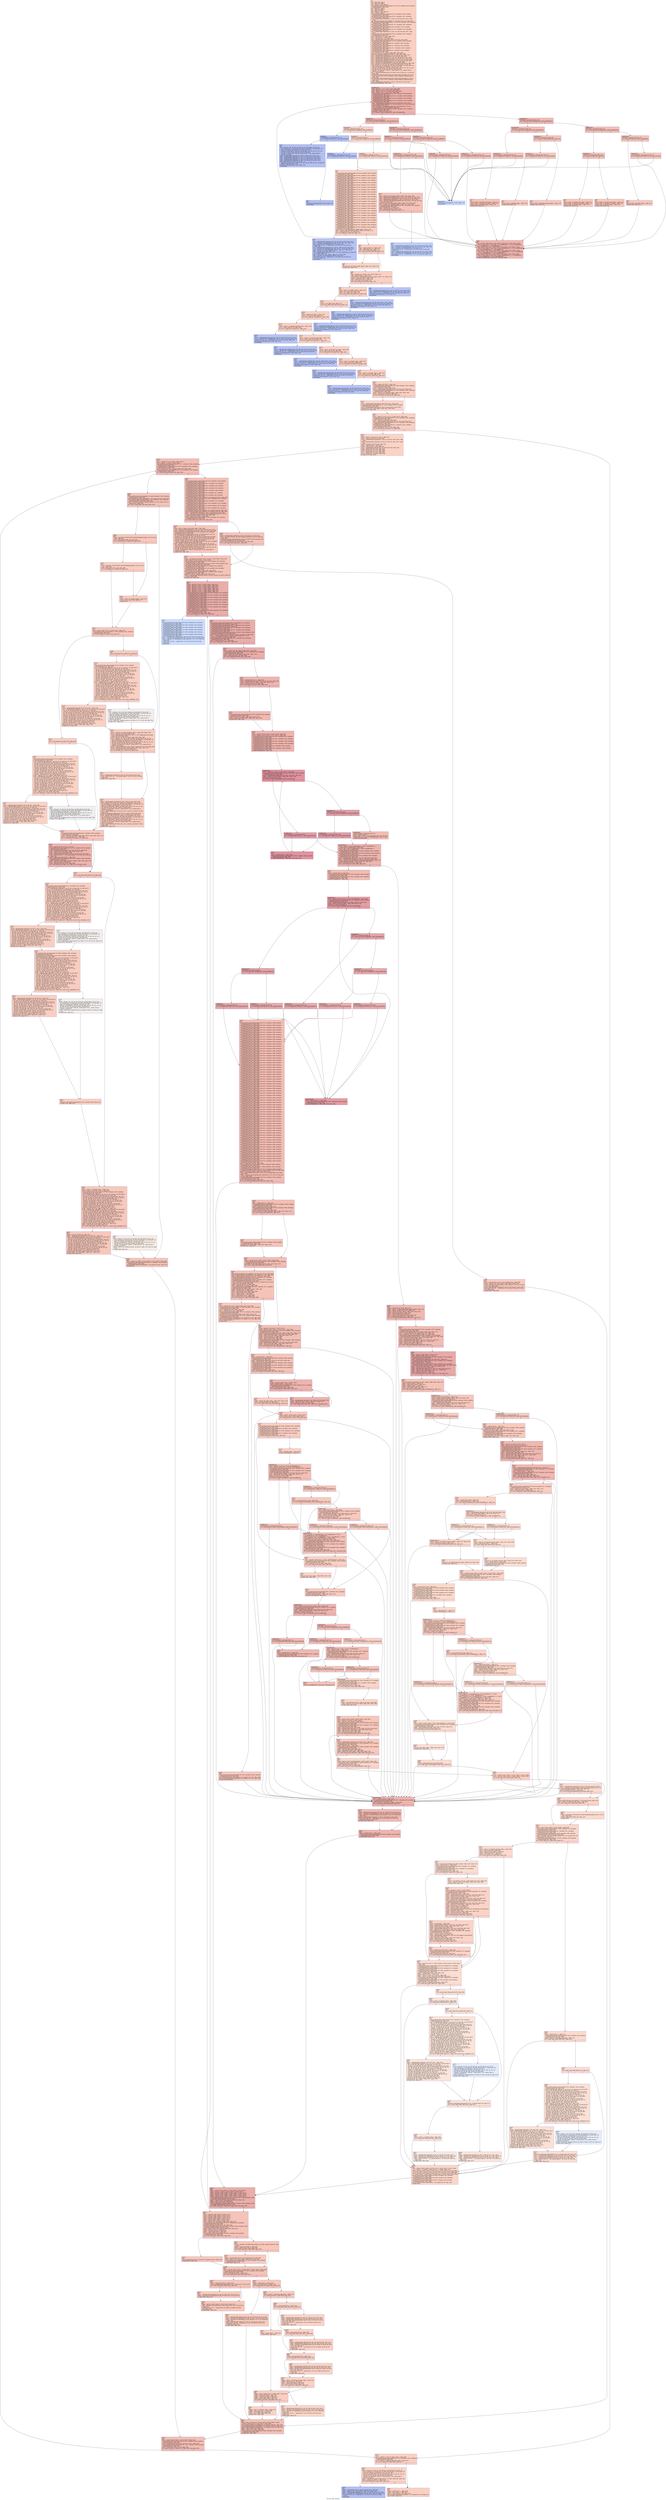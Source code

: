 digraph "CFG for 'main' function" {
	label="CFG for 'main' function";

	Node0x14bd620 [shape=record,color="#3d50c3ff", style=filled, fillcolor="#f3947570",label="{%2:\l  %3 = alloca i64, align 8\l  %4 = alloca i8*, align 8\l  %5 = alloca [72 x i8], align 16\l  call void @llvm.dbg.declare(metadata [72 x i8]* %5, metadata !449, metadata\l... !DIExpression()), !dbg !1662\l  %6 = alloca i8*, align 8\l  %7 = alloca i64, align 8\l  %8 = alloca i8, align 1\l  %9 = alloca [72 x i8], align 16\l  %10 = alloca i8, align 1\l  call void @llvm.dbg.value(metadata i32 %0, metadata !1636, metadata\l... !DIExpression()), !dbg !1664\l  call void @llvm.dbg.value(metadata i8** %1, metadata !1637, metadata\l... !DIExpression()), !dbg !1664\l  %11 = getelementptr inbounds [72 x i8], [72 x i8]* %9, i64 0, i64 0, !dbg\l... !1665\l  call void @llvm.lifetime.start.p0i8(i64 72, i8* nonnull %11) #8, !dbg !1665\l  call void @llvm.dbg.declare(metadata [72 x i8]* %9, metadata !1638, metadata\l... !DIExpression()), !dbg !1666\l  call void @llvm.dbg.value(metadata i8* %11, metadata !1667, metadata\l... !DIExpression()), !dbg !1675\l  call void @llvm.dbg.value(metadata i64 8, metadata !1672, metadata\l... !DIExpression()), !dbg !1675\l  call void @llvm.dbg.value(metadata i8* %11, metadata !1673, metadata\l... !DIExpression()), !dbg !1675\l  %12 = getelementptr inbounds [72 x i8], [72 x i8]* %9, i64 0, i64 7, !dbg\l... !1677\l  call void @llvm.dbg.value(metadata i8* %12, metadata !1674, metadata\l... !DIExpression()), !dbg !1675\l  %13 = ptrtoint i8* %12 to i64, !dbg !1678\l  %14 = and i64 %13, 7, !dbg !1679\l  %15 = sub nsw i64 0, %14, !dbg !1680\l  %16 = getelementptr inbounds i8, i8* %12, i64 %15, !dbg !1680\l  call void @llvm.dbg.value(metadata i8* %16, metadata !1639, metadata\l... !DIExpression()), !dbg !1664\l  call void @llvm.dbg.value(metadata i8 0, metadata !1640, metadata\l... !DIExpression()), !dbg !1664\l  call void @llvm.dbg.value(metadata i8 1, metadata !1642, metadata\l... !DIExpression()), !dbg !1664\l  call void @llvm.dbg.value(metadata i32 -1, metadata !1643, metadata\l... !DIExpression()), !dbg !1664\l  call void @llvm.dbg.value(metadata i8 0, metadata !1644, metadata\l... !DIExpression()), !dbg !1664\l  %17 = load i8*, i8** %1, align 8, !dbg !1681, !tbaa !1682\l  call fastcc void @set_program_name(i8* %17) #8, !dbg !1686\l  %18 = getelementptr inbounds [1 x i8], [1 x i8]* @.str.15, i64 0, i64 0\l  %19 = call fastcc i8* @setlocale(i32 6, i8* %18) #8, !dbg !1687\l  %20 = getelementptr inbounds [10 x i8], [10 x i8]* @.str.16, i64 0, i64 0\l  %21 = getelementptr inbounds [24 x i8], [24 x i8]* @.str.17, i64 0, i64 0\l  %22 = call fastcc i8* @bindtextdomain(i8* %20, i8* %21) #8, !dbg !1688\l  %23 = getelementptr inbounds [10 x i8], [10 x i8]* @.str.16, i64 0, i64 0\l  %24 = call fastcc i8* @textdomain(i8* %23) #8, !dbg !1689\l  %25 = call fastcc i32 @atexit(void ()* nonnull @close_stdout) #8, !dbg !1690\l  %26 = bitcast \{ i32, i8*, i8*, i32 (%struct._IO_FILE.495*)*, i8*, i8*, i8*,\l... i8*, i64 (%struct._IO_FILE.495*, i8*, i64)*, i64 (%struct._IO_FILE.495*, i8*,\l... i64)*, i64 (%struct._IO_FILE.495*, i64, i32)*, i8*, i64,\l... %struct._IO_FILE.495*, %struct._IO_FILE.495*, i32, i32, i64, i32, i32, i32,\l... i8*, i64, i8*, i8*, i8*, i64, i64, %struct._IO_FILE.495*,\l... %struct._IO_FILE.495*, %struct.__locale_struct* \}* @__stdout_FILE to\l... %struct._IO_FILE.0*\l  %27 = call i32 @setvbuf(%struct._IO_FILE.0* %26, i8* null, i32 1, i64 0) #8,\l... !dbg !1691\l  call void @llvm.dbg.value(metadata i8* getelementptr inbounds ([8 x i8], [8\l... x i8]* @.str.18, i64 0, i64 0), metadata !1645, metadata !DIExpression()),\l... !dbg !1664\l  call void @llvm.dbg.value(metadata i8* getelementptr inbounds ([1 x i8], [1\l... x i8]* @.str.15, i64 0, i64 0), metadata !1646, metadata !DIExpression()),\l... !dbg !1664\l  %28 = getelementptr inbounds [1 x i8], [1 x i8]* @.str.15, i64 0, i64 0\l  br label %NodeBlock41, !dbg !1692\l}"];
	Node0x14bd620 -> Node0x14bf0a0;
	Node0x14bf0a0 [shape=record,color="#3d50c3ff", style=filled, fillcolor="#d6524470",label="{NodeBlock41:                                      \l  %29 = phi i32 [ -1, %2 ], [ %37, %36 ], !dbg !1693\l  %30 = phi i8 [ 0, %2 ], [ %38, %36 ], !dbg !1694\l  %31 = phi i8* [ %28, %2 ], [ %39, %36 ], !dbg !1695\l  %32 = phi i8 [ 0, %2 ], [ %40, %36 ], !dbg !1696\l  call void @llvm.dbg.value(metadata i8 %32, metadata !1640, metadata\l... !DIExpression()), !dbg !1664\l  call void @llvm.dbg.value(metadata i8* %31, metadata !1646, metadata\l... !DIExpression()), !dbg !1664\l  call void @llvm.dbg.value(metadata i8 %30, metadata !1644, metadata\l... !DIExpression()), !dbg !1664\l  call void @llvm.dbg.value(metadata i32 %29, metadata !1643, metadata\l... !DIExpression()), !dbg !1664\l  %33 = getelementptr inbounds [8 x i8], [8 x i8]* @.str.18, i64 0, i64 0\l  %34 = getelementptr inbounds [14 x %struct.option], [14 x %struct.option]*\l... @long_options, i64 0, i64 0\l  %35 = call fastcc i32 @getopt_long(i32 %0, i8** nonnull %1, i8* %33,\l... %struct.option* %34, i32* null) #8, !dbg !1697\l  call void @llvm.dbg.value(metadata i32 %35, metadata !1641, metadata\l... !DIExpression()), !dbg !1664\l  %Pivot42 = icmp slt i32 %35, 119\l  br i1 %Pivot42, label %NodeBlock21, label %NodeBlock39\l|{<s0>T|<s1>F}}"];
	Node0x14bf0a0:s0 -> Node0x14bf3c0;
	Node0x14bf0a0:s1 -> Node0x14bf0f0;
	Node0x14bf0f0 [shape=record,color="#3d50c3ff", style=filled, fillcolor="#de614d70",label="{NodeBlock39:                                      \l  %Pivot40 = icmp slt i32 %35, 129\l  br i1 %Pivot40, label %NodeBlock29, label %NodeBlock37\l|{<s0>T|<s1>F}}"];
	Node0x14bf0f0:s0 -> Node0x14bf280;
	Node0x14bf0f0:s1 -> Node0x14bf140;
	Node0x14bf140 [shape=record,color="#3d50c3ff", style=filled, fillcolor="#e36c5570",label="{NodeBlock37:                                      \l  %Pivot38 = icmp slt i32 %35, 131\l  br i1 %Pivot38, label %NodeBlock31, label %NodeBlock35\l|{<s0>T|<s1>F}}"];
	Node0x14bf140:s0 -> Node0x14bf230;
	Node0x14bf140:s1 -> Node0x14bf190;
	Node0x14bf190 [shape=record,color="#3d50c3ff", style=filled, fillcolor="#e8765c70",label="{NodeBlock35:                                      \l  %Pivot36 = icmp slt i32 %35, 132\l  br i1 %Pivot36, label %60, label %LeafBlock33\l|{<s0>T|<s1>F}}"];
	Node0x14bf190:s0 -> Node0x14bf9b0;
	Node0x14bf190:s1 -> Node0x14bf1e0;
	Node0x14bf1e0 [shape=record,color="#3d50c3ff", style=filled, fillcolor="#ec7f6370",label="{LeafBlock33:                                      \l  %SwitchLeaf34 = icmp eq i32 %35, 132\l  br i1 %SwitchLeaf34, label %36, label %NewDefault\l|{<s0>T|<s1>F}}"];
	Node0x14bf1e0:s0 -> Node0x14bf780;
	Node0x14bf1e0:s1 -> Node0x14bfaf0;
	Node0x14bf230 [shape=record,color="#3d50c3ff", style=filled, fillcolor="#e8765c70",label="{NodeBlock31:                                      \l  %Pivot32 = icmp slt i32 %35, 130\l  br i1 %Pivot32, label %56, label %59\l|{<s0>T|<s1>F}}"];
	Node0x14bf230:s0 -> Node0x14bf870;
	Node0x14bf230:s1 -> Node0x14bf960;
	Node0x14bf280 [shape=record,color="#3d50c3ff", style=filled, fillcolor="#e36c5570",label="{NodeBlock29:                                      \l  %Pivot30 = icmp slt i32 %35, 122\l  br i1 %Pivot30, label %LeafBlock23, label %NodeBlock27\l|{<s0>T|<s1>F}}"];
	Node0x14bf280:s0 -> Node0x14bf370;
	Node0x14bf280:s1 -> Node0x14bf2d0;
	Node0x14bf2d0 [shape=record,color="#3d50c3ff", style=filled, fillcolor="#e8765c70",label="{NodeBlock27:                                      \l  %Pivot28 = icmp slt i32 %35, 128\l  br i1 %Pivot28, label %LeafBlock25, label %58\l|{<s0>T|<s1>F}}"];
	Node0x14bf2d0:s0 -> Node0x14bf320;
	Node0x14bf2d0:s1 -> Node0x14bf910;
	Node0x14bf320 [shape=record,color="#3d50c3ff", style=filled, fillcolor="#ec7f6370",label="{LeafBlock25:                                      \l  %SwitchLeaf26 = icmp eq i32 %35, 122\l  br i1 %SwitchLeaf26, label %61, label %NewDefault\l|{<s0>T|<s1>F}}"];
	Node0x14bf320:s0 -> Node0x14bfa00;
	Node0x14bf320:s1 -> Node0x14bfaf0;
	Node0x14bf370 [shape=record,color="#3d50c3ff", style=filled, fillcolor="#e8765c70",label="{LeafBlock23:                                      \l  %SwitchLeaf24 = icmp eq i32 %35, 119\l  br i1 %SwitchLeaf24, label %57, label %NewDefault\l|{<s0>T|<s1>F}}"];
	Node0x14bf370:s0 -> Node0x14bf8c0;
	Node0x14bf370:s1 -> Node0x14bfaf0;
	Node0x14bf3c0 [shape=record,color="#3d50c3ff", style=filled, fillcolor="#de614d70",label="{NodeBlock21:                                      \l  %Pivot22 = icmp slt i32 %35, 98\l  br i1 %Pivot22, label %NodeBlock7, label %NodeBlock19\l|{<s0>T|<s1>F}}"];
	Node0x14bf3c0:s0 -> Node0x14bf5f0;
	Node0x14bf3c0:s1 -> Node0x14bf410;
	Node0x14bf410 [shape=record,color="#3d50c3ff", style=filled, fillcolor="#de614d70",label="{NodeBlock19:                                      \l  %Pivot20 = icmp slt i32 %35, 108\l  br i1 %Pivot20, label %NodeBlock11, label %NodeBlock17\l|{<s0>T|<s1>F}}"];
	Node0x14bf410:s0 -> Node0x14bf550;
	Node0x14bf410:s1 -> Node0x14bf460;
	Node0x14bf460 [shape=record,color="#3d50c3ff", style=filled, fillcolor="#e36c5570",label="{NodeBlock17:                                      \l  %Pivot18 = icmp slt i32 %35, 116\l  br i1 %Pivot18, label %LeafBlock13, label %LeafBlock15\l|{<s0>T|<s1>F}}"];
	Node0x14bf460:s0 -> Node0x14bf500;
	Node0x14bf460:s1 -> Node0x14bf4b0;
	Node0x14bf4b0 [shape=record,color="#3d50c3ff", style=filled, fillcolor="#e8765c70",label="{LeafBlock15:                                      \l  %SwitchLeaf16 = icmp eq i32 %35, 116\l  br i1 %SwitchLeaf16, label %36, label %NewDefault\l|{<s0>T|<s1>F}}"];
	Node0x14bf4b0:s0 -> Node0x14bf780;
	Node0x14bf4b0:s1 -> Node0x14bfaf0;
	Node0x14bf500 [shape=record,color="#3d50c3ff", style=filled, fillcolor="#e8765c70",label="{LeafBlock13:                                      \l  %SwitchLeaf14 = icmp eq i32 %35, 108\l  br i1 %SwitchLeaf14, label %41, label %NewDefault\l|{<s0>T|<s1>F}}"];
	Node0x14bf500:s0 -> Node0x14bf7d0;
	Node0x14bf500:s1 -> Node0x14bfaf0;
	Node0x14bf550 [shape=record,color="#3d50c3ff", style=filled, fillcolor="#e36c5570",label="{NodeBlock11:                                      \l  %Pivot12 = icmp slt i32 %35, 99\l  br i1 %Pivot12, label %36, label %LeafBlock9\l|{<s0>T|<s1>F}}"];
	Node0x14bf550:s0 -> Node0x14bf780;
	Node0x14bf550:s1 -> Node0x14bf5a0;
	Node0x14bf5a0 [shape=record,color="#3d50c3ff", style=filled, fillcolor="#e8765c70",label="{LeafBlock9:                                       \l  %SwitchLeaf10 = icmp eq i32 %35, 99\l  br i1 %SwitchLeaf10, label %36, label %NewDefault\l|{<s0>T|<s1>F}}"];
	Node0x14bf5a0:s0 -> Node0x14bf780;
	Node0x14bf5a0:s1 -> Node0x14bfaf0;
	Node0x14bf5f0 [shape=record,color="#3d50c3ff", style=filled, fillcolor="#f3947570",label="{NodeBlock7:                                       \l  %Pivot8 = icmp slt i32 %35, -130\l  br i1 %Pivot8, label %LeafBlock, label %NodeBlock\l|{<s0>T|<s1>F}}"];
	Node0x14bf5f0:s0 -> Node0x14bf730;
	Node0x14bf5f0:s1 -> Node0x14bf640;
	Node0x14bf640 [shape=record,color="#3d50c3ff", style=filled, fillcolor="#f3947570",label="{NodeBlock:                                        \l  %Pivot = icmp slt i32 %35, -1\l  br i1 %Pivot, label %LeafBlock3, label %LeafBlock5\l|{<s0>T|<s1>F}}"];
	Node0x14bf640:s0 -> Node0x14bf6e0;
	Node0x14bf640:s1 -> Node0x14bf690;
	Node0x14bf690 [shape=record,color="#3d50c3ff", style=filled, fillcolor="#f3947570",label="{LeafBlock5:                                       \l  %SwitchLeaf6 = icmp eq i32 %35, -1\l  br i1 %SwitchLeaf6, label %70, label %NewDefault\l|{<s0>T|<s1>F}}"];
	Node0x14bf690:s0 -> Node0x14bfb40;
	Node0x14bf690:s1 -> Node0x14bfaf0;
	Node0x14bf6e0 [shape=record,color="#3d50c3ff", style=filled, fillcolor="#5977e370",label="{LeafBlock3:                                       \l  %SwitchLeaf4 = icmp eq i32 %35, -130\l  br i1 %SwitchLeaf4, label %62, label %NewDefault\l|{<s0>T|<s1>F}}"];
	Node0x14bf6e0:s0 -> Node0x14bfa50;
	Node0x14bf6e0:s1 -> Node0x14bfaf0;
	Node0x14bf730 [shape=record,color="#3d50c3ff", style=filled, fillcolor="#5977e370",label="{LeafBlock:                                        \l  %SwitchLeaf = icmp eq i32 %35, -131\l  br i1 %SwitchLeaf, label %63, label %NewDefault\l|{<s0>T|<s1>F}}"];
	Node0x14bf730:s0 -> Node0x14bfaa0;
	Node0x14bf730:s1 -> Node0x14bfaf0;
	Node0x14bf780 [shape=record,color="#3d50c3ff", style=filled, fillcolor="#d8564670",label="{%36:\l36:                                               \l  %37 = phi i32 [ %29, %61 ], [ %29, %60 ], [ %29, %59 ], [ %29, %58 ], [ %29,\l... %57 ], [ %29, %56 ], [ %29, %41 ], [ 1, %NodeBlock11 ], [ %29, %LeafBlock9 ],\l... [ 0, %LeafBlock15 ], [ 1, %LeafBlock33 ]\l  %38 = phi i8 [ %30, %61 ], [ %30, %60 ], [ %30, %59 ], [ %30, %58 ], [ %30,\l... %57 ], [ %30, %56 ], [ %30, %41 ], [ %30, %NodeBlock11 ], [ %30, %LeafBlock9\l... ], [ %30, %LeafBlock15 ], [ 1, %LeafBlock33 ]\l  %39 = phi i8* [ %31, %61 ], [ %31, %60 ], [ %31, %59 ], [ %31, %58 ], [ %31,\l... %57 ], [ %31, %56 ], [ %47, %41 ], [ %31, %NodeBlock11 ], [ %31, %LeafBlock9\l... ], [ %31, %LeafBlock15 ], [ %31, %LeafBlock33 ]\l  %40 = phi i8 [ %32, %61 ], [ %32, %60 ], [ %32, %59 ], [ %32, %58 ], [ %32,\l... %57 ], [ %32, %56 ], [ %32, %41 ], [ %32, %NodeBlock11 ], [ 1, %LeafBlock9 ],\l... [ %32, %LeafBlock15 ], [ %32, %LeafBlock33 ]\l  br label %NodeBlock41, !dbg !1664, !llvm.loop !1698\l}"];
	Node0x14bf780 -> Node0x14bf0a0;
	Node0x14bf7d0 [shape=record,color="#3d50c3ff", style=filled, fillcolor="#e8765c70",label="{%41:\l41:                                               \l  %42 = load i8*, i8** @optarg, align 8, !dbg !1700, !tbaa !1682\l  %43 = getelementptr inbounds [15 x i8], [15 x i8]* @.str.19, i64 0, i64 0\l  %44 = call fastcc i8* @dcgettext(i8* null, i8* %43, i32 5) #8, !dbg !1702\l  %45 = getelementptr inbounds [1 x i8], [1 x i8]* @.str.15, i64 0, i64 0\l  %46 = call fastcc i64 @xdectoumax(i8* %42, i64 0, i64 -1, i8* %45, i8* %44,\l... i32 0) #8, !dbg !1703\l  store i64 %46, i64* @b2_length, align 8, !dbg !1704, !tbaa !1705\l  %47 = load i8*, i8** @optarg, align 8, !dbg !1707, !tbaa !1682\l  call void @llvm.dbg.value(metadata i8* %47, metadata !1646, metadata\l... !DIExpression()), !dbg !1664\l  %48 = and i64 %46, 7, !dbg !1708\l  %49 = icmp eq i64 %48, 0, !dbg !1710\l  br i1 %49, label %36, label %50, !dbg !1711\l|{<s0>T|<s1>F}}"];
	Node0x14bf7d0:s0 -> Node0x14bf780;
	Node0x14bf7d0:s1 -> Node0x14bf820;
	Node0x14bf820 [shape=record,color="#3d50c3ff", style=filled, fillcolor="#6c8ff170",label="{%50:\l50:                                               \l  %51 = getelementptr inbounds [19 x i8], [19 x i8]* @.str.20, i64 0, i64 0\l  %52 = call fastcc i8* @dcgettext(i8* null, i8* %51, i32 5) #8, !dbg !1712\l  %53 = call fastcc i8* @quote(i8* %47) #8, !dbg !1714\l  call void (i32, i32, i8*, ...) @error(i32 0, i32 0, i8* %52, i8* %53) #8,\l... !dbg !1715\l  %54 = getelementptr inbounds [30 x i8], [30 x i8]* @.str.21, i64 0, i64 0\l  %55 = call fastcc i8* @dcgettext(i8* null, i8* %54, i32 5) #8, !dbg !1716\l  call void (i32, i32, i8*, ...) @error(i32 1, i32 0, i8* %55) #8, !dbg !1716\l  unreachable\l}"];
	Node0x14bf870 [shape=record,color="#3d50c3ff", style=filled, fillcolor="#ec7f6370",label="{%56:\l56:                                               \l  store i1 true, i1* @status_only, align 1, !dbg !1717\l  store i1 false, i1* @warn.142, align 1, !dbg !1718\l  store i1 false, i1* @quiet, align 1, !dbg !1719\l  br label %36, !dbg !1720\l}"];
	Node0x14bf870 -> Node0x14bf780;
	Node0x14bf8c0 [shape=record,color="#3d50c3ff", style=filled, fillcolor="#e8765c70",label="{%57:\l57:                                               \l  store i1 false, i1* @status_only, align 1, !dbg !1721\l  store i1 true, i1* @warn.142, align 1, !dbg !1722\l  store i1 false, i1* @quiet, align 1, !dbg !1723\l  br label %36, !dbg !1724\l}"];
	Node0x14bf8c0 -> Node0x14bf780;
	Node0x14bf910 [shape=record,color="#3d50c3ff", style=filled, fillcolor="#ec7f6370",label="{%58:\l58:                                               \l  store i1 true, i1* @ignore_missing, align 1, !dbg !1725\l  br label %36, !dbg !1726\l}"];
	Node0x14bf910 -> Node0x14bf780;
	Node0x14bf960 [shape=record,color="#3d50c3ff", style=filled, fillcolor="#ec7f6370",label="{%59:\l59:                                               \l  store i1 false, i1* @status_only, align 1, !dbg !1727\l  store i1 false, i1* @warn.142, align 1, !dbg !1728\l  store i1 true, i1* @quiet, align 1, !dbg !1729\l  br label %36, !dbg !1730\l}"];
	Node0x14bf960 -> Node0x14bf780;
	Node0x14bf9b0 [shape=record,color="#3d50c3ff", style=filled, fillcolor="#ec7f6370",label="{%60:\l60:                                               \l  store i1 true, i1* @strict, align 1, !dbg !1731\l  br label %36, !dbg !1732\l}"];
	Node0x14bf9b0 -> Node0x14bf780;
	Node0x14bfa00 [shape=record,color="#3d50c3ff", style=filled, fillcolor="#ec7f6370",label="{%61:\l61:                                               \l  store i1 true, i1* @delim, align 1, !dbg !1733\l  br label %36, !dbg !1734\l}"];
	Node0x14bfa00 -> Node0x14bf780;
	Node0x14bfa50 [shape=record,color="#3d50c3ff", style=filled, fillcolor="#536edd70",label="{%62:\l62:                                               \l  call fastcc void @usage(i32 0) #29, !dbg !1735\l  unreachable\l}"];
	Node0x14bfaa0 [shape=record,color="#3d50c3ff", style=filled, fillcolor="#536edd70",label="{%63:\l63:                                               \l  %64 = bitcast \{ i32, i8*, i8*, i32 (%struct._IO_FILE.495*)*, i8*, i8*, i8*,\l... i8*, i64 (%struct._IO_FILE.495*, i8*, i64)*, i64 (%struct._IO_FILE.495*, i8*,\l... i64)*, i64 (%struct._IO_FILE.495*, i64, i32)*, i8*, i64,\l... %struct._IO_FILE.495*, %struct._IO_FILE.495*, i32, i32, i64, i32, i32, i32,\l... i8*, i64, i8*, i8*, i8*, i64, i64, %struct._IO_FILE.495*,\l... %struct._IO_FILE.495*, %struct.__locale_struct* \}* @__stdout_FILE to\l... %struct._IO_FILE*\l  %65 = getelementptr inbounds [6 x i8], [6 x i8]* @.str.14, i64 0, i64 0\l  %66 = getelementptr inbounds [14 x i8], [14 x i8]* @.str.22, i64 0, i64 0\l  %67 = getelementptr inbounds [15 x i8], [15 x i8]* @.str.91, i64 0, i64 0\l  %68 = getelementptr inbounds [14 x i8], [14 x i8]* @.str.23, i64 0, i64 0\l  %69 = getelementptr inbounds [13 x i8], [13 x i8]* @.str.24, i64 0, i64 0\l  call void (%struct._IO_FILE*, i8*, i8*, i8*, ...)\l... @version_etc(%struct._IO_FILE* %64, i8* %65, i8* %66, i8* %67, i8* %68, i8*\l... %69, i8* null) #8, !dbg !1736\l  call fastcc void @exit(i32 0) #30, !dbg !1736\l  unreachable\l}"];
	Node0x14bfaf0 [shape=record,color="#3d50c3ff", style=filled, fillcolor="#81a4fb70",label="{NewDefault:                                       \l  call fastcc void @usage(i32 1) #29, !dbg !1737\l  unreachable\l}"];
	Node0x14bfb40 [shape=record,color="#3d50c3ff", style=filled, fillcolor="#f3947570",label="{%70:\l70:                                               \l  call void @llvm.dbg.value(metadata i32 %29, metadata !1643, metadata\l... !DIExpression()), !dbg !1664\l  call void @llvm.dbg.value(metadata i8 %30, metadata !1644, metadata\l... !DIExpression()), !dbg !1664\l  call void @llvm.dbg.value(metadata i8* %31, metadata !1646, metadata\l... !DIExpression()), !dbg !1664\l  call void @llvm.dbg.value(metadata i8 %32, metadata !1640, metadata\l... !DIExpression()), !dbg !1664\l  call void @llvm.dbg.value(metadata i32 %29, metadata !1643, metadata\l... !DIExpression()), !dbg !1664\l  call void @llvm.dbg.value(metadata i8 %30, metadata !1644, metadata\l... !DIExpression()), !dbg !1664\l  call void @llvm.dbg.value(metadata i8* %31, metadata !1646, metadata\l... !DIExpression()), !dbg !1664\l  call void @llvm.dbg.value(metadata i8 %32, metadata !1640, metadata\l... !DIExpression()), !dbg !1664\l  call void @llvm.dbg.value(metadata i32 %29, metadata !1643, metadata\l... !DIExpression()), !dbg !1664\l  call void @llvm.dbg.value(metadata i8 %30, metadata !1644, metadata\l... !DIExpression()), !dbg !1664\l  call void @llvm.dbg.value(metadata i8* %31, metadata !1646, metadata\l... !DIExpression()), !dbg !1664\l  call void @llvm.dbg.value(metadata i8 %32, metadata !1640, metadata\l... !DIExpression()), !dbg !1664\l  call void @llvm.dbg.value(metadata i32 %29, metadata !1643, metadata\l... !DIExpression()), !dbg !1664\l  call void @llvm.dbg.value(metadata i8 %30, metadata !1644, metadata\l... !DIExpression()), !dbg !1664\l  call void @llvm.dbg.value(metadata i8* %31, metadata !1646, metadata\l... !DIExpression()), !dbg !1664\l  call void @llvm.dbg.value(metadata i8 %32, metadata !1640, metadata\l... !DIExpression()), !dbg !1664\l  call void @llvm.dbg.value(metadata i32 %29, metadata !1643, metadata\l... !DIExpression()), !dbg !1664\l  call void @llvm.dbg.value(metadata i8 %30, metadata !1644, metadata\l... !DIExpression()), !dbg !1664\l  call void @llvm.dbg.value(metadata i8* %31, metadata !1646, metadata\l... !DIExpression()), !dbg !1664\l  call void @llvm.dbg.value(metadata i8 %32, metadata !1640, metadata\l... !DIExpression()), !dbg !1664\l  call void @llvm.dbg.value(metadata i32 %29, metadata !1643, metadata\l... !DIExpression()), !dbg !1664\l  call void @llvm.dbg.value(metadata i8 %30, metadata !1644, metadata\l... !DIExpression()), !dbg !1664\l  call void @llvm.dbg.value(metadata i8* %31, metadata !1646, metadata\l... !DIExpression()), !dbg !1664\l  call void @llvm.dbg.value(metadata i8 %32, metadata !1640, metadata\l... !DIExpression()), !dbg !1664\l  store i1 true, i1* @min_digest_line_length, align 8, !dbg !1738\l  %71 = load i64, i64* @b2_length, align 8, !dbg !1739, !tbaa !1705\l  %72 = icmp ugt i64 %71, 512, !dbg !1741\l  br i1 %72, label %73, label %84, !dbg !1742\l|{<s0>T|<s1>F}}"];
	Node0x14bfb40:s0 -> Node0x14bfb90;
	Node0x14bfb40:s1 -> Node0x14bfbe0;
	Node0x14bfb90 [shape=record,color="#3d50c3ff", style=filled, fillcolor="#5977e370",label="{%73:\l73:                                               \l  %74 = getelementptr inbounds [19 x i8], [19 x i8]* @.str.20, i64 0, i64 0\l  %75 = call fastcc i8* @dcgettext(i8* null, i8* %74, i32 5) #8, !dbg !1743\l  %76 = call fastcc i8* @quote(i8* %31) #8, !dbg !1745\l  call void (i32, i32, i8*, ...) @error(i32 0, i32 0, i8* %75, i8* %76) #8,\l... !dbg !1746\l  %77 = getelementptr inbounds [41 x i8], [41 x i8]* @.str.25, i64 0, i64 0\l  %78 = call fastcc i8* @dcgettext(i8* null, i8* %77, i32 5) #8, !dbg !1747\l  %79 = load i32, i32* @b2_algorithm, align 4, !dbg !1747, !tbaa !1748\l  %80 = zext i32 %79 to i64, !dbg !1747\l  %81 = getelementptr inbounds [2 x i8*], [2 x i8*]* @algorithm_in_string, i64\l... 0, i64 %80, !dbg !1747\l  %82 = load i8*, i8** %81, align 8, !dbg !1747, !tbaa !1682\l  %83 = call fastcc i8* @quote(i8* %82) #8, !dbg !1747\l  call void (i32, i32, i8*, ...) @error(i32 1, i32 0, i8* %78, i8* %83, i64\l... 512) #8, !dbg !1747\l  unreachable\l}"];
	Node0x14bfbe0 [shape=record,color="#3d50c3ff", style=filled, fillcolor="#f3947570",label="{%84:\l84:                                               \l  %85 = icmp eq i64 %71, 0, !dbg !1749\l  %86 = icmp eq i8 %32, 0, !dbg !1751\l  %87 = and i1 %86, %85, !dbg !1752\l  br i1 %87, label %88, label %89, !dbg !1752\l|{<s0>T|<s1>F}}"];
	Node0x14bfbe0:s0 -> Node0x14bfc30;
	Node0x14bfbe0:s1 -> Node0x14bfc80;
	Node0x14bfc30 [shape=record,color="#3d50c3ff", style=filled, fillcolor="#f59c7d70",label="{%88:\l88:                                               \l  store i64 512, i64* @b2_length, align 8, !dbg !1753, !tbaa !1705\l  br label %89, !dbg !1754\l}"];
	Node0x14bfc30 -> Node0x14bfc80;
	Node0x14bfc80 [shape=record,color="#3d50c3ff", style=filled, fillcolor="#f3947570",label="{%89:\l89:                                               \l  %90 = phi i64 [ 512, %88 ], [ %71, %84 ], !dbg !1755\l  %91 = lshr i64 %90, 2, !dbg !1756\l  store i64 %91, i64* @digest_hex_bytes, align 8, !dbg !1757, !tbaa !1705\l  %.not = icmp eq i8 %30, 0, !dbg !1758\l  %92 = icmp ne i32 %29, 0, !dbg !1760\l  %93 = or i1 %92, %.not, !dbg !1761\l  br i1 %93, label %97, label %94, !dbg !1761\l|{<s0>T|<s1>F}}"];
	Node0x14bfc80:s0 -> Node0x14bfd20;
	Node0x14bfc80:s1 -> Node0x14bfcd0;
	Node0x14bfcd0 [shape=record,color="#3d50c3ff", style=filled, fillcolor="#5977e370",label="{%94:\l94:                                               \l  %95 = getelementptr inbounds [35 x i8], [35 x i8]* @.str.26, i64 0, i64 0\l  %96 = call fastcc i8* @dcgettext(i8* null, i8* %95, i32 5) #8, !dbg !1762\l  call void (i32, i32, i8*, ...) @error(i32 0, i32 0, i8* %96) #8, !dbg !1764\l  call fastcc void @usage(i32 1) #29, !dbg !1765\l  unreachable\l}"];
	Node0x14bfd20 [shape=record,color="#3d50c3ff", style=filled, fillcolor="#f3947570",label="{%97:\l97:                                               \l  %98 = load i1, i1* @delim, align 1, !dbg !1766\l  %99 = xor i1 %98, true, !dbg !1768\l  %100 = or i1 %86, %99, !dbg !1768\l  br i1 %100, label %104, label %101, !dbg !1768\l|{<s0>T|<s1>F}}"];
	Node0x14bfd20:s0 -> Node0x14bfdc0;
	Node0x14bfd20:s1 -> Node0x14bfd70;
	Node0x14bfd70 [shape=record,color="#3d50c3ff", style=filled, fillcolor="#5977e370",label="{%101:\l101:                                              \l  %102 = getelementptr inbounds [60 x i8], [60 x i8]* @.str.27, i64 0, i64 0\l  %103 = call fastcc i8* @dcgettext(i8* null, i8* %102, i32 5) #8, !dbg !1769\l  call void (i32, i32, i8*, ...) @error(i32 0, i32 0, i8* %103) #8, !dbg !1771\l  call fastcc void @usage(i32 1) #29, !dbg !1772\l  unreachable\l}"];
	Node0x14bfdc0 [shape=record,color="#3d50c3ff", style=filled, fillcolor="#f3947570",label="{%104:\l104:                                              \l  %105 = or i1 %86, %.not, !dbg !1773\l  br i1 %105, label %109, label %106, !dbg !1773\l|{<s0>T|<s1>F}}"];
	Node0x14bfdc0:s0 -> Node0x14bfe60;
	Node0x14bfdc0:s1 -> Node0x14bfe10;
	Node0x14bfe10 [shape=record,color="#3d50c3ff", style=filled, fillcolor="#5977e370",label="{%106:\l106:                                              \l  %107 = getelementptr inbounds [57 x i8], [57 x i8]* @.str.28, i64 0, i64 0\l  %108 = call fastcc i8* @dcgettext(i8* null, i8* %107, i32 5) #8, !dbg !1775\l  call void (i32, i32, i8*, ...) @error(i32 0, i32 0, i8* %108) #8, !dbg !1777\l  call fastcc void @usage(i32 1) #29, !dbg !1778\l  unreachable\l}"];
	Node0x14bfe60 [shape=record,color="#3d50c3ff", style=filled, fillcolor="#f3947570",label="{%109:\l109:                                              \l  %110 = icmp slt i32 %29, 0, !dbg !1779\l  %111 = or i1 %110, %86, !dbg !1781\l  br i1 %111, label %115, label %112, !dbg !1781\l|{<s0>T|<s1>F}}"];
	Node0x14bfe60:s0 -> Node0x14bff00;
	Node0x14bfe60:s1 -> Node0x14bfeb0;
	Node0x14bfeb0 [shape=record,color="#3d50c3ff", style=filled, fillcolor="#5977e370",label="{%112:\l112:                                              \l  %113 = getelementptr inbounds [73 x i8], [73 x i8]* @.str.29, i64 0, i64 0\l  %114 = call fastcc i8* @dcgettext(i8* null, i8* %113, i32 5) #8, !dbg !1782\l  call void (i32, i32, i8*, ...) @error(i32 0, i32 0, i8* %114) #8, !dbg !1784\l  call fastcc void @usage(i32 1) #29, !dbg !1785\l  unreachable\l}"];
	Node0x14bff00 [shape=record,color="#3d50c3ff", style=filled, fillcolor="#f3947570",label="{%115:\l115:                                              \l  %116 = load i1, i1* @ignore_missing, align 1, !dbg !1786\l  %117 = and i1 %86, %116, !dbg !1788\l  br i1 %117, label %118, label %121, !dbg !1788\l|{<s0>T|<s1>F}}"];
	Node0x14bff00:s0 -> Node0x14bff50;
	Node0x14bff00:s1 -> Node0x14bffa0;
	Node0x14bff50 [shape=record,color="#3d50c3ff", style=filled, fillcolor="#5977e370",label="{%118:\l118:                                              \l  %119 = getelementptr inbounds [72 x i8], [72 x i8]* @.str.30, i64 0, i64 0\l  %120 = call fastcc i8* @dcgettext(i8* null, i8* %119, i32 5) #8, !dbg !1789\l  call void (i32, i32, i8*, ...) @error(i32 0, i32 0, i8* %120) #8, !dbg !1791\l  call fastcc void @usage(i32 1) #29, !dbg !1792\l  unreachable\l}"];
	Node0x14bffa0 [shape=record,color="#3d50c3ff", style=filled, fillcolor="#f3947570",label="{%121:\l121:                                              \l  %122 = load i1, i1* @status_only, align 1, !dbg !1793\l  %123 = and i1 %86, %122, !dbg !1795\l  br i1 %123, label %124, label %127, !dbg !1795\l|{<s0>T|<s1>F}}"];
	Node0x14bffa0:s0 -> Node0x14bfff0;
	Node0x14bffa0:s1 -> Node0x14c0040;
	Node0x14bfff0 [shape=record,color="#3d50c3ff", style=filled, fillcolor="#5977e370",label="{%124:\l124:                                              \l  %125 = getelementptr inbounds [64 x i8], [64 x i8]* @.str.31, i64 0, i64 0\l  %126 = call fastcc i8* @dcgettext(i8* null, i8* %125, i32 5) #8, !dbg !1796\l  call void (i32, i32, i8*, ...) @error(i32 0, i32 0, i8* %126) #8, !dbg !1798\l  call fastcc void @usage(i32 1) #29, !dbg !1799\l  unreachable\l}"];
	Node0x14c0040 [shape=record,color="#3d50c3ff", style=filled, fillcolor="#f3947570",label="{%127:\l127:                                              \l  %128 = load i1, i1* @warn.142, align 1, !dbg !1800\l  %129 = and i1 %86, %128, !dbg !1802\l  br i1 %129, label %130, label %133, !dbg !1802\l|{<s0>T|<s1>F}}"];
	Node0x14c0040:s0 -> Node0x14c0090;
	Node0x14c0040:s1 -> Node0x14c00e0;
	Node0x14c0090 [shape=record,color="#3d50c3ff", style=filled, fillcolor="#5977e370",label="{%130:\l130:                                              \l  %131 = getelementptr inbounds [62 x i8], [62 x i8]* @.str.32, i64 0, i64 0\l  %132 = call fastcc i8* @dcgettext(i8* null, i8* %131, i32 5) #8, !dbg !1803\l  call void (i32, i32, i8*, ...) @error(i32 0, i32 0, i8* %132) #8, !dbg !1805\l  call fastcc void @usage(i32 1) #29, !dbg !1806\l  unreachable\l}"];
	Node0x14c00e0 [shape=record,color="#3d50c3ff", style=filled, fillcolor="#f3947570",label="{%133:\l133:                                              \l  %134 = load i1, i1* @quiet, align 1, !dbg !1807\l  %135 = and i1 %86, %134, !dbg !1809\l  br i1 %135, label %136, label %139, !dbg !1809\l|{<s0>T|<s1>F}}"];
	Node0x14c00e0:s0 -> Node0x14c0130;
	Node0x14c00e0:s1 -> Node0x14c0180;
	Node0x14c0130 [shape=record,color="#3d50c3ff", style=filled, fillcolor="#5977e370",label="{%136:\l136:                                              \l  %137 = getelementptr inbounds [63 x i8], [63 x i8]* @.str.33, i64 0, i64 0\l  %138 = call fastcc i8* @dcgettext(i8* null, i8* %137, i32 5) #8, !dbg !1810\l  call void (i32, i32, i8*, ...) @error(i32 0, i32 0, i8* %138) #8, !dbg !1812\l  call fastcc void @usage(i32 1) #29, !dbg !1813\l  unreachable\l}"];
	Node0x14c0180 [shape=record,color="#3d50c3ff", style=filled, fillcolor="#f3947570",label="{%139:\l139:                                              \l  %140 = load i1, i1* @strict, align 1, !dbg !1814\l  %141 = and i1 %140, %86, !dbg !1816\l  br i1 %141, label %142, label %145, !dbg !1817\l|{<s0>T|<s1>F}}"];
	Node0x14c0180:s0 -> Node0x14c01d0;
	Node0x14c0180:s1 -> Node0x14c0220;
	Node0x14c01d0 [shape=record,color="#3d50c3ff", style=filled, fillcolor="#5977e370",label="{%142:\l142:                                              \l  %143 = getelementptr inbounds [64 x i8], [64 x i8]* @.str.34, i64 0, i64 0\l  %144 = call fastcc i8* @dcgettext(i8* null, i8* %143, i32 5) #8, !dbg !1818\l  call void (i32, i32, i8*, ...) @error(i32 0, i32 0, i8* %144) #8, !dbg !1820\l  call fastcc void @usage(i32 1) #29, !dbg !1821\l  unreachable\l}"];
	Node0x14c0220 [shape=record,color="#3d50c3ff", style=filled, fillcolor="#f3947570",label="{%145:\l145:                                              \l  %146 = icmp slt i32 %29, 1, !dbg !1822\l  call void @llvm.dbg.value(metadata i32 undef, metadata !1643, metadata\l... !DIExpression()), !dbg !1664\l  %147 = sext i32 %0 to i64, !dbg !1823\l  %148 = getelementptr inbounds i8*, i8** %1, i64 %147, !dbg !1823\l  call void @llvm.dbg.value(metadata i8** %148, metadata !1647, metadata\l... !DIExpression()), !dbg !1664\l  %149 = load i32, i32* @optind, align 4, !dbg !1824, !tbaa !1826\l  %150 = icmp eq i32 %149, %0, !dbg !1828\l  br i1 %150, label %151, label %154, !dbg !1829\l|{<s0>T|<s1>F}}"];
	Node0x14c0220:s0 -> Node0x14c0270;
	Node0x14c0220:s1 -> Node0x14c02c0;
	Node0x14c0270 [shape=record,color="#3d50c3ff", style=filled, fillcolor="#f59c7d70",label="{%151:\l151:                                              \l  %152 = getelementptr inbounds i8*, i8** %148, i64 1, !dbg !1830\l  call void @llvm.dbg.value(metadata i8** %152, metadata !1647, metadata\l... !DIExpression()), !dbg !1664\l  %153 = getelementptr inbounds [2 x i8], [2 x i8]* @.str.35, i64 0, i64 0\l  store i8* %153, i8** %148, align 8, !dbg !1831, !tbaa !1682\l  br label %154, !dbg !1832\l}"];
	Node0x14c0270 -> Node0x14c02c0;
	Node0x14c02c0 [shape=record,color="#3d50c3ff", style=filled, fillcolor="#f3947570",label="{%154:\l154:                                              \l  %155 = phi i8** [ %152, %151 ], [ %148, %145 ], !dbg !1664\l  call void @llvm.dbg.value(metadata i8** %155, metadata !1647, metadata\l... !DIExpression()), !dbg !1664\l  %156 = sext i32 %149 to i64, !dbg !1833\l  %157 = getelementptr inbounds i8*, i8** %1, i64 %156, !dbg !1833\l  call void @llvm.dbg.value(metadata i8** %157, metadata !1648, metadata\l... !DIExpression()), !dbg !1834\l  call void @llvm.dbg.value(metadata i8 1, metadata !1642, metadata\l... !DIExpression()), !dbg !1664\l  %158 = icmp ult i8** %157, %155, !dbg !1835\l  br i1 %158, label %159, label %173, !dbg !1836\l|{<s0>T|<s1>F}}"];
	Node0x14c02c0:s0 -> Node0x14c0310;
	Node0x14c02c0:s1 -> Node0x14c0360;
	Node0x14c0310 [shape=record,color="#3d50c3ff", style=filled, fillcolor="#f59c7d70",label="{%159:\l159:                                              \l  %160 = select i1 %146, i32 32, i32 42, !dbg !1837\l  %161 = trunc i32 %160 to i8, !dbg !1840\l  %162 = getelementptr inbounds [72 x i8], [72 x i8]* %5, i64 0, i64 0, !dbg\l... !1846\l  %163 = getelementptr inbounds [72 x i8], [72 x i8]* %5, i64 0, i64 7, !dbg\l... !1847\l  %164 = ptrtoint i8* %163 to i64, !dbg !1847\l  %165 = and i64 %164, 7, !dbg !1847\l  %166 = sub nsw i64 0, %165, !dbg !1847\l  %167 = getelementptr inbounds i8, i8* %163, i64 %166, !dbg !1847\l  %168 = bitcast i8** %6 to i8*, !dbg !1846\l  %169 = bitcast i64* %7 to i8*, !dbg !1846\l  %170 = bitcast i64* %3 to i8*, !dbg !1849\l  %171 = bitcast i8** %4 to i8*, !dbg !1849\l  %172 = bitcast i8** %4 to i64*, !dbg !1849\l  br label %176, !dbg !1836\l}"];
	Node0x14c0310 -> Node0x14c03b0;
	Node0x14c0360 [shape=record,color="#3d50c3ff", style=filled, fillcolor="#f3947570",label="{%173:\l173:                                              \l  %174 = phi i8 [ 1, %154 ], [ %812, %811 ], !dbg !1664\l  call void @llvm.dbg.value(metadata i8 %174, metadata !1642, metadata\l... !DIExpression()), !dbg !1664\l  %175 = load i1, i1* @have_read_stdin, align 1, !dbg !1875\l  br i1 %175, label %815, label %824, !dbg !1877\l|{<s0>T|<s1>F}}"];
	Node0x14c0360:s0 -> Node0x14c3fb0;
	Node0x14c0360:s1 -> Node0x14c4050;
	Node0x14c03b0 [shape=record,color="#3d50c3ff", style=filled, fillcolor="#e36c5570",label="{%176:\l176:                                              \l  %177 = phi i8** [ %157, %159 ], [ %813, %811 ]\l  %178 = phi i8 [ 1, %159 ], [ %812, %811 ]\l  call void @llvm.dbg.value(metadata i8** %177, metadata !1648, metadata\l... !DIExpression()), !dbg !1834\l  call void @llvm.dbg.value(metadata i8 %178, metadata !1642, metadata\l... !DIExpression()), !dbg !1664\l  %179 = load i8*, i8** %177, align 8, !dbg !1878, !tbaa !1682\l  call void @llvm.dbg.value(metadata i8* %179, metadata !1650, metadata\l... !DIExpression()), !dbg !1879\l  br i1 %86, label %696, label %180, !dbg !1880\l|{<s0>T|<s1>F}}"];
	Node0x14c03b0:s0 -> Node0x14c3600;
	Node0x14c03b0:s1 -> Node0x14c0400;
	Node0x14c0400 [shape=record,color="#3d50c3ff", style=filled, fillcolor="#e5705870",label="{%180:\l180:                                              \l  call void @llvm.dbg.value(metadata i8* %179, metadata !438, metadata\l... !DIExpression()) #8, !dbg !1846\l  call void @llvm.dbg.value(metadata i64 0, metadata !443, metadata\l... !DIExpression()) #8, !dbg !1846\l  call void @llvm.dbg.value(metadata i64 0, metadata !444, metadata\l... !DIExpression()) #8, !dbg !1846\l  call void @llvm.dbg.value(metadata i64 0, metadata !445, metadata\l... !DIExpression()) #8, !dbg !1846\l  call void @llvm.dbg.value(metadata i64 0, metadata !446, metadata\l... !DIExpression()) #8, !dbg !1846\l  call void @llvm.dbg.value(metadata i8 0, metadata !447, metadata\l... !DIExpression()) #8, !dbg !1846\l  call void @llvm.dbg.value(metadata i8 0, metadata !448, metadata\l... !DIExpression()) #8, !dbg !1846\l  call void @llvm.lifetime.start.p0i8(i64 72, i8* nonnull %162) #8, !dbg !1881\l  call void @llvm.dbg.value(metadata i8* %162, metadata !1667, metadata\l... !DIExpression()) #8, !dbg !1847\l  call void @llvm.dbg.value(metadata i64 8, metadata !1672, metadata\l... !DIExpression()) #8, !dbg !1847\l  call void @llvm.dbg.value(metadata i8* %162, metadata !1673, metadata\l... !DIExpression()) #8, !dbg !1847\l  call void @llvm.dbg.value(metadata i8* %163, metadata !1674, metadata\l... !DIExpression()) #8, !dbg !1847\l  call void @llvm.dbg.value(metadata i8* %167, metadata !453, metadata\l... !DIExpression()) #8, !dbg !1846\l  call void @llvm.lifetime.start.p0i8(i64 8, i8* nonnull %168) #8, !dbg !1882\l  call void @llvm.lifetime.start.p0i8(i64 8, i8* nonnull %169) #8, !dbg !1883\l  %181 = getelementptr inbounds [2 x i8], [2 x i8]* @.str.35, i64 0, i64 0\l  %182 = call fastcc i32 @strcmp(i8* nonnull dereferenceable(1) %179, i8*\l... nonnull dereferenceable(2) %181) #31, !dbg !1884\l  %183 = icmp eq i32 %182, 0, !dbg !1884\l  call void @llvm.dbg.value(metadata i1 %183, metadata !457, metadata\l... !DIExpression()) #8, !dbg !1846\l  br i1 %183, label %184, label %188, !dbg !1885\l|{<s0>T|<s1>F}}"];
	Node0x14c0400:s0 -> Node0x14c0450;
	Node0x14c0400:s1 -> Node0x14c04a0;
	Node0x14c0450 [shape=record,color="#3d50c3ff", style=filled, fillcolor="#ec7f6370",label="{%184:\l184:                                              \l  store i1 true, i1* @have_read_stdin, align 1, !dbg !1886\l  %185 = getelementptr inbounds [15 x i8], [15 x i8]* @.str.40, i64 0, i64 0\l  %186 = call fastcc i8* @dcgettext(i8* null, i8* %185, i32 5) #8, !dbg !1889\l  call void @llvm.dbg.value(metadata i8* %186, metadata !438, metadata\l... !DIExpression()) #8, !dbg !1846\l  call void @llvm.dbg.value(metadata %struct._IO_FILE* bitcast (\{ i32, i8*,\l... i8*, i32 (%struct._IO_FILE.495*)*, i8*, i8*, i8*, i8*, i64\l... (%struct._IO_FILE.495*, i8*, i64)*, i64 (%struct._IO_FILE.495*, i8*, i64)*,\l... i64 (%struct._IO_FILE.495*, i64, i32)*, i8*, i64, %struct._IO_FILE.495*,\l... %struct._IO_FILE.495*, i32, i32, i64, i32, i32, i32, i8*, i64, i8*, i8*, i8*,\l... i64, i64, %struct._IO_FILE.495*, %struct._IO_FILE.495*,\l... %struct.__locale_struct* \}* @__stdin_FILE to %struct._IO_FILE*), metadata\l... !439, metadata !DIExpression()) #8, !dbg !1846\l  %187 = bitcast \{ i32, i8*, i8*, i32 (%struct._IO_FILE.495*)*, i8*, i8*, i8*,\l... i8*, i64 (%struct._IO_FILE.495*, i8*, i64)*, i64 (%struct._IO_FILE.495*, i8*,\l... i64)*, i64 (%struct._IO_FILE.495*, i64, i32)*, i8*, i64,\l... %struct._IO_FILE.495*, %struct._IO_FILE.495*, i32, i32, i64, i32, i32, i32,\l... i8*, i64, i8*, i8*, i8*, i64, i64, %struct._IO_FILE.495*,\l... %struct._IO_FILE.495*, %struct.__locale_struct* \}* @__stdin_FILE to\l... %struct._IO_FILE*\l  br label %197, !dbg !1890\l}"];
	Node0x14c0450 -> Node0x14c0540;
	Node0x14c04a0 [shape=record,color="#3d50c3ff", style=filled, fillcolor="#e97a5f70",label="{%188:\l188:                                              \l  %189 = getelementptr inbounds [2 x i8], [2 x i8]* @.str.71, i64 0, i64 0\l  %190 = call fastcc %struct._IO_FILE* @fopen_safer(i8* %179, i8* %189) #8,\l... !dbg !1891\l  call void @llvm.dbg.value(metadata %struct._IO_FILE* %190, metadata !439,\l... metadata !DIExpression()) #8, !dbg !1846\l  %191 = icmp eq %struct._IO_FILE* %190, null, !dbg !1893\l  br i1 %191, label %192, label %197, !dbg !1895\l|{<s0>T|<s1>F}}"];
	Node0x14c04a0:s0 -> Node0x14c04f0;
	Node0x14c04a0:s1 -> Node0x14c0540;
	Node0x14c04f0 [shape=record,color="#3d50c3ff", style=filled, fillcolor="#ef886b70",label="{%192:\l192:                                              \l  %193 = tail call fastcc i32* @__errno_location() #32, !dbg !1896\l  %194 = load i32, i32* %193, align 4, !dbg !1896, !tbaa !1826\l  %195 = call fastcc i8* @quotearg_n_style_colon(i32 0, i32 3, i8* nonnull\l... %179) #8, !dbg !1898\l  %196 = getelementptr inbounds [3 x i8], [3 x i8]* @.str.72, i64 0, i64 0\l  call void (i32, i32, i8*, ...) @error(i32 0, i32 %194, i8* %196, i8* %195)\l... #8, !dbg !1899\l  br label %692, !dbg !1900\l}"];
	Node0x14c04f0 -> Node0x14c35b0;
	Node0x14c0540 [shape=record,color="#3d50c3ff", style=filled, fillcolor="#e8765c70",label="{%197:\l197:                                              \l  %198 = phi %struct._IO_FILE* [ %187, %184 ], [ %190, %188 ], !dbg !1901\l  %199 = phi i8* [ %186, %184 ], [ %179, %188 ]\l  call void @llvm.dbg.value(metadata i8* %199, metadata !438, metadata\l... !DIExpression()) #8, !dbg !1846\l  call void @llvm.dbg.value(metadata %struct._IO_FILE* %198, metadata !439,\l... metadata !DIExpression()) #8, !dbg !1846\l  call void @llvm.dbg.value(metadata i64 0, metadata !454, metadata\l... !DIExpression()) #8, !dbg !1846\l  call void @llvm.dbg.value(metadata i8* null, metadata !455, metadata\l... !DIExpression()) #8, !dbg !1846\l  store i8* null, i8** %6, align 8, !dbg !1902, !tbaa !1682\l  call void @llvm.dbg.value(metadata i64 0, metadata !456, metadata\l... !DIExpression()) #8, !dbg !1846\l  store i64 0, i64* %7, align 8, !dbg !1903, !tbaa !1705\l  %200 = getelementptr inbounds %struct._IO_FILE, %struct._IO_FILE* %198, i64\l... 0, i32 0, !dbg !1904\l  br label %201, !dbg !1911\l}"];
	Node0x14c0540 -> Node0x14c0590;
	Node0x14c0590 [shape=record,color="#3d50c3ff", style=filled, fillcolor="#d0473d70",label="{%201:\l201:                                              \l  %202 = phi i8 [ 0, %197 ], [ %601, %600 ], !dbg !1912\l  %203 = phi i64 [ 0, %197 ], [ %209, %600 ], !dbg !1846\l  %204 = phi i8 [ 0, %197 ], [ %602, %600 ], !dbg !1913\l  %205 = phi i64 [ 0, %197 ], [ %603, %600 ], !dbg !1914\l  %206 = phi i64 [ 0, %197 ], [ %604, %600 ], !dbg !1915\l  %207 = phi i64 [ 0, %197 ], [ %605, %600 ], !dbg !1916\l  %208 = phi i64 [ 0, %197 ], [ %606, %600 ], !dbg !1917\l  call void @llvm.dbg.value(metadata i64 %208, metadata !443, metadata\l... !DIExpression()) #8, !dbg !1846\l  call void @llvm.dbg.value(metadata i64 %207, metadata !444, metadata\l... !DIExpression()) #8, !dbg !1846\l  call void @llvm.dbg.value(metadata i64 %206, metadata !445, metadata\l... !DIExpression()) #8, !dbg !1846\l  call void @llvm.dbg.value(metadata i64 %205, metadata !446, metadata\l... !DIExpression()) #8, !dbg !1846\l  call void @llvm.dbg.value(metadata i8 %204, metadata !447, metadata\l... !DIExpression()) #8, !dbg !1846\l  call void @llvm.dbg.value(metadata i64 %203, metadata !454, metadata\l... !DIExpression()) #8, !dbg !1846\l  call void @llvm.dbg.value(metadata i8 %202, metadata !448, metadata\l... !DIExpression()) #8, !dbg !1846\l  %209 = add i64 %203, 1, !dbg !1918\l  call void @llvm.dbg.value(metadata i64 %209, metadata !454, metadata\l... !DIExpression()) #8, !dbg !1846\l  %210 = icmp eq i64 %209, 0, !dbg !1919\l  br i1 %210, label %211, label %215, !dbg !1921\l|{<s0>T|<s1>F}}"];
	Node0x14c0590:s0 -> Node0x14c05e0;
	Node0x14c0590:s1 -> Node0x14c0630;
	Node0x14c05e0 [shape=record,color="#3d50c3ff", style=filled, fillcolor="#8caffe70",label="{%211:\l211:                                              \l  call void @llvm.dbg.value(metadata i8* %199, metadata !438, metadata\l... !DIExpression()) #8, !dbg !1846\l  call void @llvm.dbg.value(metadata i8* %199, metadata !438, metadata\l... !DIExpression()) #8, !dbg !1846\l  call void @llvm.dbg.value(metadata i8* %199, metadata !438, metadata\l... !DIExpression()) #8, !dbg !1846\l  call void @llvm.dbg.value(metadata i8* %199, metadata !438, metadata\l... !DIExpression()) #8, !dbg !1846\l  call void @llvm.dbg.value(metadata i8* %199, metadata !438, metadata\l... !DIExpression()) #8, !dbg !1846\l  call void @llvm.dbg.value(metadata i8* %199, metadata !438, metadata\l... !DIExpression()) #8, !dbg !1846\l  %212 = getelementptr inbounds [28 x i8], [28 x i8]* @.str.73, i64 0, i64 0\l  %213 = call fastcc i8* @dcgettext(i8* null, i8* %212, i32 5) #8, !dbg !1922\l  %214 = call fastcc i8* @quotearg_n_style_colon(i32 0, i32 3, i8* %199) #8,\l... !dbg !1922\l  call void (i32, i32, i8*, ...) @error(i32 1, i32 0, i8* %213, i8* %214) #8,\l... !dbg !1922\l  unreachable\l}"];
	Node0x14c0630 [shape=record,color="#3d50c3ff", style=filled, fillcolor="#d0473d70",label="{%215:\l215:                                              \l  call void @llvm.dbg.value(metadata i8** %6, metadata !455, metadata\l... !DIExpression(DW_OP_deref)) #8, !dbg !1846\l  call void @llvm.dbg.value(metadata i64* %7, metadata !456, metadata\l... !DIExpression(DW_OP_deref)) #8, !dbg !1846\l  call void @llvm.dbg.value(metadata i8** %6, metadata !1923, metadata\l... !DIExpression()) #8, !dbg !1930\l  call void @llvm.dbg.value(metadata i64* %7, metadata !1928, metadata\l... !DIExpression()) #8, !dbg !1930\l  call void @llvm.dbg.value(metadata %struct._IO_FILE* %198, metadata !1929,\l... metadata !DIExpression()) #8, !dbg !1930\l  %216 = bitcast %struct._IO_FILE* %198 to %struct._IO_FILE.0*, !dbg !1932\l  %217 = call i64 @getdelim(i8** nonnull %6, i64* nonnull %7, i32 10,\l... %struct._IO_FILE.0* %216) #8, !dbg !1932\l  call void @llvm.dbg.value(metadata i64 %217, metadata !462, metadata\l... !DIExpression()) #8, !dbg !1933\l  %218 = icmp slt i64 %217, 1, !dbg !1934\l  br i1 %218, label %610, label %219, !dbg !1936\l|{<s0>T|<s1>F}}"];
	Node0x14c0630:s0 -> Node0x14c2ed0;
	Node0x14c0630:s1 -> Node0x14c0680;
	Node0x14c0680 [shape=record,color="#3d50c3ff", style=filled, fillcolor="#d0473d70",label="{%219:\l219:                                              \l  %220 = load i8*, i8** %6, align 8, !dbg !1937, !tbaa !1682\l  call void @llvm.dbg.value(metadata i8* %220, metadata !455, metadata\l... !DIExpression()) #8, !dbg !1846\l  %221 = load i8, i8* %220, align 1, !dbg !1937, !tbaa !1748\l  %222 = icmp eq i8 %221, 35, !dbg !1939\l  br i1 %222, label %600, label %223, !dbg !1940\l|{<s0>T|<s1>F}}"];
	Node0x14c0680:s0 -> Node0x14c2e80;
	Node0x14c0680:s1 -> Node0x14c06d0;
	Node0x14c06d0 [shape=record,color="#3d50c3ff", style=filled, fillcolor="#d8564670",label="{%223:\l223:                                              \l  %224 = add nsw i64 %217, -1, !dbg !1941\l  %225 = getelementptr inbounds i8, i8* %220, i64 %224, !dbg !1943\l  %226 = load i8, i8* %225, align 1, !dbg !1943, !tbaa !1748\l  %227 = icmp eq i8 %226, 10, !dbg !1944\l  br i1 %227, label %228, label %230, !dbg !1945\l|{<s0>T|<s1>F}}"];
	Node0x14c06d0:s0 -> Node0x14c0720;
	Node0x14c06d0:s1 -> Node0x14c0770;
	Node0x14c0720 [shape=record,color="#3d50c3ff", style=filled, fillcolor="#de614d70",label="{%228:\l228:                                              \l  call void @llvm.dbg.value(metadata i64 %224, metadata !462, metadata\l... !DIExpression()) #8, !dbg !1933\l  store i8 0, i8* %225, align 1, !dbg !1946, !tbaa !1748\l  %229 = load i8*, i8** %6, align 8, !dbg !1947, !tbaa !1682\l  br label %230, !dbg !1948\l}"];
	Node0x14c0720 -> Node0x14c0770;
	Node0x14c0770 [shape=record,color="#3d50c3ff", style=filled, fillcolor="#d8564670",label="{%230:\l230:                                              \l  %231 = phi i8* [ %229, %228 ], [ %220, %223 ], !dbg !1947\l  %232 = phi i64 [ %224, %228 ], [ %217, %223 ], !dbg !1933\l  call void @llvm.dbg.value(metadata i64 %232, metadata !462, metadata\l... !DIExpression()) #8, !dbg !1933\l  call void @llvm.dbg.value(metadata i8* %231, metadata !455, metadata\l... !DIExpression()) #8, !dbg !1846\l  call void @llvm.dbg.value(metadata i8* %231, metadata !1859, metadata\l... !DIExpression()) #8, !dbg !1949\l  call void @llvm.dbg.value(metadata i64 %232, metadata !1860, metadata\l... !DIExpression()) #8, !dbg !1949\l  call void @llvm.dbg.value(metadata i8 0, metadata !1864, metadata\l... !DIExpression()) #8, !dbg !1949\l  call void @llvm.dbg.value(metadata i64 0, metadata !1866, metadata\l... !DIExpression()) #8, !dbg !1949\l  br label %NodeBlock52, !dbg !1950\l}"];
	Node0x14c0770 -> Node0x14c07c0;
	Node0x14c07c0 [shape=record,color="#b70d28ff", style=filled, fillcolor="#b70d2870",label="{NodeBlock52:                                      \l  %233 = phi i64 [ 0, %230 ], [ %238, %237 ], !dbg !1949\l  call void @llvm.dbg.value(metadata i64 %233, metadata !1866, metadata\l... !DIExpression()) #8, !dbg !1949\l  %234 = getelementptr inbounds i8, i8* %231, i64 %233, !dbg !1951\l  %235 = load i8, i8* %234, align 1, !dbg !1951, !tbaa !1748\l  %Pivot53 = icmp slt i8 %235, 32\l  br i1 %Pivot53, label %LeafBlock44, label %NodeBlock50\l|{<s0>T|<s1>F}}"];
	Node0x14c07c0:s0 -> Node0x14c0900;
	Node0x14c07c0:s1 -> Node0x14c0810;
	Node0x14c0810 [shape=record,color="#3d50c3ff", style=filled, fillcolor="#be242e70",label="{NodeBlock50:                                      \l  %Pivot51 = icmp slt i8 %235, 92\l  br i1 %Pivot51, label %LeafBlock46, label %LeafBlock48\l|{<s0>T|<s1>F}}"];
	Node0x14c0810:s0 -> Node0x14c08b0;
	Node0x14c0810:s1 -> Node0x14c0860;
	Node0x14c0860 [shape=record,color="#3d50c3ff", style=filled, fillcolor="#e1675170",label="{LeafBlock48:                                      \l  %SwitchLeaf49 = icmp eq i8 %235, 92\l  %236 = add i64 %233, 1\l  %spec.select = select i1 %SwitchLeaf49, i64 %236, i64 %233\l  %spec.select133 = select i1 %SwitchLeaf49, i1 true, i1 false\l  br label %NewDefault43\l}"];
	Node0x14c0860 -> Node0x14c09a0;
	Node0x14c08b0 [shape=record,color="#3d50c3ff", style=filled, fillcolor="#be242e70",label="{LeafBlock46:                                      \l  %SwitchLeaf47 = icmp eq i8 %235, 32\l  br i1 %SwitchLeaf47, label %237, label %NewDefault43\l|{<s0>T|<s1>F}}"];
	Node0x14c08b0:s0 -> Node0x14c0950;
	Node0x14c08b0:s1 -> Node0x14c09a0;
	Node0x14c0900 [shape=record,color="#3d50c3ff", style=filled, fillcolor="#be242e70",label="{LeafBlock44:                                      \l  %SwitchLeaf45 = icmp eq i8 %235, 9\l  br i1 %SwitchLeaf45, label %237, label %NewDefault43\l|{<s0>T|<s1>F}}"];
	Node0x14c0900:s0 -> Node0x14c0950;
	Node0x14c0900:s1 -> Node0x14c09a0;
	Node0x14c0950 [shape=record,color="#b70d28ff", style=filled, fillcolor="#b70d2870",label="{%237:\l237:                                              \l  %238 = add i64 %233, 1, !dbg !1952\l  call void @llvm.dbg.value(metadata i64 %238, metadata !1866, metadata\l... !DIExpression()) #8, !dbg !1949\l  br label %NodeBlock52, !dbg !1950, !llvm.loop !1953\l}"];
	Node0x14c0950 -> Node0x14c07c0;
	Node0x14c09a0 [shape=record,color="#3d50c3ff", style=filled, fillcolor="#d8564670",label="{NewDefault43:                                     \l  %239 = phi i64 [ %233, %LeafBlock46 ], [ %233, %LeafBlock44 ], [\l... %spec.select, %LeafBlock48 ], !dbg !1949\l  %240 = phi i1 [ false, %LeafBlock46 ], [ false, %LeafBlock44 ], [\l... %spec.select133, %LeafBlock48 ]\l  call void @llvm.dbg.value(metadata i8 undef, metadata !1864, metadata\l... !DIExpression()) #8, !dbg !1949\l  call void @llvm.dbg.value(metadata i64 %239, metadata !1866, metadata\l... !DIExpression()) #8, !dbg !1949\l  call void @llvm.dbg.value(metadata i64 6, metadata !1865, metadata\l... !DIExpression()) #8, !dbg !1949\l  %241 = getelementptr inbounds i8, i8* %231, i64 %239, !dbg !1955\l  %242 = getelementptr inbounds [7 x i8], [7 x i8]* @.str.2, i64 0, i64 0\l  %243 = call fastcc i32 @strncmp(i8* nonnull dereferenceable(1) %241, i8*\l... nonnull dereferenceable(7) %242, i64 6) #31, !dbg !1955\l  %244 = icmp eq i32 %243, 0, !dbg !1955\l  br i1 %244, label %245, label %364, !dbg !1956\l|{<s0>T|<s1>F}}"];
	Node0x14c09a0:s0 -> Node0x14c09f0;
	Node0x14c09a0:s1 -> Node0x14c19e0;
	Node0x14c09f0 [shape=record,color="#3d50c3ff", style=filled, fillcolor="#e1675170",label="{%245:\l245:                                              \l  %246 = add i64 %239, 6, !dbg !1957\l  call void @llvm.dbg.value(metadata i64 %246, metadata !1866, metadata\l... !DIExpression()) #8, !dbg !1949\l  call void @llvm.dbg.value(metadata i8* %241, metadata !1867, metadata\l... !DIExpression()) #8, !dbg !1958\l  br label %NodeBlock71, !dbg !1959\l}"];
	Node0x14c09f0 -> Node0x14c0a40;
	Node0x14c0a40 [shape=record,color="#b70d28ff", style=filled, fillcolor="#be242e70",label="{NodeBlock71:                                      \l  %247 = phi i64 [ %246, %245 ], [ %250, %NewDefault54 ], !dbg !1958\l  call void @llvm.dbg.value(metadata i64 %247, metadata !1866, metadata\l... !DIExpression()) #8, !dbg !1949\l  %248 = getelementptr inbounds i8, i8* %231, i64 %247, !dbg !1960\l  %249 = load i8, i8* %248, align 1, !dbg !1960, !tbaa !1748\l  %Pivot72 = icmp slt i8 %249, 32\l  br i1 %Pivot72, label %NodeBlock59, label %NodeBlock69\l|{<s0>T|<s1>F}}"];
	Node0x14c0a40:s0 -> Node0x14c0c20;
	Node0x14c0a40:s1 -> Node0x14c0a90;
	Node0x14c0a90 [shape=record,color="#3d50c3ff", style=filled, fillcolor="#c5333470",label="{NodeBlock69:                                      \l  %Pivot70 = icmp slt i8 %249, 40\l  br i1 %Pivot70, label %LeafBlock61, label %NodeBlock67\l|{<s0>T|<s1>F}}"];
	Node0x14c0a90:s0 -> Node0x14c0bd0;
	Node0x14c0a90:s1 -> Node0x14c0ae0;
	Node0x14c0ae0 [shape=record,color="#3d50c3ff", style=filled, fillcolor="#cc403a70",label="{NodeBlock67:                                      \l  %Pivot68 = icmp slt i8 %249, 45\l  br i1 %Pivot68, label %LeafBlock63, label %LeafBlock65\l|{<s0>T|<s1>F}}"];
	Node0x14c0ae0:s0 -> Node0x14c0b80;
	Node0x14c0ae0:s1 -> Node0x14c0b30;
	Node0x14c0b30 [shape=record,color="#3d50c3ff", style=filled, fillcolor="#d24b4070",label="{LeafBlock65:                                      \l  %SwitchLeaf66 = icmp eq i8 %249, 45\l  br i1 %SwitchLeaf66, label %251, label %NewDefault54\l|{<s0>T|<s1>F}}"];
	Node0x14c0b30:s0 -> Node0x14c0d60;
	Node0x14c0b30:s1 -> Node0x14c0d10;
	Node0x14c0b80 [shape=record,color="#3d50c3ff", style=filled, fillcolor="#d24b4070",label="{LeafBlock63:                                      \l  %SwitchLeaf64 = icmp eq i8 %249, 40\l  br i1 %SwitchLeaf64, label %251, label %NewDefault54\l|{<s0>T|<s1>F}}"];
	Node0x14c0b80:s0 -> Node0x14c0d60;
	Node0x14c0b80:s1 -> Node0x14c0d10;
	Node0x14c0bd0 [shape=record,color="#3d50c3ff", style=filled, fillcolor="#cc403a70",label="{LeafBlock61:                                      \l  %SwitchLeaf62 = icmp eq i8 %249, 32\l  br i1 %SwitchLeaf62, label %251, label %NewDefault54\l|{<s0>T|<s1>F}}"];
	Node0x14c0bd0:s0 -> Node0x14c0d60;
	Node0x14c0bd0:s1 -> Node0x14c0d10;
	Node0x14c0c20 [shape=record,color="#3d50c3ff", style=filled, fillcolor="#c5333470",label="{NodeBlock59:                                      \l  %Pivot60 = icmp slt i8 %249, 9\l  br i1 %Pivot60, label %LeafBlock55, label %LeafBlock57\l|{<s0>T|<s1>F}}"];
	Node0x14c0c20:s0 -> Node0x14c0cc0;
	Node0x14c0c20:s1 -> Node0x14c0c70;
	Node0x14c0c70 [shape=record,color="#3d50c3ff", style=filled, fillcolor="#cc403a70",label="{LeafBlock57:                                      \l  %SwitchLeaf58 = icmp eq i8 %249, 9\l  br i1 %SwitchLeaf58, label %251, label %NewDefault54\l|{<s0>T|<s1>F}}"];
	Node0x14c0c70:s0 -> Node0x14c0d60;
	Node0x14c0c70:s1 -> Node0x14c0d10;
	Node0x14c0cc0 [shape=record,color="#3d50c3ff", style=filled, fillcolor="#cc403a70",label="{LeafBlock55:                                      \l  %SwitchLeaf56 = icmp eq i8 %249, 0\l  br i1 %SwitchLeaf56, label %251, label %NewDefault54\l|{<s0>T|<s1>F}}"];
	Node0x14c0cc0:s0 -> Node0x14c0d60;
	Node0x14c0cc0:s1 -> Node0x14c0d10;
	Node0x14c0d10 [shape=record,color="#b70d28ff", style=filled, fillcolor="#be242e70",label="{NewDefault54:                                     \l  %250 = add i64 %247, 1, !dbg !1961\l  call void @llvm.dbg.value(metadata i64 %250, metadata !1866, metadata\l... !DIExpression()) #8, !dbg !1949\l  br label %NodeBlock71, !dbg !1959, !llvm.loop !1962\l}"];
	Node0x14c0d10 -> Node0x14c0a40;
	Node0x14c0d60 [shape=record,color="#3d50c3ff", style=filled, fillcolor="#e1675170",label="{%251:\l251:                                              \l  call void @llvm.dbg.value(metadata i64 %247, metadata !1866, metadata\l... !DIExpression()) #8, !dbg !1949\l  call void @llvm.dbg.value(metadata i64 %247, metadata !1866, metadata\l... !DIExpression()) #8, !dbg !1949\l  call void @llvm.dbg.value(metadata i64 %247, metadata !1866, metadata\l... !DIExpression()) #8, !dbg !1949\l  call void @llvm.dbg.value(metadata i64 %247, metadata !1866, metadata\l... !DIExpression()) #8, !dbg !1949\l  call void @llvm.dbg.value(metadata i64 %247, metadata !1866, metadata\l... !DIExpression()) #8, !dbg !1949\l  call void @llvm.dbg.value(metadata i64 %247, metadata !1866, metadata\l... !DIExpression()) #8, !dbg !1949\l  call void @llvm.dbg.value(metadata i64 %247, metadata !1866, metadata\l... !DIExpression()) #8, !dbg !1949\l  call void @llvm.dbg.value(metadata i64 %247, metadata !1866, metadata\l... !DIExpression()) #8, !dbg !1949\l  call void @llvm.dbg.value(metadata i64 %247, metadata !1866, metadata\l... !DIExpression()) #8, !dbg !1949\l  call void @llvm.dbg.value(metadata i64 %247, metadata !1866, metadata\l... !DIExpression()) #8, !dbg !1949\l  call void @llvm.dbg.value(metadata i64 %247, metadata !1866, metadata\l... !DIExpression()) #8, !dbg !1949\l  call void @llvm.dbg.value(metadata i64 %247, metadata !1866, metadata\l... !DIExpression()) #8, !dbg !1949\l  call void @llvm.dbg.value(metadata i64 %247, metadata !1866, metadata\l... !DIExpression()) #8, !dbg !1949\l  call void @llvm.dbg.value(metadata i64 %247, metadata !1866, metadata\l... !DIExpression()) #8, !dbg !1949\l  call void @llvm.dbg.value(metadata i64 %247, metadata !1866, metadata\l... !DIExpression()) #8, !dbg !1949\l  call void @llvm.dbg.value(metadata i64 %247, metadata !1866, metadata\l... !DIExpression()) #8, !dbg !1949\l  call void @llvm.dbg.value(metadata i64 %247, metadata !1866, metadata\l... !DIExpression()) #8, !dbg !1949\l  call void @llvm.dbg.value(metadata i64 %247, metadata !1866, metadata\l... !DIExpression()) #8, !dbg !1949\l  call void @llvm.dbg.value(metadata i64 %247, metadata !1866, metadata\l... !DIExpression()) #8, !dbg !1949\l  call void @llvm.dbg.value(metadata i64 %247, metadata !1866, metadata\l... !DIExpression()) #8, !dbg !1949\l  call void @llvm.dbg.value(metadata i64 %247, metadata !1866, metadata\l... !DIExpression()) #8, !dbg !1949\l  call void @llvm.dbg.value(metadata i64 %247, metadata !1866, metadata\l... !DIExpression()) #8, !dbg !1949\l  call void @llvm.dbg.value(metadata i64 %247, metadata !1866, metadata\l... !DIExpression()) #8, !dbg !1949\l  call void @llvm.dbg.value(metadata i64 %247, metadata !1866, metadata\l... !DIExpression()) #8, !dbg !1949\l  call void @llvm.dbg.value(metadata i64 %247, metadata !1866, metadata\l... !DIExpression()) #8, !dbg !1949\l  call void @llvm.dbg.value(metadata i64 %247, metadata !1866, metadata\l... !DIExpression()) #8, !dbg !1949\l  call void @llvm.dbg.value(metadata i64 %247, metadata !1866, metadata\l... !DIExpression()) #8, !dbg !1949\l  call void @llvm.dbg.value(metadata i64 %247, metadata !1866, metadata\l... !DIExpression()) #8, !dbg !1949\l  call void @llvm.dbg.value(metadata i64 %247, metadata !1866, metadata\l... !DIExpression()) #8, !dbg !1949\l  call void @llvm.dbg.value(metadata i64 %247, metadata !1866, metadata\l... !DIExpression()) #8, !dbg !1949\l  call void @llvm.dbg.value(metadata i64 %247, metadata !1866, metadata\l... !DIExpression()) #8, !dbg !1949\l  call void @llvm.dbg.value(metadata i64 %247, metadata !1866, metadata\l... !DIExpression()) #8, !dbg !1949\l  call void @llvm.dbg.value(metadata i64 %247, metadata !1866, metadata\l... !DIExpression()) #8, !dbg !1949\l  call void @llvm.dbg.value(metadata i64 %247, metadata !1866, metadata\l... !DIExpression()) #8, !dbg !1949\l  call void @llvm.dbg.value(metadata i64 %247, metadata !1866, metadata\l... !DIExpression()) #8, !dbg !1949\l  call void @llvm.dbg.value(metadata i64 %247, metadata !1866, metadata\l... !DIExpression()) #8, !dbg !1949\l  call void @llvm.dbg.value(metadata i64 %247, metadata !1866, metadata\l... !DIExpression()) #8, !dbg !1949\l  call void @llvm.dbg.value(metadata i64 %247, metadata !1866, metadata\l... !DIExpression()) #8, !dbg !1949\l  call void @llvm.dbg.value(metadata i64 %247, metadata !1866, metadata\l... !DIExpression()) #8, !dbg !1949\l  call void @llvm.dbg.value(metadata i64 %247, metadata !1866, metadata\l... !DIExpression()) #8, !dbg !1949\l  call void @llvm.dbg.value(metadata i64 %247, metadata !1866, metadata\l... !DIExpression()) #8, !dbg !1949\l  call void @llvm.dbg.value(metadata i64 %247, metadata !1866, metadata\l... !DIExpression()) #8, !dbg !1949\l  call void @llvm.dbg.value(metadata i64 %247, metadata !1866, metadata\l... !DIExpression()) #8, !dbg !1949\l  call void @llvm.dbg.value(metadata i64 %247, metadata !1866, metadata\l... !DIExpression()) #8, !dbg !1949\l  call void @llvm.dbg.value(metadata i64 %247, metadata !1866, metadata\l... !DIExpression()) #8, !dbg !1949\l  call void @llvm.dbg.value(metadata i64 %247, metadata !1866, metadata\l... !DIExpression()) #8, !dbg !1949\l  call void @llvm.dbg.value(metadata i64 %247, metadata !1866, metadata\l... !DIExpression()) #8, !dbg !1949\l  call void @llvm.dbg.value(metadata i64 %247, metadata !1866, metadata\l... !DIExpression()) #8, !dbg !1949\l  call void @llvm.dbg.value(metadata i64 %247, metadata !1866, metadata\l... !DIExpression()) #8, !dbg !1949\l  call void @llvm.dbg.value(metadata i64 %247, metadata !1866, metadata\l... !DIExpression()) #8, !dbg !1949\l  call void @llvm.dbg.value(metadata i64 %247, metadata !1866, metadata\l... !DIExpression()) #8, !dbg !1949\l  call void @llvm.dbg.value(metadata i64 %247, metadata !1866, metadata\l... !DIExpression()) #8, !dbg !1949\l  call void @llvm.dbg.value(metadata i64 %247, metadata !1866, metadata\l... !DIExpression()) #8, !dbg !1949\l  call void @llvm.dbg.value(metadata i64 %247, metadata !1866, metadata\l... !DIExpression()) #8, !dbg !1949\l  call void @llvm.dbg.value(metadata i64 %247, metadata !1866, metadata\l... !DIExpression()) #8, !dbg !1949\l  call void @llvm.dbg.value(metadata i64 %247, metadata !1866, metadata\l... !DIExpression()) #8, !dbg !1949\l  call void @llvm.dbg.value(metadata i64 %247, metadata !1866, metadata\l... !DIExpression()) #8, !dbg !1949\l  call void @llvm.dbg.value(metadata i64 %247, metadata !1866, metadata\l... !DIExpression()) #8, !dbg !1949\l  call void @llvm.dbg.value(metadata i64 %247, metadata !1866, metadata\l... !DIExpression()) #8, !dbg !1949\l  call void @llvm.dbg.value(metadata i64 %247, metadata !1866, metadata\l... !DIExpression()) #8, !dbg !1949\l  %252 = icmp eq i8 %249, 45, !dbg !1964\l  call void @llvm.dbg.value(metadata i1 %252, metadata !1868, metadata\l... !DIExpression()) #8, !dbg !1958\l  call void @llvm.dbg.value(metadata i1 undef, metadata !1869, metadata\l... !DIExpression()) #8, !dbg !1958\l  call void @llvm.dbg.value(metadata i64 %247, metadata !1866, metadata\l... !DIExpression(DW_OP_plus_uconst, 1, DW_OP_stack_value)) #8, !dbg !1949\l  store i8 0, i8* %248, align 1, !dbg !1965, !tbaa !1748\l  %253 = getelementptr inbounds [2 x i8*], [2 x i8*]* @algorithm_out_string,\l... i64 0, i64 0\l  %254 = call fastcc i64 @argmatch(i8* nonnull %241, i8** %253, i8* null, i64\l... 0) #31, !dbg !1966\l  call void @llvm.dbg.value(metadata i64 %254, metadata !1870, metadata\l... !DIExpression()) #8, !dbg !1958\l  %255 = icmp slt i64 %254, 0, !dbg !1967\l  br i1 %255, label %NewDefault80, label %256, !dbg !1969\l|{<s0>T|<s1>F}}"];
	Node0x14c0d60:s0 -> Node0x14c2520;
	Node0x14c0d60:s1 -> Node0x14c0db0;
	Node0x14c0db0 [shape=record,color="#3d50c3ff", style=filled, fillcolor="#e36c5570",label="{%256:\l256:                                              \l  %257 = add i64 %247, 1, !dbg !1970\l  call void @llvm.dbg.value(metadata i64 %257, metadata !1866, metadata\l... !DIExpression()) #8, !dbg !1949\l  %258 = icmp eq i8 %249, 40, !dbg !1971\l  call void @llvm.dbg.value(metadata i1 %258, metadata !1869, metadata\l... !DIExpression()) #8, !dbg !1958\l  %259 = trunc i64 %254 to i32, !dbg !1972\l  store i32 %259, i32* @b2_algorithm, align 4, !dbg !1973, !tbaa !1748\l  br i1 %258, label %260, label %261, !dbg !1974\l|{<s0>T|<s1>F}}"];
	Node0x14c0db0:s0 -> Node0x14c0e00;
	Node0x14c0db0:s1 -> Node0x14c0e50;
	Node0x14c0e00 [shape=record,color="#3d50c3ff", style=filled, fillcolor="#e8765c70",label="{%260:\l260:                                              \l  call void @llvm.dbg.value(metadata i64 %247, metadata !1866, metadata\l... !DIExpression()) #8, !dbg !1949\l  store i8 40, i8* %248, align 1, !dbg !1975, !tbaa !1748\l  br label %261, !dbg !1977\l}"];
	Node0x14c0e00 -> Node0x14c0e50;
	Node0x14c0e50 [shape=record,color="#3d50c3ff", style=filled, fillcolor="#e36c5570",label="{%261:\l261:                                              \l  %262 = phi i64 [ %247, %260 ], [ %257, %256 ], !dbg !1958\l  call void @llvm.dbg.value(metadata i64 %262, metadata !1866, metadata\l... !DIExpression()) #8, !dbg !1949\l  store i64 512, i64* @b2_length, align 8, !dbg !1978, !tbaa !1705\l  br i1 %252, label %263, label %281, !dbg !1979\l|{<s0>T|<s1>F}}"];
	Node0x14c0e50:s0 -> Node0x14c0ea0;
	Node0x14c0e50:s1 -> Node0x14c0f90;
	Node0x14c0ea0 [shape=record,color="#3d50c3ff", style=filled, fillcolor="#e8765c70",label="{%263:\l263:                                              \l  call void @llvm.lifetime.start.p0i8(i64 8, i8* nonnull %170) #8, !dbg !1980\l  call void @llvm.lifetime.start.p0i8(i64 8, i8* nonnull %171) #8, !dbg !1981\l  %264 = getelementptr inbounds i8, i8* %231, i64 %262, !dbg !1982\l  call void @llvm.dbg.value(metadata i64* %3, metadata !1871, metadata\l... !DIExpression(DW_OP_deref)) #8, !dbg !1849\l  call void @llvm.dbg.value(metadata i8** %4, metadata !1872, metadata\l... !DIExpression(DW_OP_deref)) #8, !dbg !1849\l  %265 = call fastcc i32 @xstrtoumax(i8* %264, i8** nonnull %4, i32 0, i64*\l... nonnull %3, i8* null) #8, !dbg !1984\l  %266 = icmp eq i32 %265, 0, !dbg !1985\l  %267 = load i64, i64* %3, align 8, !dbg !1986\l  call void @llvm.dbg.value(metadata i64 %267, metadata !1871, metadata\l... !DIExpression()) #8, !dbg !1849\l  %268 = load i64, i64* @b2_length, align 8, !dbg !1987\l  %269 = add i64 %267, -1, !dbg !1988\l  %270 = icmp ult i64 %269, %268, !dbg !1988\l  %271 = and i1 %266, %270, !dbg !1988\l  %272 = and i64 %267, 7, !dbg !1989\l  %273 = icmp eq i64 %272, 0, !dbg !1990\l  %274 = and i1 %273, %271, !dbg !1988\l  br i1 %274, label %275, label %280, !dbg !1988\l|{<s0>T|<s1>F}}"];
	Node0x14c0ea0:s0 -> Node0x14c0ef0;
	Node0x14c0ea0:s1 -> Node0x14c0f40;
	Node0x14c0ef0 [shape=record,color="#3d50c3ff", style=filled, fillcolor="#ed836670",label="{%275:\l275:                                              \l  %276 = load i64, i64* %172, align 8, !dbg !1991, !tbaa !1682\l  call void @llvm.dbg.value(metadata i8* undef, metadata !1872, metadata\l... !DIExpression()) #8, !dbg !1849\l  %277 = ptrtoint i8* %231 to i64, !dbg !1992\l  %278 = sub i64 %276, %277, !dbg !1992\l  call void @llvm.dbg.value(metadata i64 %278, metadata !1866, metadata\l... !DIExpression()) #8, !dbg !1949\l  store i64 %267, i64* @b2_length, align 8, !dbg !1993, !tbaa !1705\l  call void @llvm.dbg.value(metadata i64 %262, metadata !1866, metadata\l... !DIExpression()) #8, !dbg !1949\l  call void @llvm.lifetime.end.p0i8(i64 8, i8* nonnull %171) #8, !dbg !1994\l  call void @llvm.lifetime.end.p0i8(i64 8, i8* nonnull %170) #8, !dbg !1994\l  %279 = lshr i64 %267, 2\l  br label %281\l}"];
	Node0x14c0ef0 -> Node0x14c0f90;
	Node0x14c0f40 [shape=record,color="#3d50c3ff", style=filled, fillcolor="#ed836670",label="{%280:\l280:                                              \l  call void @llvm.dbg.value(metadata i64 %262, metadata !1866, metadata\l... !DIExpression()) #8, !dbg !1949\l  call void @llvm.lifetime.end.p0i8(i64 8, i8* nonnull %171) #8, !dbg !1994\l  call void @llvm.lifetime.end.p0i8(i64 8, i8* nonnull %170) #8, !dbg !1994\l  br label %NewDefault80\l}"];
	Node0x14c0f40 -> Node0x14c2520;
	Node0x14c0f90 [shape=record,color="#3d50c3ff", style=filled, fillcolor="#e5705870",label="{%281:\l281:                                              \l  %282 = phi i64 [ 128, %261 ], [ %279, %275 ]\l  %283 = phi i64 [ %262, %261 ], [ %278, %275 ], !dbg !1958\l  call void @llvm.dbg.value(metadata i64 %283, metadata !1866, metadata\l... !DIExpression()) #8, !dbg !1949\l  store i64 %282, i64* @digest_hex_bytes, align 8, !dbg !1995, !tbaa !1705\l  %284 = getelementptr inbounds i8, i8* %231, i64 %283, !dbg !1996\l  %285 = load i8, i8* %284, align 1, !dbg !1996, !tbaa !1748\l  %286 = icmp eq i8 %285, 32, !dbg !1998\l  %287 = zext i1 %286 to i64, !dbg !1999\l  %288 = add i64 %283, %287, !dbg !1999\l  call void @llvm.dbg.value(metadata i64 %288, metadata !1866, metadata\l... !DIExpression()) #8, !dbg !1949\l  %289 = getelementptr inbounds i8, i8* %231, i64 %288, !dbg !2000\l  %290 = load i8, i8* %289, align 1, !dbg !2000, !tbaa !1748\l  %291 = icmp eq i8 %290, 40, !dbg !2002\l  br i1 %291, label %292, label %NewDefault80, !dbg !2003\l|{<s0>T|<s1>F}}"];
	Node0x14c0f90:s0 -> Node0x14c0fe0;
	Node0x14c0f90:s1 -> Node0x14c2520;
	Node0x14c0fe0 [shape=record,color="#3d50c3ff", style=filled, fillcolor="#e97a5f70",label="{%292:\l292:                                              \l  %293 = add i64 %288, 1, !dbg !2004\l  call void @llvm.dbg.value(metadata i64 %293, metadata !1866, metadata\l... !DIExpression()) #8, !dbg !1949\l  %294 = getelementptr inbounds i8, i8* %231, i64 %293, !dbg !2006\l  %295 = sub i64 %232, %293, !dbg !2007\l  call void @llvm.dbg.value(metadata i8* %294, metadata !2008, metadata\l... !DIExpression()) #8, !dbg !2018\l  call void @llvm.dbg.value(metadata i64 %295, metadata !2013, metadata\l... !DIExpression()) #8, !dbg !2018\l  call void @llvm.dbg.value(metadata i1 %240, metadata !2016, metadata\l... !DIExpression()) #8, !dbg !2018\l  %296 = icmp eq i64 %295, 0, !dbg !2020\l  br i1 %296, label %NewDefault80, label %297, !dbg !2022\l|{<s0>T|<s1>F}}"];
	Node0x14c0fe0:s0 -> Node0x14c2520;
	Node0x14c0fe0:s1 -> Node0x14c1030;
	Node0x14c1030 [shape=record,color="#3d50c3ff", style=filled, fillcolor="#d8564670",label="{%297:\l297:                                              \l  %298 = phi i64 [ %299, %301 ], [ %295, %292 ]\l  %299 = add i64 %298, -1, !dbg !2018\l  call void @llvm.dbg.value(metadata i64 %299, metadata !2017, metadata\l... !DIExpression()) #8, !dbg !2018\l  %300 = icmp eq i64 %299, 0, !dbg !2023\l  br i1 %300, label %305, label %301, !dbg !2024\l|{<s0>T|<s1>F}}"];
	Node0x14c1030:s0 -> Node0x14c10d0;
	Node0x14c1030:s1 -> Node0x14c1080;
	Node0x14c1080 [shape=record,color="#3d50c3ff", style=filled, fillcolor="#d8564670",label="{%301:\l301:                                              \l  %302 = getelementptr inbounds i8, i8* %294, i64 %299, !dbg !2025\l  %303 = load i8, i8* %302, align 1, !dbg !2025, !tbaa !1748\l  %304 = icmp eq i8 %303, 41, !dbg !2026\l  br i1 %304, label %308, label %297, !dbg !2027, !llvm.loop !2028\l|{<s0>T|<s1>F}}"];
	Node0x14c1080:s0 -> Node0x14c1120;
	Node0x14c1080:s1 -> Node0x14c1030;
	Node0x14c10d0 [shape=record,color="#3d50c3ff", style=filled, fillcolor="#f08b6e70",label="{%305:\l305:                                              \l  %306 = load i8, i8* %294, align 1, !dbg !2030, !tbaa !1748\l  %307 = icmp eq i8 %306, 41, !dbg !2024\l  br i1 %307, label %308, label %NewDefault80, !dbg !2032\l|{<s0>T|<s1>F}}"];
	Node0x14c10d0:s0 -> Node0x14c1120;
	Node0x14c10d0:s1 -> Node0x14c2520;
	Node0x14c1120 [shape=record,color="#3d50c3ff", style=filled, fillcolor="#ef886b70",label="{%308:\l308:                                              \l  %309 = phi i8* [ %294, %305 ], [ %302, %301 ]\l  %310 = phi i1 [ true, %305 ], [ false, %301 ]\l  br i1 %240, label %311, label %334, !dbg !2033\l|{<s0>T|<s1>F}}"];
	Node0x14c1120:s0 -> Node0x14c1170;
	Node0x14c1120:s1 -> Node0x14c1530;
	Node0x14c1170 [shape=record,color="#3d50c3ff", style=filled, fillcolor="#f2907270",label="{%311:\l311:                                              \l  call void @llvm.dbg.value(metadata i8* %294, metadata !2035, metadata\l... !DIExpression()) #8, !dbg !2044\l  call void @llvm.dbg.value(metadata i64 0, metadata !2040, metadata\l... !DIExpression()) #8, !dbg !2044\l  call void @llvm.dbg.value(metadata i8* %294, metadata !2041, metadata\l... !DIExpression()) #8, !dbg !2044\l  call void @llvm.dbg.value(metadata i64 0, metadata !2042, metadata\l... !DIExpression()) #8, !dbg !2046\l  br i1 %310, label %330, label %312, !dbg !2047\l|{<s0>T|<s1>F}}"];
	Node0x14c1170:s0 -> Node0x14c1490;
	Node0x14c1170:s1 -> Node0x14c11c0;
	Node0x14c11c0 [shape=record,color="#3d50c3ff", style=filled, fillcolor="#f4987a70",label="{%312:\l312:                                              \l  %313 = add i64 %298, -2, !dbg !2048\l  br label %NodeBlock78, !dbg !2047\l}"];
	Node0x14c11c0 -> Node0x14c1210;
	Node0x14c1210 [shape=record,color="#3d50c3ff", style=filled, fillcolor="#e5705870",label="{NodeBlock78:                                      \l  %314 = phi i64 [ 0, %312 ], [ %328, %NewDefault73 ]\l  %315 = phi i8* [ %294, %312 ], [ %327, %NewDefault73 ]\l  call void @llvm.dbg.value(metadata i64 %314, metadata !2042, metadata\l... !DIExpression()) #8, !dbg !2046\l  call void @llvm.dbg.value(metadata i8* %315, metadata !2041, metadata\l... !DIExpression()) #8, !dbg !2044\l  %316 = getelementptr inbounds i8, i8* %294, i64 %314, !dbg !2053\l  %317 = load i8, i8* %316, align 1, !dbg !2053, !tbaa !1748\l  %318 = sext i8 %317 to i32, !dbg !2053\l  %Pivot79 = icmp slt i32 %318, 92\l  br i1 %Pivot79, label %LeafBlock74, label %LeafBlock76\l|{<s0>T|<s1>F}}"];
	Node0x14c1210:s0 -> Node0x14c12b0;
	Node0x14c1210:s1 -> Node0x14c1260;
	Node0x14c1260 [shape=record,color="#3d50c3ff", style=filled, fillcolor="#e97a5f70",label="{LeafBlock76:                                      \l  %SwitchLeaf77 = icmp eq i32 %318, 92\l  br i1 %SwitchLeaf77, label %319, label %NewDefault73\l|{<s0>T|<s1>F}}"];
	Node0x14c1260:s0 -> Node0x14c1300;
	Node0x14c1260:s1 -> Node0x14c1440;
	Node0x14c12b0 [shape=record,color="#3d50c3ff", style=filled, fillcolor="#e97a5f70",label="{LeafBlock74:                                      \l  %SwitchLeaf75 = icmp eq i32 %318, 0\l  br i1 %SwitchLeaf75, label %NewDefault80, label %NewDefault73\l|{<s0>T|<s1>F}}"];
	Node0x14c12b0:s0 -> Node0x14c2520;
	Node0x14c12b0:s1 -> Node0x14c1440;
	Node0x14c1300 [shape=record,color="#3d50c3ff", style=filled, fillcolor="#ef886b70",label="{%319:\l319:                                              \l  %320 = icmp eq i64 %314, %313, !dbg !2054\l  br i1 %320, label %NewDefault80, label %NodeBlock85, !dbg !2055\l|{<s0>T|<s1>F}}"];
	Node0x14c1300:s0 -> Node0x14c2520;
	Node0x14c1300:s1 -> Node0x14c1350;
	Node0x14c1350 [shape=record,color="#3d50c3ff", style=filled, fillcolor="#ef886b70",label="{NodeBlock85:                                      \l  %321 = add nuw i64 %314, 1, !dbg !2056\l  call void @llvm.dbg.value(metadata i64 %321, metadata !2042, metadata\l... !DIExpression()) #8, !dbg !2046\l  %322 = getelementptr inbounds i8, i8* %294, i64 %321, !dbg !2057\l  %323 = load i8, i8* %322, align 1, !dbg !2057, !tbaa !1748\l  %324 = sext i8 %323 to i32, !dbg !2057\l  %Pivot86 = icmp slt i32 %324, 110\l  br i1 %Pivot86, label %LeafBlock81, label %LeafBlock83\l|{<s0>T|<s1>F}}"];
	Node0x14c1350:s0 -> Node0x14c13f0;
	Node0x14c1350:s1 -> Node0x14c13a0;
	Node0x14c13a0 [shape=record,color="#3d50c3ff", style=filled, fillcolor="#f2907270",label="{LeafBlock83:                                      \l  %SwitchLeaf84 = icmp eq i32 %324, 110\l  br i1 %SwitchLeaf84, label %NewDefault73, label %NewDefault80\l|{<s0>T|<s1>F}}"];
	Node0x14c13a0:s0 -> Node0x14c1440;
	Node0x14c13a0:s1 -> Node0x14c2520;
	Node0x14c13f0 [shape=record,color="#3d50c3ff", style=filled, fillcolor="#f2907270",label="{LeafBlock81:                                      \l  %SwitchLeaf82 = icmp eq i32 %324, 92\l  br i1 %SwitchLeaf82, label %NewDefault73, label %NewDefault80\l|{<s0>T|<s1>F}}"];
	Node0x14c13f0:s0 -> Node0x14c1440;
	Node0x14c13f0:s1 -> Node0x14c2520;
	Node0x14c1440 [shape=record,color="#3d50c3ff", style=filled, fillcolor="#e5705870",label="{NewDefault73:                                     \l  %325 = phi i8 [ 10, %LeafBlock83 ], [ 92, %LeafBlock81 ], [ %317,\l... %LeafBlock76 ], [ %317, %LeafBlock74 ]\l  %326 = phi i64 [ %321, %LeafBlock83 ], [ %321, %LeafBlock81 ], [ %314,\l... %LeafBlock76 ], [ %314, %LeafBlock74 ], !dbg !2046\l  store i8 %325, i8* %315, align 1, !dbg !2058, !tbaa !1748\l  %327 = getelementptr inbounds i8, i8* %315, i64 1, !dbg !2058\l  call void @llvm.dbg.value(metadata i64 %326, metadata !2042, metadata\l... !DIExpression()) #8, !dbg !2046\l  call void @llvm.dbg.value(metadata i8* %327, metadata !2041, metadata\l... !DIExpression()) #8, !dbg !2044\l  %328 = add i64 %326, 1, !dbg !2059\l  call void @llvm.dbg.value(metadata i64 %328, metadata !2042, metadata\l... !DIExpression()) #8, !dbg !2046\l  %329 = icmp ult i64 %328, %299, !dbg !2060\l  br i1 %329, label %NodeBlock78, label %330, !dbg !2047, !llvm.loop !2061\l|{<s0>T|<s1>F}}"];
	Node0x14c1440:s0 -> Node0x14c1210;
	Node0x14c1440:s1 -> Node0x14c1490;
	Node0x14c1490 [shape=record,color="#3d50c3ff", style=filled, fillcolor="#f3947570",label="{%330:\l330:                                              \l  %331 = phi i8* [ %294, %311 ], [ %327, %NewDefault73 ], !dbg !2044\l  call void @llvm.dbg.value(metadata i8* %331, metadata !2041, metadata\l... !DIExpression()) #8, !dbg !2044\l  %332 = icmp ult i8* %331, %309, !dbg !2063\l  br i1 %332, label %333, label %334, !dbg !2065\l|{<s0>T|<s1>F}}"];
	Node0x14c1490:s0 -> Node0x14c14e0;
	Node0x14c1490:s1 -> Node0x14c1530;
	Node0x14c14e0 [shape=record,color="#3d50c3ff", style=filled, fillcolor="#f59c7d70",label="{%333:\l333:                                              \l  store i8 0, i8* %331, align 1, !dbg !2066, !tbaa !1748\l  br label %334, !dbg !2067\l}"];
	Node0x14c14e0 -> Node0x14c1530;
	Node0x14c1530 [shape=record,color="#3d50c3ff", style=filled, fillcolor="#ef886b70",label="{%334:\l334:                                              \l  call void @llvm.dbg.value(metadata i64 1, metadata !2017, metadata\l... !DIExpression()) #8, !dbg !2018\l  store i8 0, i8* %309, align 1, !dbg !2068, !tbaa !1748\l  br label %NodeBlock96, !dbg !2069\l}"];
	Node0x14c1530 -> Node0x14c1580;
	Node0x14c1580 [shape=record,color="#3d50c3ff", style=filled, fillcolor="#d8564670",label="{NodeBlock96:                                      \l  %335 = phi i64 [ %298, %334 ], [ %339, %338 ], !dbg !2018\l  call void @llvm.dbg.value(metadata i64 %335, metadata !2017, metadata\l... !DIExpression()) #8, !dbg !2018\l  %336 = getelementptr inbounds i8, i8* %294, i64 %335, !dbg !2070\l  %337 = load i8, i8* %336, align 1, !dbg !2070, !tbaa !1748\l  %Pivot97 = icmp slt i8 %337, 32\l  br i1 %Pivot97, label %LeafBlock88, label %NodeBlock94\l|{<s0>T|<s1>F}}"];
	Node0x14c1580:s0 -> Node0x14c16c0;
	Node0x14c1580:s1 -> Node0x14c15d0;
	Node0x14c15d0 [shape=record,color="#3d50c3ff", style=filled, fillcolor="#e1675170",label="{NodeBlock94:                                      \l  %Pivot95 = icmp slt i8 %337, 61\l  br i1 %Pivot95, label %LeafBlock90, label %LeafBlock92\l|{<s0>T|<s1>F}}"];
	Node0x14c15d0:s0 -> Node0x14c1670;
	Node0x14c15d0:s1 -> Node0x14c1620;
	Node0x14c1620 [shape=record,color="#3d50c3ff", style=filled, fillcolor="#f4987a70",label="{LeafBlock92:                                      \l  %SwitchLeaf93 = icmp eq i8 %337, 61\l  br i1 %SwitchLeaf93, label %NodeBlock103, label %NewDefault80\l|{<s0>T|<s1>F}}"];
	Node0x14c1620:s0 -> Node0x14c1760;
	Node0x14c1620:s1 -> Node0x14c2520;
	Node0x14c1670 [shape=record,color="#3d50c3ff", style=filled, fillcolor="#e1675170",label="{LeafBlock90:                                      \l  %SwitchLeaf91 = icmp eq i8 %337, 32\l  br i1 %SwitchLeaf91, label %338, label %NewDefault80\l|{<s0>T|<s1>F}}"];
	Node0x14c1670:s0 -> Node0x14c1710;
	Node0x14c1670:s1 -> Node0x14c2520;
	Node0x14c16c0 [shape=record,color="#3d50c3ff", style=filled, fillcolor="#e1675170",label="{LeafBlock88:                                      \l  %SwitchLeaf89 = icmp eq i8 %337, 9\l  br i1 %SwitchLeaf89, label %338, label %NewDefault80\l|{<s0>T|<s1>F}}"];
	Node0x14c16c0:s0 -> Node0x14c1710;
	Node0x14c16c0:s1 -> Node0x14c2520;
	Node0x14c1710 [shape=record,color="#3d50c3ff", style=filled, fillcolor="#dc5d4a70",label="{%338:\l338:                                              \l  %339 = add i64 %335, 1, !dbg !2071\l  call void @llvm.dbg.value(metadata i64 %339, metadata !2017, metadata\l... !DIExpression()) #8, !dbg !2018\l  br label %NodeBlock96, !dbg !2069, !llvm.loop !2072\l}"];
	Node0x14c1710 -> Node0x14c1580;
	Node0x14c1760 [shape=record,color="#3d50c3ff", style=filled, fillcolor="#e5705870",label="{NodeBlock103:                                     \l  %340 = phi i64 [ %341, %344 ], [ %335, %LeafBlock92 ]\l  %341 = add i64 %340, 1, !dbg !2018\l  call void @llvm.dbg.value(metadata i64 %341, metadata !2017, metadata\l... !DIExpression()) #8, !dbg !2018\l  %342 = getelementptr inbounds i8, i8* %294, i64 %341, !dbg !2073\l  %343 = load i8, i8* %342, align 1, !dbg !2073, !tbaa !1748\l  %Pivot104 = icmp slt i8 %343, 32\l  br i1 %Pivot104, label %LeafBlock99, label %LeafBlock101\l|{<s0>T|<s1>F}}"];
	Node0x14c1760:s0 -> Node0x14c1800;
	Node0x14c1760:s1 -> Node0x14c17b0;
	Node0x14c17b0 [shape=record,color="#3d50c3ff", style=filled, fillcolor="#e97a5f70",label="{LeafBlock101:                                     \l  %SwitchLeaf102 = icmp eq i8 %343, 32\l  br i1 %SwitchLeaf102, label %344, label %NewDefault98\l|{<s0>T|<s1>F}}"];
	Node0x14c17b0:s0 -> Node0x14c1850;
	Node0x14c17b0:s1 -> Node0x14c18a0;
	Node0x14c1800 [shape=record,color="#3d50c3ff", style=filled, fillcolor="#e97a5f70",label="{LeafBlock99:                                      \l  %SwitchLeaf100 = icmp eq i8 %343, 9\l  br i1 %SwitchLeaf100, label %344, label %NewDefault98\l|{<s0>T|<s1>F}}"];
	Node0x14c1800:s0 -> Node0x14c1850;
	Node0x14c1800:s1 -> Node0x14c18a0;
	Node0x14c1850 [shape=record,color="#3d50c3ff", style=filled, fillcolor="#e5705870",label="{%344:\l344:                                              \l  br label %NodeBlock103, !dbg !2018, !llvm.loop !2074\l}"];
	Node0x14c1850 -> Node0x14c1760;
	Node0x14c18a0 [shape=record,color="#3d50c3ff", style=filled, fillcolor="#f5a08170",label="{NewDefault98:                                     \l  call void @llvm.dbg.value(metadata i8* %342, metadata !2077, metadata\l... !DIExpression()) #8, !dbg !2084\l  call void @llvm.dbg.value(metadata i32 0, metadata !2082, metadata\l... !DIExpression()) #8, !dbg !2086\l  %345 = icmp eq i64 %282, 0, !dbg !2087\l  br i1 %345, label %467, label %346, !dbg !2089\l|{<s0>T|<s1>F}}"];
	Node0x14c18a0:s0 -> Node0x14c2430;
	Node0x14c18a0:s1 -> Node0x14c18f0;
	Node0x14c18f0 [shape=record,color="#3d50c3ff", style=filled, fillcolor="#f6a38570",label="{%346:\l346:                                              \l  %347 = tail call fastcc i16** @__ctype_b_loc() #32, !dbg !2090\l  %348 = load i16*, i16** %347, align 8, !dbg !2090, !tbaa !1682\l  br label %349, !dbg !2089\l}"];
	Node0x14c18f0 -> Node0x14c1940;
	Node0x14c1940 [shape=record,color="#3d50c3ff", style=filled, fillcolor="#ec7f6370",label="{%349:\l349:                                              \l  %350 = phi i8 [ %343, %346 ], [ %363, %358 ], !dbg !2093\l  %351 = phi i32 [ 0, %346 ], [ %360, %358 ]\l  %352 = phi i8* [ %342, %346 ], [ %359, %358 ]\l  call void @llvm.dbg.value(metadata i32 %351, metadata !2082, metadata\l... !DIExpression()) #8, !dbg !2086\l  call void @llvm.dbg.value(metadata i8* %352, metadata !2077, metadata\l... !DIExpression()) #8, !dbg !2084\l  %353 = zext i8 %350 to i64, !dbg !2093\l  %354 = getelementptr inbounds i16, i16* %348, i64 %353, !dbg !2093\l  %355 = load i16, i16* %354, align 2, !dbg !2093, !tbaa !2094\l  %356 = and i16 %355, 4096, !dbg !2093\l  %357 = icmp eq i16 %356, 0, !dbg !2093\l  br i1 %357, label %NewDefault80, label %358, !dbg !2096\l|{<s0>T|<s1>F}}"];
	Node0x14c1940:s0 -> Node0x14c2520;
	Node0x14c1940:s1 -> Node0x14c1990;
	Node0x14c1990 [shape=record,color="#3d50c3ff", style=filled, fillcolor="#ed836670",label="{%358:\l358:                                              \l  %359 = getelementptr inbounds i8, i8* %352, i64 1, !dbg !2097\l  call void @llvm.dbg.value(metadata i8* %359, metadata !2077, metadata\l... !DIExpression()) #8, !dbg !2084\l  %360 = add i32 %351, 1, !dbg !2098\l  call void @llvm.dbg.value(metadata i32 %360, metadata !2082, metadata\l... !DIExpression()) #8, !dbg !2086\l  %361 = zext i32 %360 to i64, !dbg !2099\l  %362 = icmp ugt i64 %282, %361, !dbg !2087\l  %363 = load i8, i8* %359, align 1, !dbg !2084, !tbaa !1748\l  br i1 %362, label %349, label %467, !dbg !2089, !llvm.loop !2100\l|{<s0>T|<s1>F}}"];
	Node0x14c1990:s0 -> Node0x14c1940;
	Node0x14c1990:s1 -> Node0x14c2430;
	Node0x14c19e0 [shape=record,color="#3d50c3ff", style=filled, fillcolor="#dc5d4a70",label="{%364:\l364:                                              \l  %365 = sub i64 %232, %239, !dbg !2102\l  %366 = load i1, i1* @min_digest_line_length, align 8, !dbg !2104\l  %367 = select i1 %366, i64 3, i64 0, !dbg !2104\l  %368 = load i8, i8* %241, align 1, !dbg !2105, !tbaa !1748\l  %369 = icmp eq i8 %368, 92, !dbg !2106\l  %370 = zext i1 %369 to i64, !dbg !2107\l  %371 = add nuw nsw i64 %367, %370, !dbg !2108\l  %372 = icmp ult i64 %365, %371, !dbg !2109\l  br i1 %372, label %NewDefault80, label %373, !dbg !2110\l|{<s0>T|<s1>F}}"];
	Node0x14c19e0:s0 -> Node0x14c2520;
	Node0x14c19e0:s1 -> Node0x14c1a30;
	Node0x14c1a30 [shape=record,color="#3d50c3ff", style=filled, fillcolor="#e1675170",label="{%373:\l373:                                              \l  call void @llvm.dbg.value(metadata i8* %241, metadata !1873, metadata\l... !DIExpression()) #8, !dbg !1949\l  store i64 0, i64* @digest_hex_bytes, align 8, !dbg !1949, !tbaa !1705\l  %374 = tail call fastcc i16** @__ctype_b_loc() #32, !dbg !2111\l  %375 = load i16*, i16** %374, align 8, !dbg !2111, !tbaa !1682\l  call void @llvm.dbg.value(metadata i8* %241, metadata !1873, metadata\l... !DIExpression(DW_OP_plus_uconst, 1, DW_OP_stack_value)) #8, !dbg !1949\l  %376 = load i8, i8* %241, align 1, !dbg !2111, !tbaa !1748\l  %377 = zext i8 %376 to i64, !dbg !2111\l  %378 = getelementptr inbounds i16, i16* %375, i64 %377, !dbg !2111\l  %379 = load i16, i16* %378, align 2, !dbg !2111, !tbaa !2094\l  %380 = and i16 %379, 4096, !dbg !2111\l  %381 = icmp eq i16 %380, 0, !dbg !2112\l  br i1 %381, label %NewDefault80, label %382, !dbg !2112\l|{<s0>T|<s1>F}}"];
	Node0x14c1a30:s0 -> Node0x14c2520;
	Node0x14c1a30:s1 -> Node0x14c1a80;
	Node0x14c1a80 [shape=record,color="#3d50c3ff", style=filled, fillcolor="#ca3b3770",label="{%382:\l382:                                              \l  %383 = phi i8* [ %385, %382 ], [ %241, %373 ]\l  %384 = phi i64 [ %386, %382 ], [ 0, %373 ]\l  call void @llvm.dbg.value(metadata i8* %383, metadata !1873, metadata\l... !DIExpression()) #8, !dbg !1949\l  %385 = getelementptr inbounds i8, i8* %383, i64 1, !dbg !2111\l  call void @llvm.dbg.value(metadata i8* %385, metadata !1873, metadata\l... !DIExpression()) #8, !dbg !1949\l  %386 = add i64 %384, 1, !dbg !2113\l  call void @llvm.dbg.value(metadata i8* %385, metadata !1873, metadata\l... !DIExpression(DW_OP_plus_uconst, 1, DW_OP_stack_value)) #8, !dbg !1949\l  %387 = load i8, i8* %385, align 1, !dbg !2111, !tbaa !1748\l  %388 = zext i8 %387 to i64, !dbg !2111\l  %389 = getelementptr inbounds i16, i16* %375, i64 %388, !dbg !2111\l  %390 = load i16, i16* %389, align 2, !dbg !2111, !tbaa !2094\l  %391 = and i16 %390, 4096, !dbg !2111\l  %392 = icmp eq i16 %391, 0, !dbg !2112\l  br i1 %392, label %393, label %382, !dbg !2112, !llvm.loop !2114\l|{<s0>T|<s1>F}}"];
	Node0x14c1a80:s0 -> Node0x14c1ad0;
	Node0x14c1a80:s1 -> Node0x14c1a80;
	Node0x14c1ad0 [shape=record,color="#3d50c3ff", style=filled, fillcolor="#e8765c70",label="{%393:\l393:                                              \l  store i64 %386, i64* @digest_hex_bytes, align 8, !dbg !1949, !tbaa !1705\l  %394 = and i64 %386, 1, !dbg !2115\l  %395 = icmp ne i64 %394, 0, !dbg !2115\l  %396 = add i64 %384, -1, !dbg !2117\l  %397 = icmp ugt i64 %396, 126, !dbg !2117\l  %398 = or i1 %397, %395, !dbg !2117\l  br i1 %398, label %NewDefault80, label %NodeBlock110, !dbg !2117\l|{<s0>T|<s1>F}}"];
	Node0x14c1ad0:s0 -> Node0x14c2520;
	Node0x14c1ad0:s1 -> Node0x14c1b20;
	Node0x14c1b20 [shape=record,color="#3d50c3ff", style=filled, fillcolor="#ec7f6370",label="{NodeBlock110:                                     \l  %399 = shl nuw nsw i64 %386, 2, !dbg !2118\l  store i64 %399, i64* @b2_length, align 8, !dbg !2119, !tbaa !1705\l  %400 = add i64 %386, %239, !dbg !2120\l  call void @llvm.dbg.value(metadata i64 %400, metadata !1866, metadata\l... !DIExpression()) #8, !dbg !1949\l  %401 = getelementptr inbounds i8, i8* %231, i64 %400, !dbg !2121\l  %402 = load i8, i8* %401, align 1, !dbg !2121, !tbaa !1748\l  %Pivot111 = icmp slt i8 %402, 32\l  br i1 %Pivot111, label %LeafBlock106, label %LeafBlock108\l|{<s0>T|<s1>F}}"];
	Node0x14c1b20:s0 -> Node0x14c1bc0;
	Node0x14c1b20:s1 -> Node0x14c1b70;
	Node0x14c1b70 [shape=record,color="#3d50c3ff", style=filled, fillcolor="#ef886b70",label="{LeafBlock108:                                     \l  %SwitchLeaf109 = icmp eq i8 %402, 32\l  br i1 %SwitchLeaf109, label %403, label %NewDefault80\l|{<s0>T|<s1>F}}"];
	Node0x14c1b70:s0 -> Node0x14c1c10;
	Node0x14c1b70:s1 -> Node0x14c2520;
	Node0x14c1bc0 [shape=record,color="#3d50c3ff", style=filled, fillcolor="#ef886b70",label="{LeafBlock106:                                     \l  %SwitchLeaf107 = icmp eq i8 %402, 9\l  br i1 %SwitchLeaf107, label %403, label %NewDefault80\l|{<s0>T|<s1>F}}"];
	Node0x14c1bc0:s0 -> Node0x14c1c10;
	Node0x14c1bc0:s1 -> Node0x14c2520;
	Node0x14c1c10 [shape=record,color="#3d50c3ff", style=filled, fillcolor="#ef886b70",label="{%403:\l403:                                              \l  %404 = add i64 %400, 1, !dbg !2123\l  call void @llvm.dbg.value(metadata i64 %404, metadata !1866, metadata\l... !DIExpression()) #8, !dbg !1949\l  store i8 0, i8* %401, align 1, !dbg !2124, !tbaa !1748\l  call void @llvm.dbg.value(metadata i8* %241, metadata !2077, metadata\l... !DIExpression()) #8, !dbg !2125\l  call void @llvm.dbg.value(metadata i32 0, metadata !2082, metadata\l... !DIExpression()) #8, !dbg !2128\l  %405 = load i16*, i16** %374, align 8, !dbg !2129, !tbaa !1682\l  br label %406, !dbg !2130\l}"];
	Node0x14c1c10 -> Node0x14c1c60;
	Node0x14c1c60 [shape=record,color="#3d50c3ff", style=filled, fillcolor="#dc5d4a70",label="{%406:\l406:                                              \l  %407 = phi i32 [ 0, %403 ], [ %417, %415 ]\l  %408 = phi i8* [ %241, %403 ], [ %416, %415 ]\l  call void @llvm.dbg.value(metadata i32 %407, metadata !2082, metadata\l... !DIExpression()) #8, !dbg !2128\l  call void @llvm.dbg.value(metadata i8* %408, metadata !2077, metadata\l... !DIExpression()) #8, !dbg !2125\l  %409 = load i8, i8* %408, align 1, !dbg !2131, !tbaa !1748\l  %410 = zext i8 %409 to i64, !dbg !2131\l  %411 = getelementptr inbounds i16, i16* %405, i64 %410, !dbg !2131\l  %412 = load i16, i16* %411, align 2, !dbg !2131, !tbaa !2094\l  %413 = and i16 %412, 4096, !dbg !2131\l  %414 = icmp eq i16 %413, 0, !dbg !2131\l  br i1 %414, label %NewDefault80, label %415, !dbg !2132\l|{<s0>T|<s1>F}}"];
	Node0x14c1c60:s0 -> Node0x14c2520;
	Node0x14c1c60:s1 -> Node0x14c1cb0;
	Node0x14c1cb0 [shape=record,color="#3d50c3ff", style=filled, fillcolor="#dc5d4a70",label="{%415:\l415:                                              \l  %416 = getelementptr inbounds i8, i8* %408, i64 1, !dbg !2133\l  call void @llvm.dbg.value(metadata i8* %416, metadata !2077, metadata\l... !DIExpression()) #8, !dbg !2125\l  %417 = add i32 %407, 1, !dbg !2134\l  call void @llvm.dbg.value(metadata i32 %417, metadata !2082, metadata\l... !DIExpression()) #8, !dbg !2128\l  %418 = zext i32 %417 to i64, !dbg !2135\l  %419 = icmp ugt i64 %386, %418, !dbg !2136\l  br i1 %419, label %406, label %420, !dbg !2130, !llvm.loop !2137\l|{<s0>T|<s1>F}}"];
	Node0x14c1cb0:s0 -> Node0x14c1c60;
	Node0x14c1cb0:s1 -> Node0x14c1d00;
	Node0x14c1d00 [shape=record,color="#3d50c3ff", style=filled, fillcolor="#f2907270",label="{%420:\l420:                                              \l  call void @llvm.dbg.value(metadata i8* %416, metadata !2077, metadata\l... !DIExpression()) #8, !dbg !2125\l  %421 = load i8, i8* %416, align 1, !dbg !2139, !tbaa !1748\l  %422 = icmp eq i8 %421, 0, !dbg !2140\l  br i1 %422, label %423, label %NewDefault80, !dbg !2141\l|{<s0>T|<s1>F}}"];
	Node0x14c1d00:s0 -> Node0x14c1d50;
	Node0x14c1d00:s1 -> Node0x14c2520;
	Node0x14c1d50 [shape=record,color="#3d50c3ff", style=filled, fillcolor="#f59c7d70",label="{%423:\l423:                                              \l  %424 = sub i64 %232, %404, !dbg !2142\l  %425 = icmp eq i64 %424, 1, !dbg !2144\l  br i1 %425, label %NewDefault112, label %NodeBlock117, !dbg !2145\l|{<s0>T|<s1>F}}"];
	Node0x14c1d50:s0 -> Node0x14c1e90;
	Node0x14c1d50:s1 -> Node0x14c1da0;
	Node0x14c1da0 [shape=record,color="#3d50c3ff", style=filled, fillcolor="#f6a38570",label="{NodeBlock117:                                     \l  %426 = getelementptr inbounds i8, i8* %231, i64 %404, !dbg !2146\l  %427 = load i8, i8* %426, align 1, !dbg !2146, !tbaa !1748\l  %Pivot118 = icmp slt i8 %427, 42\l  br i1 %Pivot118, label %LeafBlock113, label %LeafBlock115\l|{<s0>T|<s1>F}}"];
	Node0x14c1da0:s0 -> Node0x14c1e40;
	Node0x14c1da0:s1 -> Node0x14c1df0;
	Node0x14c1df0 [shape=record,color="#3d50c3ff", style=filled, fillcolor="#f7af9170",label="{LeafBlock115:                                     \l  %SwitchLeaf116 = icmp eq i8 %427, 42\l  br i1 %SwitchLeaf116, label %431, label %NewDefault112\l|{<s0>T|<s1>F}}"];
	Node0x14c1df0:s0 -> Node0x14c1f30;
	Node0x14c1df0:s1 -> Node0x14c1e90;
	Node0x14c1e40 [shape=record,color="#3d50c3ff", style=filled, fillcolor="#f7af9170",label="{LeafBlock113:                                     \l  %SwitchLeaf114 = icmp eq i8 %427, 32\l  br i1 %SwitchLeaf114, label %431, label %NewDefault112\l|{<s0>T|<s1>F}}"];
	Node0x14c1e40:s0 -> Node0x14c1f30;
	Node0x14c1e40:s1 -> Node0x14c1e90;
	Node0x14c1e90 [shape=record,color="#3d50c3ff", style=filled, fillcolor="#f5a08170",label="{NewDefault112:                                    \l  %428 = load i32, i32* @bsd_reversed, align 4, !dbg !2147, !tbaa !1826\l  %429 = icmp eq i32 %428, 0, !dbg !2150\l  br i1 %429, label %NewDefault80, label %430, !dbg !2151\l|{<s0>T|<s1>F}}"];
	Node0x14c1e90:s0 -> Node0x14c2520;
	Node0x14c1e90:s1 -> Node0x14c1ee0;
	Node0x14c1ee0 [shape=record,color="#3d50c3ff", style=filled, fillcolor="#f7a88970",label="{%430:\l430:                                              \l  store i32 1, i32* @bsd_reversed, align 4, !dbg !2152, !tbaa !1826\l  br label %436, !dbg !2153\l}"];
	Node0x14c1ee0 -> Node0x14c1fd0;
	Node0x14c1f30 [shape=record,color="#3d50c3ff", style=filled, fillcolor="#f7af9170",label="{%431:\l431:                                              \l  %432 = load i32, i32* @bsd_reversed, align 4, !dbg !2154, !tbaa !1826\l  %433 = icmp eq i32 %432, 1, !dbg !2156\l  br i1 %433, label %436, label %434, !dbg !2157\l|{<s0>T|<s1>F}}"];
	Node0x14c1f30:s0 -> Node0x14c1fd0;
	Node0x14c1f30:s1 -> Node0x14c1f80;
	Node0x14c1f80 [shape=record,color="#3d50c3ff", style=filled, fillcolor="#f7b59970",label="{%434:\l434:                                              \l  store i32 0, i32* @bsd_reversed, align 4, !dbg !2158, !tbaa !1826\l  %435 = add i64 %400, 2, !dbg !2160\l  call void @llvm.dbg.value(metadata i64 %435, metadata !1866, metadata\l... !DIExpression()) #8, !dbg !1949\l  br label %436, !dbg !2161\l}"];
	Node0x14c1f80 -> Node0x14c1fd0;
	Node0x14c1fd0 [shape=record,color="#3d50c3ff", style=filled, fillcolor="#f5a08170",label="{%436:\l436:                                              \l  %437 = phi i64 [ %404, %430 ], [ %435, %434 ], [ %404, %431 ], !dbg !1949\l  call void @llvm.dbg.value(metadata i64 %437, metadata !1866, metadata\l... !DIExpression()) #8, !dbg !1949\l  %438 = getelementptr inbounds i8, i8* %231, i64 %437, !dbg !2162\l  br i1 %240, label %439, label %470, !dbg !2163\l|{<s0>T|<s1>F}}"];
	Node0x14c1fd0:s0 -> Node0x14c2020;
	Node0x14c1fd0:s1 -> Node0x14c2480;
	Node0x14c2020 [shape=record,color="#3d50c3ff", style=filled, fillcolor="#f7a88970",label="{%439:\l439:                                              \l  %440 = sub i64 %232, %437, !dbg !2164\l  call void @llvm.dbg.value(metadata i8* %438, metadata !2035, metadata\l... !DIExpression()) #8, !dbg !2166\l  call void @llvm.dbg.value(metadata i64 %440, metadata !2040, metadata\l... !DIExpression()) #8, !dbg !2166\l  call void @llvm.dbg.value(metadata i8* %438, metadata !2041, metadata\l... !DIExpression()) #8, !dbg !2166\l  call void @llvm.dbg.value(metadata i64 0, metadata !2042, metadata\l... !DIExpression()) #8, !dbg !2168\l  %441 = icmp eq i64 %440, 0, !dbg !2169\l  br i1 %441, label %460, label %442, !dbg !2170\l|{<s0>T|<s1>F}}"];
	Node0x14c2020:s0 -> Node0x14c2340;
	Node0x14c2020:s1 -> Node0x14c2070;
	Node0x14c2070 [shape=record,color="#3d50c3ff", style=filled, fillcolor="#f7af9170",label="{%442:\l442:                                              \l  %443 = add i64 %440, -1, !dbg !2171\l  br label %NodeBlock124, !dbg !2170\l}"];
	Node0x14c2070 -> Node0x14c20c0;
	Node0x14c20c0 [shape=record,color="#3d50c3ff", style=filled, fillcolor="#f08b6e70",label="{NodeBlock124:                                     \l  %444 = phi i64 [ 0, %442 ], [ %458, %NewDefault119 ]\l  %445 = phi i8* [ %438, %442 ], [ %457, %NewDefault119 ]\l  call void @llvm.dbg.value(metadata i64 %444, metadata !2042, metadata\l... !DIExpression()) #8, !dbg !2168\l  call void @llvm.dbg.value(metadata i8* %445, metadata !2041, metadata\l... !DIExpression()) #8, !dbg !2166\l  %446 = getelementptr inbounds i8, i8* %438, i64 %444, !dbg !2172\l  %447 = load i8, i8* %446, align 1, !dbg !2172, !tbaa !1748\l  %448 = sext i8 %447 to i32, !dbg !2172\l  %Pivot125 = icmp slt i32 %448, 92\l  br i1 %Pivot125, label %LeafBlock120, label %LeafBlock122\l|{<s0>T|<s1>F}}"];
	Node0x14c20c0:s0 -> Node0x14c2160;
	Node0x14c20c0:s1 -> Node0x14c2110;
	Node0x14c2110 [shape=record,color="#3d50c3ff", style=filled, fillcolor="#f3947570",label="{LeafBlock122:                                     \l  %SwitchLeaf123 = icmp eq i32 %448, 92\l  br i1 %SwitchLeaf123, label %449, label %NewDefault119\l|{<s0>T|<s1>F}}"];
	Node0x14c2110:s0 -> Node0x14c21b0;
	Node0x14c2110:s1 -> Node0x14c22f0;
	Node0x14c2160 [shape=record,color="#3d50c3ff", style=filled, fillcolor="#f3947570",label="{LeafBlock120:                                     \l  %SwitchLeaf121 = icmp eq i32 %448, 0\l  br i1 %SwitchLeaf121, label %NewDefault80, label %NewDefault119\l|{<s0>T|<s1>F}}"];
	Node0x14c2160:s0 -> Node0x14c2520;
	Node0x14c2160:s1 -> Node0x14c22f0;
	Node0x14c21b0 [shape=record,color="#3d50c3ff", style=filled, fillcolor="#f59c7d70",label="{%449:\l449:                                              \l  %450 = icmp eq i64 %444, %443, !dbg !2173\l  br i1 %450, label %NewDefault80, label %NodeBlock131, !dbg !2174\l|{<s0>T|<s1>F}}"];
	Node0x14c21b0:s0 -> Node0x14c2520;
	Node0x14c21b0:s1 -> Node0x14c2200;
	Node0x14c2200 [shape=record,color="#3d50c3ff", style=filled, fillcolor="#f5a08170",label="{NodeBlock131:                                     \l  %451 = add nuw i64 %444, 1, !dbg !2175\l  call void @llvm.dbg.value(metadata i64 %451, metadata !2042, metadata\l... !DIExpression()) #8, !dbg !2168\l  %452 = getelementptr inbounds i8, i8* %438, i64 %451, !dbg !2176\l  %453 = load i8, i8* %452, align 1, !dbg !2176, !tbaa !1748\l  %454 = sext i8 %453 to i32, !dbg !2176\l  %Pivot132 = icmp slt i32 %454, 110\l  br i1 %Pivot132, label %LeafBlock127, label %LeafBlock129\l|{<s0>T|<s1>F}}"];
	Node0x14c2200:s0 -> Node0x14c22a0;
	Node0x14c2200:s1 -> Node0x14c2250;
	Node0x14c2250 [shape=record,color="#3d50c3ff", style=filled, fillcolor="#f7a88970",label="{LeafBlock129:                                     \l  %SwitchLeaf130 = icmp eq i32 %454, 110\l  br i1 %SwitchLeaf130, label %NewDefault119, label %NewDefault80\l|{<s0>T|<s1>F}}"];
	Node0x14c2250:s0 -> Node0x14c22f0;
	Node0x14c2250:s1 -> Node0x14c2520;
	Node0x14c22a0 [shape=record,color="#3d50c3ff", style=filled, fillcolor="#f7a88970",label="{LeafBlock127:                                     \l  %SwitchLeaf128 = icmp eq i32 %454, 92\l  br i1 %SwitchLeaf128, label %NewDefault119, label %NewDefault80\l|{<s0>T|<s1>F}}"];
	Node0x14c22a0:s0 -> Node0x14c22f0;
	Node0x14c22a0:s1 -> Node0x14c2520;
	Node0x14c22f0 [shape=record,color="#3d50c3ff", style=filled, fillcolor="#f08b6e70",label="{NewDefault119:                                    \l  %455 = phi i8 [ 10, %LeafBlock129 ], [ 92, %LeafBlock127 ], [ %447,\l... %LeafBlock122 ], [ %447, %LeafBlock120 ]\l  %456 = phi i64 [ %451, %LeafBlock129 ], [ %451, %LeafBlock127 ], [ %444,\l... %LeafBlock122 ], [ %444, %LeafBlock120 ], !dbg !2168\l  store i8 %455, i8* %445, align 1, !dbg !2177, !tbaa !1748\l  %457 = getelementptr inbounds i8, i8* %445, i64 1, !dbg !2177\l  call void @llvm.dbg.value(metadata i64 %456, metadata !2042, metadata\l... !DIExpression()) #8, !dbg !2168\l  call void @llvm.dbg.value(metadata i8* %457, metadata !2041, metadata\l... !DIExpression()) #8, !dbg !2166\l  %458 = add i64 %456, 1, !dbg !2178\l  call void @llvm.dbg.value(metadata i64 %458, metadata !2042, metadata\l... !DIExpression()) #8, !dbg !2168\l  %459 = icmp ult i64 %458, %440, !dbg !2169\l  br i1 %459, label %NodeBlock124, label %460, !dbg !2170, !llvm.loop !2179\l|{<s0>T|<s1>F}}"];
	Node0x14c22f0:s0 -> Node0x14c20c0;
	Node0x14c22f0:s1 -> Node0x14c2340;
	Node0x14c2340 [shape=record,color="#3d50c3ff", style=filled, fillcolor="#f7af9170",label="{%460:\l460:                                              \l  %461 = phi i8* [ %438, %439 ], [ %457, %NewDefault119 ], !dbg !2166\l  call void @llvm.dbg.value(metadata i8* %461, metadata !2041, metadata\l... !DIExpression()) #8, !dbg !2166\l  %462 = getelementptr inbounds i8, i8* %231, i64 %232, !dbg !2181\l  %463 = icmp ult i8* %461, %462, !dbg !2182\l  br i1 %463, label %464, label %465, !dbg !2183\l|{<s0>T|<s1>F}}"];
	Node0x14c2340:s0 -> Node0x14c2390;
	Node0x14c2340:s1 -> Node0x14c23e0;
	Node0x14c2390 [shape=record,color="#3d50c3ff", style=filled, fillcolor="#f7b59970",label="{%464:\l464:                                              \l  store i8 0, i8* %461, align 1, !dbg !2184, !tbaa !1748\l  br label %465, !dbg !2185\l}"];
	Node0x14c2390 -> Node0x14c23e0;
	Node0x14c23e0 [shape=record,color="#3d50c3ff", style=filled, fillcolor="#f7af9170",label="{%465:\l465:                                              \l  %466 = icmp eq i8* %231, null, !dbg !2186\l  br i1 %466, label %NewDefault80, label %470, !dbg !2187\l|{<s0>T|<s1>F}}"];
	Node0x14c23e0:s0 -> Node0x14c2520;
	Node0x14c23e0:s1 -> Node0x14c2480;
	Node0x14c2430 [shape=record,color="#3d50c3ff", style=filled, fillcolor="#f6a38570",label="{%467:\l467:                                              \l  %468 = phi i8 [ %343, %NewDefault98 ], [ %363, %358 ], !dbg !2188\l  call void @llvm.dbg.value(metadata i8* undef, metadata !2077, metadata\l... !DIExpression()) #8, !dbg !2084\l  %469 = icmp eq i8 %468, 0, !dbg !2189\l  br i1 %469, label %470, label %NewDefault80, !dbg !2187\l|{<s0>T|<s1>F}}"];
	Node0x14c2430:s0 -> Node0x14c2480;
	Node0x14c2430:s1 -> Node0x14c2520;
	Node0x14c2480 [shape=record,color="#3d50c3ff", style=filled, fillcolor="#f5a08170",label="{%470:\l470:                                              \l  %471 = phi i8* [ %342, %467 ], [ %241, %465 ], [ %241, %436 ]\l  %472 = phi i8* [ %294, %467 ], [ %438, %465 ], [ %438, %436 ]\l  br i1 %183, label %473, label %486, !dbg !2190\l|{<s0>T|<s1>F}}"];
	Node0x14c2480:s0 -> Node0x14c24d0;
	Node0x14c2480:s1 -> Node0x14c2610;
	Node0x14c24d0 [shape=record,color="#3d50c3ff", style=filled, fillcolor="#f7ac8e70",label="{%473:\l473:                                              \l  %474 = getelementptr inbounds [2 x i8], [2 x i8]* @.str.35, i64 0, i64 0\l  %475 = call fastcc i32 @strcmp(i8* nonnull dereferenceable(1) %472, i8*\l... nonnull dereferenceable(2) %474) #31, !dbg !2191\l  %476 = icmp eq i32 %475, 0, !dbg !2191\l  br i1 %476, label %NewDefault80, label %486, !dbg !2192\l|{<s0>T|<s1>F}}"];
	Node0x14c24d0:s0 -> Node0x14c2520;
	Node0x14c24d0:s1 -> Node0x14c2610;
	Node0x14c2520 [shape=record,color="#3d50c3ff", style=filled, fillcolor="#d8564670",label="{NewDefault80:                                     \l  %477 = add i64 %208, 1, !dbg !2193\l  call void @llvm.dbg.value(metadata i64 %477, metadata !443, metadata\l... !DIExpression()) #8, !dbg !1846\l  %478 = load i1, i1* @warn.142, align 1, !dbg !2195\l  br i1 %478, label %479, label %484, !dbg !2197\l|{<s0>T|<s1>F}}"];
	Node0x14c2520:s0 -> Node0x14c2570;
	Node0x14c2520:s1 -> Node0x14c25c0;
	Node0x14c2570 [shape=record,color="#3d50c3ff", style=filled, fillcolor="#de614d70",label="{%479:\l479:                                              \l  %480 = getelementptr inbounds [47 x i8], [47 x i8]* @.str.74, i64 0, i64 0\l  %481 = call fastcc i8* @dcgettext(i8* null, i8* %480, i32 5) #8, !dbg !2198\l  %482 = call fastcc i8* @quotearg_n_style_colon(i32 0, i32 3, i8* %199) #8,\l... !dbg !2200\l  %483 = getelementptr inbounds [7 x i8], [7 x i8]* @.str.2, i64 0, i64 0\l  call void (i32, i32, i8*, ...) @error(i32 0, i32 0, i8* %481, i8* %482, i64\l... %209, i8* %483) #8, !dbg !2201\l  br label %484, !dbg !2202\l}"];
	Node0x14c2570 -> Node0x14c25c0;
	Node0x14c25c0 [shape=record,color="#3d50c3ff", style=filled, fillcolor="#d8564670",label="{%484:\l484:                                              \l  %485 = add i64 %207, 1, !dbg !2203\l  call void @llvm.dbg.value(metadata i64 %485, metadata !444, metadata\l... !DIExpression()) #8, !dbg !1846\l  br label %600, !dbg !2204\l}"];
	Node0x14c25c0 -> Node0x14c2e80;
	Node0x14c2610 [shape=record,color="#3d50c3ff", style=filled, fillcolor="#f6a38570",label="{%486:\l486:                                              \l  call void @llvm.lifetime.start.p0i8(i64 1, i8* nonnull %8) #8, !dbg !2205\l  %487 = load i1, i1* @status_only, align 1, !dbg !2206\l  br i1 %487, label %491, label %488, !dbg !2207\l|{<s0>T|<s1>F}}"];
	Node0x14c2610:s0 -> Node0x14c26b0;
	Node0x14c2610:s1 -> Node0x14c2660;
	Node0x14c2660 [shape=record,color="#3d50c3ff", style=filled, fillcolor="#f7ac8e70",label="{%488:\l488:                                              \l  %489 = call fastcc i8* @strchr(i8* nonnull dereferenceable(1) %472, i32 10)\l... #31, !dbg !2208\l  %490 = icmp ne i8* %489, null, !dbg !2207\l  br label %491\l}"];
	Node0x14c2660 -> Node0x14c26b0;
	Node0x14c26b0 [shape=record,color="#3d50c3ff", style=filled, fillcolor="#f6a38570",label="{%491:\l491:                                              \l  %492 = phi i1 [ false, %486 ], [ %490, %488 ], !dbg !2209\l  call void @llvm.dbg.value(metadata i1 %492, metadata !470, metadata\l... !DIExpression()) #8, !dbg !2209\l  call void @llvm.dbg.value(metadata i8 1, metadata !447, metadata\l... !DIExpression()) #8, !dbg !1846\l  call void @llvm.dbg.value(metadata i8* %8, metadata !469, metadata\l... !DIExpression(DW_OP_deref)) #8, !dbg !2209\l  %493 = call fastcc zeroext i1 @digest_file(i8* %472, i8* nonnull %167, i8*\l... nonnull %8) #8, !dbg !2210\l  call void @llvm.dbg.value(metadata i1 %493, metadata !466, metadata\l... !DIExpression()) #8, !dbg !2209\l  br i1 %493, label %515, label %494, !dbg !2211\l|{<s0>T|<s1>F}}"];
	Node0x14c26b0:s0 -> Node0x14c28e0;
	Node0x14c26b0:s1 -> Node0x14c2700;
	Node0x14c2700 [shape=record,color="#3d50c3ff", style=filled, fillcolor="#f7ac8e70",label="{%494:\l494:                                              \l  %495 = add i64 %205, 1, !dbg !2212\l  call void @llvm.dbg.value(metadata i64 %495, metadata !446, metadata\l... !DIExpression()) #8, !dbg !1846\l  %496 = load i1, i1* @status_only, align 1, !dbg !2214\l  br i1 %496, label %596, label %497, !dbg !2216\l|{<s0>T|<s1>F}}"];
	Node0x14c2700:s0 -> Node0x14c2e30;
	Node0x14c2700:s1 -> Node0x14c2750;
	Node0x14c2750 [shape=record,color="#3d50c3ff", style=filled, fillcolor="#f7b39670",label="{%497:\l497:                                              \l  br i1 %492, label %498, label %510, !dbg !2217\l|{<s0>T|<s1>F}}"];
	Node0x14c2750:s0 -> Node0x14c27a0;
	Node0x14c2750:s1 -> Node0x14c2890;
	Node0x14c27a0 [shape=record,color="#3d50c3ff", style=filled, fillcolor="#f7b99e70",label="{%498:\l498:                                              \l  call void @llvm.dbg.value(metadata i32 92, metadata !1844, metadata\l... !DIExpression()) #8, !dbg !2219\l  %499 = getelementptr inbounds \{ i32, i8*, i8*, i32 (%struct._IO_FILE.495*)*,\l... i8*, i8*, i8*, i8*, i64 (%struct._IO_FILE.495*, i8*, i64)*, i64\l... (%struct._IO_FILE.495*, i8*, i64)*, i64 (%struct._IO_FILE.495*, i64, i32)*,\l... i8*, i64, %struct._IO_FILE.495*, %struct._IO_FILE.495*, i32, i32, i64, i32,\l... i32, i32, i8*, i64, i8*, i8*, i8*, i64, i64, %struct._IO_FILE.495*,\l... %struct._IO_FILE.495*, %struct.__locale_struct* \}, \{ i32, i8*, i8*, i32\l... (%struct._IO_FILE.495*)*, i8*, i8*, i8*, i8*, i64 (%struct._IO_FILE.495*,\l... i8*, i64)*, i64 (%struct._IO_FILE.495*, i8*, i64)*, i64\l... (%struct._IO_FILE.495*, i64, i32)*, i8*, i64, %struct._IO_FILE.495*,\l... %struct._IO_FILE.495*, i32, i32, i64, i32, i32, i32, i8*, i64, i8*, i8*, i8*,\l... i64, i64, %struct._IO_FILE.495*, %struct._IO_FILE.495*,\l... %struct.__locale_struct* \}* @__stdout_FILE, i64 0, i32 5\l  %500 = load i8*, i8** %499, align 8, !dbg !2222, !tbaa !2223\l  %501 = getelementptr inbounds \{ i32, i8*, i8*, i32 (%struct._IO_FILE.495*)*,\l... i8*, i8*, i8*, i8*, i64 (%struct._IO_FILE.495*, i8*, i64)*, i64\l... (%struct._IO_FILE.495*, i8*, i64)*, i64 (%struct._IO_FILE.495*, i64, i32)*,\l... i8*, i64, %struct._IO_FILE.495*, %struct._IO_FILE.495*, i32, i32, i64, i32,\l... i32, i32, i8*, i64, i8*, i8*, i8*, i64, i64, %struct._IO_FILE.495*,\l... %struct._IO_FILE.495*, %struct.__locale_struct* \}, \{ i32, i8*, i8*, i32\l... (%struct._IO_FILE.495*)*, i8*, i8*, i8*, i8*, i64 (%struct._IO_FILE.495*,\l... i8*, i64)*, i64 (%struct._IO_FILE.495*, i8*, i64)*, i64\l... (%struct._IO_FILE.495*, i64, i32)*, i8*, i64, %struct._IO_FILE.495*,\l... %struct._IO_FILE.495*, i32, i32, i64, i32, i32, i32, i8*, i64, i8*, i8*, i8*,\l... i64, i64, %struct._IO_FILE.495*, %struct._IO_FILE.495*,\l... %struct.__locale_struct* \}* @__stdout_FILE, i64 0, i32 6\l  %502 = load i8*, i8** %501, align 8, !dbg !2222, !tbaa !2225\l  %503 = icmp ult i8* %500, %502, !dbg !2222\l  br i1 %503, label %507, label %504, !dbg !2222, !prof !2226, !misexpect !2227\l|{<s0>T|<s1>F}}"];
	Node0x14c27a0:s0 -> Node0x14c2840;
	Node0x14c27a0:s1 -> Node0x14c27f0;
	Node0x14c27f0 [shape=record,color="#3d50c3ff", style=filled, fillcolor="#c7d7f070",label="{%504:\l504:                                              \l  %505 = bitcast \{ i32, i8*, i8*, i32 (%struct._IO_FILE.495*)*, i8*, i8*, i8*,\l... i8*, i64 (%struct._IO_FILE.495*, i8*, i64)*, i64 (%struct._IO_FILE.495*, i8*,\l... i64)*, i64 (%struct._IO_FILE.495*, i64, i32)*, i8*, i64,\l... %struct._IO_FILE.495*, %struct._IO_FILE.495*, i32, i32, i64, i32, i32, i32,\l... i8*, i64, i8*, i8*, i8*, i64, i64, %struct._IO_FILE.495*,\l... %struct._IO_FILE.495*, %struct.__locale_struct* \}* @__stdout_FILE to\l... %struct._IO_FILE.0*\l  %506 = call i32 @__overflow(%struct._IO_FILE.0* %505, i32 92) #8, !dbg !2222\l  br label %510, !dbg !2222\l}"];
	Node0x14c27f0 -> Node0x14c2890;
	Node0x14c2840 [shape=record,color="#3d50c3ff", style=filled, fillcolor="#f7b99e70",label="{%507:\l507:                                              \l  %508 = getelementptr inbounds i8, i8* %500, i64 1, !dbg !2222\l  %509 = getelementptr inbounds \{ i32, i8*, i8*, i32 (%struct._IO_FILE.495*)*,\l... i8*, i8*, i8*, i8*, i64 (%struct._IO_FILE.495*, i8*, i64)*, i64\l... (%struct._IO_FILE.495*, i8*, i64)*, i64 (%struct._IO_FILE.495*, i64, i32)*,\l... i8*, i64, %struct._IO_FILE.495*, %struct._IO_FILE.495*, i32, i32, i64, i32,\l... i32, i32, i8*, i64, i8*, i8*, i8*, i64, i64, %struct._IO_FILE.495*,\l... %struct._IO_FILE.495*, %struct.__locale_struct* \}, \{ i32, i8*, i8*, i32\l... (%struct._IO_FILE.495*)*, i8*, i8*, i8*, i8*, i64 (%struct._IO_FILE.495*,\l... i8*, i64)*, i64 (%struct._IO_FILE.495*, i8*, i64)*, i64\l... (%struct._IO_FILE.495*, i64, i32)*, i8*, i64, %struct._IO_FILE.495*,\l... %struct._IO_FILE.495*, i32, i32, i64, i32, i32, i32, i8*, i64, i8*, i8*, i8*,\l... i64, i64, %struct._IO_FILE.495*, %struct._IO_FILE.495*,\l... %struct.__locale_struct* \}* @__stdout_FILE, i64 0, i32 5\l  store i8* %508, i8** %509, align 8, !dbg !2222, !tbaa !2223\l  store i8 92, i8* %500, align 1, !dbg !2222, !tbaa !1748\l  br label %510, !dbg !2222\l}"];
	Node0x14c2840 -> Node0x14c2890;
	Node0x14c2890 [shape=record,color="#3d50c3ff", style=filled, fillcolor="#f7b39670",label="{%510:\l510:                                              \l  call fastcc void @print_filename(i8* %472, i1 zeroext %492) #8, !dbg !2228\l  %511 = getelementptr inbounds [20 x i8], [20 x i8]* @.str.76, i64 0, i64 0\l  %512 = call fastcc i8* @dcgettext(i8* null, i8* %511, i32 5) #8, !dbg !2229\l  %513 = getelementptr inbounds [6 x i8], [6 x i8]* @.str.75, i64 0, i64 0\l  %514 = call i32 (i32, i8*, ...) @__printf_chk(i32 1, i8* %513, i8* %512) #8,\l... !dbg !2229\l  br label %596, !dbg !2230\l}"];
	Node0x14c2890 -> Node0x14c2e30;
	Node0x14c28e0 [shape=record,color="#3d50c3ff", style=filled, fillcolor="#f7ac8e70",label="{%515:\l515:                                              \l  %516 = load i1, i1* @ignore_missing, align 1, !dbg !2231\l  %517 = xor i1 %516, true, !dbg !2232\l  %518 = load i8, i8* %8, align 1, !dbg !2233\l  %519 = icmp eq i8 %518, 0, !dbg !2233\l  %520 = or i1 %519, %517, !dbg !2232\l  br i1 %520, label %521, label %596, !dbg !2232\l|{<s0>T|<s1>F}}"];
	Node0x14c28e0:s0 -> Node0x14c2930;
	Node0x14c28e0:s1 -> Node0x14c2e30;
	Node0x14c2930 [shape=record,color="#3d50c3ff", style=filled, fillcolor="#f7b39670",label="{%521:\l521:                                              \l  %522 = load i64, i64* @digest_hex_bytes, align 8, !dbg !2234, !tbaa !1705\l  %523 = lshr i64 %522, 1, !dbg !2235\l  call void @llvm.dbg.value(metadata i64 %523, metadata !471, metadata\l... !DIExpression()) #8, !dbg !2236\l  call void @llvm.dbg.value(metadata i64 0, metadata !475, metadata\l... !DIExpression()) #8, !dbg !2236\l  %524 = icmp eq i64 %523, 0, !dbg !2237\l  br i1 %524, label %561, label %525, !dbg !2238\l|{<s0>T|<s1>F}}"];
	Node0x14c2930:s0 -> Node0x14c2ac0;
	Node0x14c2930:s1 -> Node0x14c2980;
	Node0x14c2980 [shape=record,color="#3d50c3ff", style=filled, fillcolor="#f7b99e70",label="{%525:\l525:                                              \l  %526 = tail call fastcc i32** @__ctype_tolower_loc() #32, !dbg !2239\l  %527 = load i32*, i32** %526, align 8, !dbg !2239, !tbaa !1682\l  br label %528, !dbg !2238\l}"];
	Node0x14c2980 -> Node0x14c29d0;
	Node0x14c29d0 [shape=record,color="#3d50c3ff", style=filled, fillcolor="#f59c7d70",label="{%528:\l528:                                              \l  %529 = phi i64 [ 0, %525 ], [ %559, %558 ]\l  call void @llvm.dbg.value(metadata i64 %529, metadata !475, metadata\l... !DIExpression()) #8, !dbg !2236\l  %530 = shl nuw i64 %529, 1, !dbg !2241\l  %531 = getelementptr inbounds i8, i8* %471, i64 %530, !dbg !2241\l  %532 = load i8, i8* %531, align 1, !dbg !2241, !tbaa !1748\l  %533 = zext i8 %532 to i64, !dbg !2241\l  %534 = getelementptr inbounds i32, i32* %527, i64 %533, !dbg !2241\l  %535 = load i32, i32* %534, align 4, !dbg !2241, !tbaa !1826\l  call void @llvm.dbg.value(metadata i32 %535, metadata !476, metadata\l... !DIExpression()) #8, !dbg !2242\l  %536 = getelementptr inbounds i8, i8* %167, i64 %529, !dbg !2243\l  %537 = load i8, i8* %536, align 1, !dbg !2243, !tbaa !1748\l  %538 = zext i8 %537 to i32, !dbg !2243\l  %539 = lshr i32 %538, 4, !dbg !2244\l  %540 = zext i32 %539 to i64, !dbg !2245\l  %541 = getelementptr inbounds [16 x i8], [16 x i8]* @digest_check.bin2hex,\l... i64 0, i64 %540, !dbg !2245\l  %542 = load i8, i8* %541, align 1, !dbg !2245, !tbaa !1748\l  %543 = sext i8 %542 to i32, !dbg !2245\l  %544 = icmp eq i32 %535, %543, !dbg !2246\l  br i1 %544, label %545, label %561, !dbg !2247\l|{<s0>T|<s1>F}}"];
	Node0x14c29d0:s0 -> Node0x14c2a20;
	Node0x14c29d0:s1 -> Node0x14c2ac0;
	Node0x14c2a20 [shape=record,color="#3d50c3ff", style=filled, fillcolor="#f59c7d70",label="{%545:\l545:                                              \l  %546 = or i64 %530, 1, !dbg !2248\l  %547 = getelementptr inbounds i8, i8* %471, i64 %546, !dbg !2248\l  %548 = load i8, i8* %547, align 1, !dbg !2248, !tbaa !1748\l  %549 = zext i8 %548 to i64, !dbg !2248\l  %550 = getelementptr inbounds i32, i32* %527, i64 %549, !dbg !2248\l  %551 = load i32, i32* %550, align 4, !dbg !2248, !tbaa !1826\l  call void @llvm.dbg.value(metadata i32 %551, metadata !482, metadata\l... !DIExpression()) #8, !dbg !2250\l  %552 = and i32 %538, 15, !dbg !2251\l  %553 = zext i32 %552 to i64, !dbg !2252\l  %554 = getelementptr inbounds [16 x i8], [16 x i8]* @digest_check.bin2hex,\l... i64 0, i64 %553, !dbg !2252\l  %555 = load i8, i8* %554, align 1, !dbg !2252, !tbaa !1748\l  %556 = sext i8 %555 to i32, !dbg !2253\l  %557 = icmp eq i32 %551, %556, !dbg !2254\l  br i1 %557, label %558, label %561, !dbg !2255\l|{<s0>T|<s1>F}}"];
	Node0x14c2a20:s0 -> Node0x14c2a70;
	Node0x14c2a20:s1 -> Node0x14c2ac0;
	Node0x14c2a70 [shape=record,color="#3d50c3ff", style=filled, fillcolor="#f59c7d70",label="{%558:\l558:                                              \l  %559 = add nuw nsw i64 %529, 1, !dbg !2256\l  call void @llvm.dbg.value(metadata i64 %559, metadata !475, metadata\l... !DIExpression()) #8, !dbg !2236\l  %560 = icmp eq i64 %559, %523, !dbg !2237\l  br i1 %560, label %561, label %528, !dbg !2238, !llvm.loop !2257\l|{<s0>T|<s1>F}}"];
	Node0x14c2a70:s0 -> Node0x14c2ac0;
	Node0x14c2a70:s1 -> Node0x14c29d0;
	Node0x14c2ac0 [shape=record,color="#3d50c3ff", style=filled, fillcolor="#f7b39670",label="{%561:\l561:                                              \l  %562 = phi i64 [ 0, %521 ], [ %523, %558 ], [ %529, %528 ], [ %529, %545 ],\l... !dbg !2259\l  call void @llvm.dbg.value(metadata i64 %562, metadata !475, metadata\l... !DIExpression()) #8, !dbg !2236\l  call void @llvm.dbg.value(metadata i64 %562, metadata !475, metadata\l... !DIExpression()) #8, !dbg !2236\l  call void @llvm.dbg.value(metadata i64 %562, metadata !475, metadata\l... !DIExpression()) #8, !dbg !2236\l  %.not2 = icmp eq i64 %562, %523, !dbg !2260\l  %563 = add i64 %206, 1, !dbg !2262\l  %564 = select i1 %.not2, i8 1, i8 %202, !dbg !2262\l  %565 = select i1 %.not2, i64 %206, i64 %563, !dbg !2262\l  call void @llvm.dbg.value(metadata i64 %565, metadata !445, metadata\l... !DIExpression()) #8, !dbg !1846\l  call void @llvm.dbg.value(metadata i8 %564, metadata !448, metadata\l... !DIExpression()) #8, !dbg !1846\l  %566 = load i1, i1* @status_only, align 1, !dbg !2263\l  br i1 %566, label %596, label %567, !dbg !2265\l|{<s0>T|<s1>F}}"];
	Node0x14c2ac0:s0 -> Node0x14c2e30;
	Node0x14c2ac0:s1 -> Node0x14c2b10;
	Node0x14c2b10 [shape=record,color="#3d50c3ff", style=filled, fillcolor="#f7b99e70",label="{%567:\l567:                                              \l  br i1 %.not2, label %568, label %570, !dbg !2266\l|{<s0>T|<s1>F}}"];
	Node0x14c2b10:s0 -> Node0x14c2b60;
	Node0x14c2b10:s1 -> Node0x14c2bb0;
	Node0x14c2b60 [shape=record,color="#3d50c3ff", style=filled, fillcolor="#f6bfa670",label="{%568:\l568:                                              \l  %569 = load i1, i1* @quiet, align 1, !dbg !2269\l  br i1 %569, label %596, label %570, !dbg !2270\l|{<s0>T|<s1>F}}"];
	Node0x14c2b60:s0 -> Node0x14c2e30;
	Node0x14c2b60:s1 -> Node0x14c2bb0;
	Node0x14c2bb0 [shape=record,color="#3d50c3ff", style=filled, fillcolor="#f7bca170",label="{%570:\l570:                                              \l  br i1 %492, label %571, label %583, !dbg !2271\l|{<s0>T|<s1>F}}"];
	Node0x14c2bb0:s0 -> Node0x14c2c00;
	Node0x14c2bb0:s1 -> Node0x14c2cf0;
	Node0x14c2c00 [shape=record,color="#3d50c3ff", style=filled, fillcolor="#f5c1a970",label="{%571:\l571:                                              \l  call void @llvm.dbg.value(metadata i32 92, metadata !1844, metadata\l... !DIExpression()) #8, !dbg !2273\l  %572 = getelementptr inbounds \{ i32, i8*, i8*, i32 (%struct._IO_FILE.495*)*,\l... i8*, i8*, i8*, i8*, i64 (%struct._IO_FILE.495*, i8*, i64)*, i64\l... (%struct._IO_FILE.495*, i8*, i64)*, i64 (%struct._IO_FILE.495*, i64, i32)*,\l... i8*, i64, %struct._IO_FILE.495*, %struct._IO_FILE.495*, i32, i32, i64, i32,\l... i32, i32, i8*, i64, i8*, i8*, i8*, i64, i64, %struct._IO_FILE.495*,\l... %struct._IO_FILE.495*, %struct.__locale_struct* \}, \{ i32, i8*, i8*, i32\l... (%struct._IO_FILE.495*)*, i8*, i8*, i8*, i8*, i64 (%struct._IO_FILE.495*,\l... i8*, i64)*, i64 (%struct._IO_FILE.495*, i8*, i64)*, i64\l... (%struct._IO_FILE.495*, i64, i32)*, i8*, i64, %struct._IO_FILE.495*,\l... %struct._IO_FILE.495*, i32, i32, i64, i32, i32, i32, i8*, i64, i8*, i8*, i8*,\l... i64, i64, %struct._IO_FILE.495*, %struct._IO_FILE.495*,\l... %struct.__locale_struct* \}* @__stdout_FILE, i64 0, i32 5\l  %573 = load i8*, i8** %572, align 8, !dbg !2276, !tbaa !2223\l  %574 = getelementptr inbounds \{ i32, i8*, i8*, i32 (%struct._IO_FILE.495*)*,\l... i8*, i8*, i8*, i8*, i64 (%struct._IO_FILE.495*, i8*, i64)*, i64\l... (%struct._IO_FILE.495*, i8*, i64)*, i64 (%struct._IO_FILE.495*, i64, i32)*,\l... i8*, i64, %struct._IO_FILE.495*, %struct._IO_FILE.495*, i32, i32, i64, i32,\l... i32, i32, i8*, i64, i8*, i8*, i8*, i64, i64, %struct._IO_FILE.495*,\l... %struct._IO_FILE.495*, %struct.__locale_struct* \}, \{ i32, i8*, i8*, i32\l... (%struct._IO_FILE.495*)*, i8*, i8*, i8*, i8*, i64 (%struct._IO_FILE.495*,\l... i8*, i64)*, i64 (%struct._IO_FILE.495*, i8*, i64)*, i64\l... (%struct._IO_FILE.495*, i64, i32)*, i8*, i64, %struct._IO_FILE.495*,\l... %struct._IO_FILE.495*, i32, i32, i64, i32, i32, i32, i8*, i64, i8*, i8*, i8*,\l... i64, i64, %struct._IO_FILE.495*, %struct._IO_FILE.495*,\l... %struct.__locale_struct* \}* @__stdout_FILE, i64 0, i32 6\l  %575 = load i8*, i8** %574, align 8, !dbg !2276, !tbaa !2225\l  %576 = icmp ult i8* %573, %575, !dbg !2276\l  br i1 %576, label %580, label %577, !dbg !2276, !prof !2226, !misexpect !2227\l|{<s0>T|<s1>F}}"];
	Node0x14c2c00:s0 -> Node0x14c2ca0;
	Node0x14c2c00:s1 -> Node0x14c2c50;
	Node0x14c2c50 [shape=record,color="#3d50c3ff", style=filled, fillcolor="#bfd3f670",label="{%577:\l577:                                              \l  %578 = bitcast \{ i32, i8*, i8*, i32 (%struct._IO_FILE.495*)*, i8*, i8*, i8*,\l... i8*, i64 (%struct._IO_FILE.495*, i8*, i64)*, i64 (%struct._IO_FILE.495*, i8*,\l... i64)*, i64 (%struct._IO_FILE.495*, i64, i32)*, i8*, i64,\l... %struct._IO_FILE.495*, %struct._IO_FILE.495*, i32, i32, i64, i32, i32, i32,\l... i8*, i64, i8*, i8*, i8*, i64, i64, %struct._IO_FILE.495*,\l... %struct._IO_FILE.495*, %struct.__locale_struct* \}* @__stdout_FILE to\l... %struct._IO_FILE.0*\l  %579 = call i32 @__overflow(%struct._IO_FILE.0* %578, i32 92) #8, !dbg !2276\l  br label %583, !dbg !2276\l}"];
	Node0x14c2c50 -> Node0x14c2cf0;
	Node0x14c2ca0 [shape=record,color="#3d50c3ff", style=filled, fillcolor="#f5c1a970",label="{%580:\l580:                                              \l  %581 = getelementptr inbounds i8, i8* %573, i64 1, !dbg !2276\l  %582 = getelementptr inbounds \{ i32, i8*, i8*, i32 (%struct._IO_FILE.495*)*,\l... i8*, i8*, i8*, i8*, i64 (%struct._IO_FILE.495*, i8*, i64)*, i64\l... (%struct._IO_FILE.495*, i8*, i64)*, i64 (%struct._IO_FILE.495*, i64, i32)*,\l... i8*, i64, %struct._IO_FILE.495*, %struct._IO_FILE.495*, i32, i32, i64, i32,\l... i32, i32, i8*, i64, i8*, i8*, i8*, i64, i64, %struct._IO_FILE.495*,\l... %struct._IO_FILE.495*, %struct.__locale_struct* \}, \{ i32, i8*, i8*, i32\l... (%struct._IO_FILE.495*)*, i8*, i8*, i8*, i8*, i64 (%struct._IO_FILE.495*,\l... i8*, i64)*, i64 (%struct._IO_FILE.495*, i8*, i64)*, i64\l... (%struct._IO_FILE.495*, i64, i32)*, i8*, i64, %struct._IO_FILE.495*,\l... %struct._IO_FILE.495*, i32, i32, i64, i32, i32, i32, i8*, i64, i8*, i8*, i8*,\l... i64, i64, %struct._IO_FILE.495*, %struct._IO_FILE.495*,\l... %struct.__locale_struct* \}* @__stdout_FILE, i64 0, i32 5\l  store i8* %581, i8** %582, align 8, !dbg !2276, !tbaa !2223\l  store i8 92, i8* %573, align 1, !dbg !2276, !tbaa !1748\l  br label %583, !dbg !2276\l}"];
	Node0x14c2ca0 -> Node0x14c2cf0;
	Node0x14c2cf0 [shape=record,color="#3d50c3ff", style=filled, fillcolor="#f7bca170",label="{%583:\l583:                                              \l  call fastcc void @print_filename(i8* %472, i1 zeroext %492) #8, !dbg !2277\l  br i1 %.not2, label %589, label %584, !dbg !2278\l|{<s0>T|<s1>F}}"];
	Node0x14c2cf0:s0 -> Node0x14c2d90;
	Node0x14c2cf0:s1 -> Node0x14c2d40;
	Node0x14c2d40 [shape=record,color="#3d50c3ff", style=filled, fillcolor="#f5c1a970",label="{%584:\l584:                                              \l  %585 = getelementptr inbounds [7 x i8], [7 x i8]* @.str.77, i64 0, i64 0\l  %586 = call fastcc i8* @dcgettext(i8* null, i8* %585, i32 5) #8, !dbg !2279\l  %587 = getelementptr inbounds [6 x i8], [6 x i8]* @.str.75, i64 0, i64 0\l  %588 = call i32 (i32, i8*, ...) @__printf_chk(i32 1, i8* %587, i8* %586) #8,\l... !dbg !2279\l  br label %596, !dbg !2279\l}"];
	Node0x14c2d40 -> Node0x14c2e30;
	Node0x14c2d90 [shape=record,color="#3d50c3ff", style=filled, fillcolor="#f5c1a970",label="{%589:\l589:                                              \l  %590 = load i1, i1* @quiet, align 1, !dbg !2281\l  br i1 %590, label %596, label %591, !dbg !2283\l|{<s0>T|<s1>F}}"];
	Node0x14c2d90:s0 -> Node0x14c2e30;
	Node0x14c2d90:s1 -> Node0x14c2de0;
	Node0x14c2de0 [shape=record,color="#3d50c3ff", style=filled, fillcolor="#f2cab570",label="{%591:\l591:                                              \l  %592 = getelementptr inbounds [3 x i8], [3 x i8]* @.str.78, i64 0, i64 0\l  %593 = call fastcc i8* @dcgettext(i8* null, i8* %592, i32 5) #8, !dbg !2284\l  %594 = getelementptr inbounds [6 x i8], [6 x i8]* @.str.75, i64 0, i64 0\l  %595 = call i32 (i32, i8*, ...) @__printf_chk(i32 1, i8* %594, i8* %593) #8,\l... !dbg !2284\l  br label %596, !dbg !2284\l}"];
	Node0x14c2de0 -> Node0x14c2e30;
	Node0x14c2e30 [shape=record,color="#3d50c3ff", style=filled, fillcolor="#f6a38570",label="{%596:\l596:                                              \l  %597 = phi i8 [ %202, %494 ], [ %202, %510 ], [ %202, %515 ], [ %202, %584\l... ], [ 1, %591 ], [ 1, %589 ], [ %564, %561 ], [ 1, %568 ], !dbg !1912\l  %598 = phi i64 [ %495, %494 ], [ %495, %510 ], [ %205, %515 ], [ %205, %584\l... ], [ %205, %591 ], [ %205, %589 ], [ %205, %561 ], [ %205, %568 ], !dbg !1846\l  %599 = phi i64 [ %206, %494 ], [ %206, %510 ], [ %206, %515 ], [ %563, %584\l... ], [ %206, %591 ], [ %206, %589 ], [ %565, %561 ], [ %206, %568 ], !dbg !1846\l  call void @llvm.dbg.value(metadata i64 %599, metadata !445, metadata\l... !DIExpression()) #8, !dbg !1846\l  call void @llvm.dbg.value(metadata i64 %598, metadata !446, metadata\l... !DIExpression()) #8, !dbg !1846\l  call void @llvm.dbg.value(metadata i8 %597, metadata !448, metadata\l... !DIExpression()) #8, !dbg !1846\l  call void @llvm.lifetime.end.p0i8(i64 1, i8* nonnull %8) #8, !dbg !2285\l  br label %600\l}"];
	Node0x14c2e30 -> Node0x14c2e80;
	Node0x14c2e80 [shape=record,color="#3d50c3ff", style=filled, fillcolor="#d0473d70",label="{%600:\l600:                                              \l  %601 = phi i8 [ %597, %596 ], [ %202, %484 ], [ %202, %219 ]\l  %602 = phi i8 [ 1, %596 ], [ %204, %484 ], [ %204, %219 ]\l  %603 = phi i64 [ %598, %596 ], [ %205, %484 ], [ %205, %219 ]\l  %604 = phi i64 [ %599, %596 ], [ %206, %484 ], [ %206, %219 ]\l  %605 = phi i64 [ %207, %596 ], [ %485, %484 ], [ %207, %219 ]\l  %606 = phi i64 [ %208, %596 ], [ %477, %484 ], [ %208, %219 ]\l  call void @llvm.dbg.value(metadata %struct._IO_FILE* %198, metadata !1909,\l... metadata !DIExpression()) #8, !dbg !1904\l  %607 = load i32, i32* %200, align 8, !dbg !2286, !tbaa !2287\l  %608 = and i32 %607, 48, !dbg !2288\l  %609 = icmp eq i32 %608, 0, !dbg !2288\l  call void @llvm.dbg.value(metadata %struct._IO_FILE* %198, metadata !2289,\l... metadata !DIExpression()) #8, !dbg !2292\l  br i1 %609, label %201, label %610, !dbg !2288, !llvm.loop !2294\l|{<s0>T|<s1>F}}"];
	Node0x14c2e80:s0 -> Node0x14c0590;
	Node0x14c2e80:s1 -> Node0x14c2ed0;
	Node0x14c2ed0 [shape=record,color="#3d50c3ff", style=filled, fillcolor="#e8765c70",label="{%610:\l610:                                              \l  %611 = phi i64 [ %606, %600 ], [ %208, %215 ]\l  %612 = phi i64 [ %605, %600 ], [ %207, %215 ]\l  %613 = phi i64 [ %604, %600 ], [ %206, %215 ]\l  %614 = phi i64 [ %603, %600 ], [ %205, %215 ]\l  %615 = phi i8 [ %602, %600 ], [ %204, %215 ]\l  %616 = phi i8 [ %601, %600 ], [ %202, %215 ]\l  %617 = load i8*, i8** %6, align 8, !dbg !2296, !tbaa !1682\l  call void @llvm.dbg.value(metadata i8* %617, metadata !455, metadata\l... !DIExpression()) #8, !dbg !1846\l  call fastcc void @rpl_free(i8* %617) #8, !dbg !2297\l  call void @llvm.dbg.value(metadata %struct._IO_FILE* %198, metadata !2289,\l... metadata !DIExpression()) #8, !dbg !2298\l  %618 = load i32, i32* %200, align 8, !dbg !2300, !tbaa !2287\l  %619 = and i32 %618, 32, !dbg !2300\l  %620 = icmp eq i32 %619, 0, !dbg !2301\l  %621 = sext i1 %620 to i32, !dbg !2301\l  call void @llvm.dbg.value(metadata i32 %621, metadata !484, metadata\l... !DIExpression()) #8, !dbg !1846\l  br i1 %183, label %622, label %623, !dbg !2302\l|{<s0>T|<s1>F}}"];
	Node0x14c2ed0:s0 -> Node0x14c2f20;
	Node0x14c2ed0:s1 -> Node0x14c2f70;
	Node0x14c2f20 [shape=record,color="#3d50c3ff", style=filled, fillcolor="#ed836670",label="{%622:\l622:                                              \l  call void @clearerr(%struct._IO_FILE.0* nonnull %216) #8, !dbg !2303\l  br label %630, !dbg !2303\l}"];
	Node0x14c2f20 -> Node0x14c3010;
	Node0x14c2f70 [shape=record,color="#3d50c3ff", style=filled, fillcolor="#ec7f6370",label="{%623:\l623:                                              \l  %624 = call fastcc i32 @rpl_fclose(%struct._IO_FILE* nonnull %198) #8, !dbg\l... !2305\l  %625 = icmp ne i32 %624, 0, !dbg !2307\l  %626 = and i1 %620, %625, !dbg !2308\l  br i1 %626, label %627, label %630, !dbg !2308\l|{<s0>T|<s1>F}}"];
	Node0x14c2f70:s0 -> Node0x14c2fc0;
	Node0x14c2f70:s1 -> Node0x14c3010;
	Node0x14c2fc0 [shape=record,color="#3d50c3ff", style=filled, fillcolor="#ef886b70",label="{%627:\l627:                                              \l  %628 = tail call fastcc i32* @__errno_location() #32, !dbg !2309\l  %629 = load i32, i32* %628, align 4, !dbg !2309, !tbaa !1826\l  call void @llvm.dbg.value(metadata i32 %629, metadata !484, metadata\l... !DIExpression()) #8, !dbg !1846\l  br label %630, !dbg !2310\l}"];
	Node0x14c2fc0 -> Node0x14c3010;
	Node0x14c3010 [shape=record,color="#3d50c3ff", style=filled, fillcolor="#e8765c70",label="{%630:\l630:                                              \l  %631 = phi i32 [ %621, %622 ], [ %629, %627 ], [ %621, %623 ], !dbg !1846\l  call void @llvm.dbg.value(metadata i32 %631, metadata !484, metadata\l... !DIExpression()) #8, !dbg !1846\l  %632 = icmp sgt i32 %631, -1, !dbg !2311\l  br i1 %632, label %633, label %642, !dbg !2313\l|{<s0>T|<s1>F}}"];
	Node0x14c3010:s0 -> Node0x14c3060;
	Node0x14c3010:s1 -> Node0x14c3150;
	Node0x14c3060 [shape=record,color="#3d50c3ff", style=filled, fillcolor="#ec7f6370",label="{%633:\l633:                                              \l  %634 = icmp eq i32 %631, 0, !dbg !2314\l  %635 = getelementptr inbounds [3 x i8], [3 x i8]* @.str.72, i64 0, i64 0\l  br i1 %634, label %636, label %639, !dbg !2314\l|{<s0>T|<s1>F}}"];
	Node0x14c3060:s0 -> Node0x14c30b0;
	Node0x14c3060:s1 -> Node0x14c3100;
	Node0x14c30b0 [shape=record,color="#3d50c3ff", style=filled, fillcolor="#f08b6e70",label="{%636:\l636:                                              \l  %637 = getelementptr inbounds [15 x i8], [15 x i8]* @.str.79, i64 0, i64 0\l  %638 = call fastcc i8* @dcgettext(i8* null, i8* %637, i32 5) #8, !dbg !2316\l  br label %639, !dbg !2314\l}"];
	Node0x14c30b0 -> Node0x14c3100;
	Node0x14c3100 [shape=record,color="#3d50c3ff", style=filled, fillcolor="#ec7f6370",label="{%639:\l639:                                              \l  %640 = phi i8* [ %638, %636 ], [ %635, %633 ], !dbg !2314\l  %641 = call fastcc i8* @quotearg_n_style_colon(i32 0, i32 3, i8* %199) #8,\l... !dbg !2317\l  call void (i32, i32, i8*, ...) @error(i32 0, i32 %631, i8* %640, i8* %641)\l... #8, !dbg !2318\l  br label %692, !dbg !2319\l}"];
	Node0x14c3100 -> Node0x14c35b0;
	Node0x14c3150 [shape=record,color="#3d50c3ff", style=filled, fillcolor="#ed836670",label="{%642:\l642:                                              \l  %643 = and i8 %615, 1, !dbg !2320\l  %644 = icmp eq i8 %643, 0, !dbg !2320\l  br i1 %644, label %676, label %645, !dbg !2322\l|{<s0>T|<s1>F}}"];
	Node0x14c3150:s0 -> Node0x14c34c0;
	Node0x14c3150:s1 -> Node0x14c31a0;
	Node0x14c31a0 [shape=record,color="#3d50c3ff", style=filled, fillcolor="#f08b6e70",label="{%645:\l645:                                              \l  %646 = load i1, i1* @status_only, align 1, !dbg !2323\l  br i1 %646, label %647, label %649, !dbg !2326\l|{<s0>T|<s1>F}}"];
	Node0x14c31a0:s0 -> Node0x14c31f0;
	Node0x14c31a0:s1 -> Node0x14c3240;
	Node0x14c31f0 [shape=record,color="#3d50c3ff", style=filled, fillcolor="#f4987a70",label="{%647:\l647:                                              \l  %648 = and i8 %616, 1, !dbg !2327\l  br label %681, !dbg !2326\l}"];
	Node0x14c31f0 -> Node0x14c3510;
	Node0x14c3240 [shape=record,color="#3d50c3ff", style=filled, fillcolor="#f4987a70",label="{%649:\l649:                                              \l  %650 = icmp eq i64 %611, 0, !dbg !2328\l  br i1 %650, label %655, label %651, !dbg !2331\l|{<s0>T|<s1>F}}"];
	Node0x14c3240:s0 -> Node0x14c32e0;
	Node0x14c3240:s1 -> Node0x14c3290;
	Node0x14c3290 [shape=record,color="#3d50c3ff", style=filled, fillcolor="#f59c7d70",label="{%651:\l651:                                              \l  %652 = getelementptr inbounds [42 x i8], [42 x i8]* @.str.81, i64 0, i64 0\l  %653 = getelementptr inbounds [44 x i8], [44 x i8]* @.str.82, i64 0, i64 0\l  %654 = call fastcc i8* @dcngettext(i8* null, i8* %652, i8* %653, i64 %611,\l... i32 5) #8, !dbg !2332\l  call void (i32, i32, i8*, ...) @error(i32 0, i32 0, i8* %654, i64 %611) #8,\l... !dbg !2333\l  br label %655, !dbg !2333\l}"];
	Node0x14c3290 -> Node0x14c32e0;
	Node0x14c32e0 [shape=record,color="#3d50c3ff", style=filled, fillcolor="#f4987a70",label="{%655:\l655:                                              \l  %656 = icmp eq i64 %614, 0, !dbg !2334\l  br i1 %656, label %661, label %657, !dbg !2336\l|{<s0>T|<s1>F}}"];
	Node0x14c32e0:s0 -> Node0x14c3380;
	Node0x14c32e0:s1 -> Node0x14c3330;
	Node0x14c3330 [shape=record,color="#3d50c3ff", style=filled, fillcolor="#f59c7d70",label="{%657:\l657:                                              \l  %658 = getelementptr inbounds [43 x i8], [43 x i8]* @.str.83, i64 0, i64 0\l  %659 = getelementptr inbounds [44 x i8], [44 x i8]* @.str.84, i64 0, i64 0\l  %660 = call fastcc i8* @dcngettext(i8* null, i8* %658, i8* %659, i64 %614,\l... i32 5) #8, !dbg !2337\l  call void (i32, i32, i8*, ...) @error(i32 0, i32 0, i8* %660, i64 %614) #8,\l... !dbg !2338\l  br label %661, !dbg !2338\l}"];
	Node0x14c3330 -> Node0x14c3380;
	Node0x14c3380 [shape=record,color="#3d50c3ff", style=filled, fillcolor="#f4987a70",label="{%661:\l661:                                              \l  %662 = icmp eq i64 %613, 0, !dbg !2339\l  br i1 %662, label %667, label %663, !dbg !2341\l|{<s0>T|<s1>F}}"];
	Node0x14c3380:s0 -> Node0x14c3420;
	Node0x14c3380:s1 -> Node0x14c33d0;
	Node0x14c33d0 [shape=record,color="#3d50c3ff", style=filled, fillcolor="#f59c7d70",label="{%663:\l663:                                              \l  %664 = getelementptr inbounds [45 x i8], [45 x i8]* @.str.85, i64 0, i64 0\l  %665 = getelementptr inbounds [46 x i8], [46 x i8]* @.str.86, i64 0, i64 0\l  %666 = call fastcc i8* @dcngettext(i8* null, i8* %664, i8* %665, i64 %613,\l... i32 5) #8, !dbg !2342\l  call void (i32, i32, i8*, ...) @error(i32 0, i32 0, i8* %666, i64 %613) #8,\l... !dbg !2343\l  br label %667, !dbg !2343\l}"];
	Node0x14c33d0 -> Node0x14c3420;
	Node0x14c3420 [shape=record,color="#3d50c3ff", style=filled, fillcolor="#f4987a70",label="{%667:\l667:                                              \l  %668 = load i1, i1* @ignore_missing, align 1, !dbg !2344\l  %669 = and i8 %616, 1, !dbg !2346\l  %670 = icmp eq i8 %669, 0, !dbg !2346\l  %671 = and i1 %670, %668, !dbg !2347\l  br i1 %671, label %672, label %681, !dbg !2347\l|{<s0>T|<s1>F}}"];
	Node0x14c3420:s0 -> Node0x14c3470;
	Node0x14c3420:s1 -> Node0x14c3510;
	Node0x14c3470 [shape=record,color="#3d50c3ff", style=filled, fillcolor="#f5a08170",label="{%672:\l672:                                              \l  %673 = getelementptr inbounds [25 x i8], [25 x i8]* @.str.87, i64 0, i64 0\l  %674 = call fastcc i8* @dcgettext(i8* null, i8* %673, i32 5) #8, !dbg !2348\l  %675 = call fastcc i8* @quotearg_n_style_colon(i32 0, i32 3, i8* %199) #8,\l... !dbg !2349\l  call void (i32, i32, i8*, ...) @error(i32 0, i32 0, i8* %674, i8* %675) #8,\l... !dbg !2350\l  br label %692, !dbg !2351\l}"];
	Node0x14c3470 -> Node0x14c35b0;
	Node0x14c34c0 [shape=record,color="#3d50c3ff", style=filled, fillcolor="#f08b6e70",label="{%676:\l676:                                              \l  %677 = getelementptr inbounds [50 x i8], [50 x i8]* @.str.80, i64 0, i64 0\l  %678 = call fastcc i8* @dcgettext(i8* null, i8* %677, i32 5) #8, !dbg !2352\l  %679 = call fastcc i8* @quotearg_n_style_colon(i32 0, i32 3, i8* %199) #8,\l... !dbg !2354\l  %680 = getelementptr inbounds [7 x i8], [7 x i8]* @.str.2, i64 0, i64 0\l  call void (i32, i32, i8*, ...) @error(i32 0, i32 0, i8* %678, i8* %679, i8*\l... %680) #8, !dbg !2355\l  br label %692, !dbg !2356\l}"];
	Node0x14c34c0 -> Node0x14c35b0;
	Node0x14c3510 [shape=record,color="#3d50c3ff", style=filled, fillcolor="#f2907270",label="{%681:\l681:                                              \l  %682 = phi i8 [ %648, %647 ], [ %669, %667 ], !dbg !2327\l  %683 = icmp ne i8 %682, 0, !dbg !2327\l  %684 = or i64 %614, %613, !dbg !2351\l  %685 = icmp eq i64 %684, 0, !dbg !2351\l  %686 = and i1 %685, %683, !dbg !2351\l  br i1 %686, label %687, label %692, !dbg !2351\l|{<s0>T|<s1>F}}"];
	Node0x14c3510:s0 -> Node0x14c3560;
	Node0x14c3510:s1 -> Node0x14c35b0;
	Node0x14c3560 [shape=record,color="#3d50c3ff", style=filled, fillcolor="#f59c7d70",label="{%687:\l687:                                              \l  %688 = load i1, i1* @strict, align 1, !dbg !2357\l  %689 = icmp eq i64 %612, 0, !dbg !2358\l  %690 = xor i1 %688, true, !dbg !2358\l  %691 = or i1 %689, %690, !dbg !2358\l  br label %692, !dbg !2358\l}"];
	Node0x14c3560 -> Node0x14c35b0;
	Node0x14c35b0 [shape=record,color="#3d50c3ff", style=filled, fillcolor="#e5705870",label="{%692:\l692:                                              \l  %693 = phi i1 [ false, %192 ], [ false, %639 ], [ false, %681 ], [ false,\l... %676 ], [ %691, %687 ], [ false, %672 ], !dbg !1846\l  call void @llvm.lifetime.end.p0i8(i64 8, i8* nonnull %169) #8, !dbg !2359\l  call void @llvm.lifetime.end.p0i8(i64 8, i8* nonnull %168) #8, !dbg !2359\l  call void @llvm.lifetime.end.p0i8(i64 72, i8* nonnull %162) #8, !dbg !2359\l  %694 = zext i1 %693 to i8, !dbg !2360\l  %695 = and i8 %178, %694, !dbg !2361\l  call void @llvm.dbg.value(metadata i8 %695, metadata !1642, metadata\l... !DIExpression()), !dbg !1664\l  br label %811, !dbg !2362\l}"];
	Node0x14c35b0 -> Node0x14c3f60;
	Node0x14c3600 [shape=record,color="#3d50c3ff", style=filled, fillcolor="#e97a5f70",label="{%696:\l696:                                              \l  call void @llvm.dbg.value(metadata i32 undef, metadata !1653, metadata\l... !DIExpression()), !dbg !2363\l  call void @llvm.lifetime.start.p0i8(i64 1, i8* nonnull %10) #8, !dbg !2364\l  call void @llvm.dbg.value(metadata i8* %10, metadata !1656, metadata\l... !DIExpression(DW_OP_deref)), !dbg !2363\l  %697 = call fastcc zeroext i1 @digest_file(i8* %179, i8* nonnull %16, i8*\l... nonnull %10), !dbg !2365\l  br i1 %697, label %698, label %809, !dbg !2366\l|{<s0>T|<s1>F}}"];
	Node0x14c3600:s0 -> Node0x14c3650;
	Node0x14c3600:s1 -> Node0x14c3f10;
	Node0x14c3650 [shape=record,color="#3d50c3ff", style=filled, fillcolor="#ed836670",label="{%698:\l698:                                              \l  %699 = call fastcc i8* @strchr(i8* nonnull dereferenceable(1) %179, i32 92)\l... #31, !dbg !2367\l  %700 = icmp eq i8* %699, null, !dbg !2367\l  br i1 %700, label %701, label %704, !dbg !2368\l|{<s0>T|<s1>F}}"];
	Node0x14c3650:s0 -> Node0x14c36a0;
	Node0x14c3650:s1 -> Node0x14c36f0;
	Node0x14c36a0 [shape=record,color="#3d50c3ff", style=filled, fillcolor="#f2907270",label="{%701:\l701:                                              \l  %702 = call fastcc i8* @strchr(i8* nonnull dereferenceable(1) %179, i32 10)\l... #31, !dbg !2369\l  %703 = icmp eq i8* %702, null, !dbg !2369\l  br i1 %703, label %707, label %704, !dbg !2370\l|{<s0>T|<s1>F}}"];
	Node0x14c36a0:s0 -> Node0x14c3740;
	Node0x14c36a0:s1 -> Node0x14c36f0;
	Node0x14c36f0 [shape=record,color="#3d50c3ff", style=filled, fillcolor="#ef886b70",label="{%704:\l704:                                              \l  %705 = load i1, i1* @delim, align 1, !dbg !2371\l  %706 = xor i1 %705, true, !dbg !2372\l  br label %707\l}"];
	Node0x14c36f0 -> Node0x14c3740;
	Node0x14c3740 [shape=record,color="#3d50c3ff", style=filled, fillcolor="#ed836670",label="{%707:\l707:                                              \l  %708 = phi i1 [ false, %701 ], [ %706, %704 ], !dbg !2373\l  call void @llvm.dbg.value(metadata i1 %708, metadata !1657, metadata\l... !DIExpression()), !dbg !2373\l  br i1 %.not, label %741, label %709, !dbg !2374\l|{<s0>T|<s1>F}}"];
	Node0x14c3740:s0 -> Node0x14c39c0;
	Node0x14c3740:s1 -> Node0x14c3790;
	Node0x14c3790 [shape=record,color="#3d50c3ff", style=filled, fillcolor="#f08b6e70",label="{%709:\l709:                                              \l  br i1 %708, label %710, label %722, !dbg !2375\l|{<s0>T|<s1>F}}"];
	Node0x14c3790:s0 -> Node0x14c37e0;
	Node0x14c3790:s1 -> Node0x14c38d0;
	Node0x14c37e0 [shape=record,color="#3d50c3ff", style=filled, fillcolor="#f3947570",label="{%710:\l710:                                              \l  call void @llvm.dbg.value(metadata i32 92, metadata !1844, metadata\l... !DIExpression()) #8, !dbg !2378\l  %711 = getelementptr inbounds \{ i32, i8*, i8*, i32 (%struct._IO_FILE.495*)*,\l... i8*, i8*, i8*, i8*, i64 (%struct._IO_FILE.495*, i8*, i64)*, i64\l... (%struct._IO_FILE.495*, i8*, i64)*, i64 (%struct._IO_FILE.495*, i64, i32)*,\l... i8*, i64, %struct._IO_FILE.495*, %struct._IO_FILE.495*, i32, i32, i64, i32,\l... i32, i32, i8*, i64, i8*, i8*, i8*, i64, i64, %struct._IO_FILE.495*,\l... %struct._IO_FILE.495*, %struct.__locale_struct* \}, \{ i32, i8*, i8*, i32\l... (%struct._IO_FILE.495*)*, i8*, i8*, i8*, i8*, i64 (%struct._IO_FILE.495*,\l... i8*, i64)*, i64 (%struct._IO_FILE.495*, i8*, i64)*, i64\l... (%struct._IO_FILE.495*, i64, i32)*, i8*, i64, %struct._IO_FILE.495*,\l... %struct._IO_FILE.495*, i32, i32, i64, i32, i32, i32, i8*, i64, i8*, i8*, i8*,\l... i64, i64, %struct._IO_FILE.495*, %struct._IO_FILE.495*,\l... %struct.__locale_struct* \}* @__stdout_FILE, i64 0, i32 5\l  %712 = load i8*, i8** %711, align 8, !dbg !2381, !tbaa !2223\l  %713 = getelementptr inbounds \{ i32, i8*, i8*, i32 (%struct._IO_FILE.495*)*,\l... i8*, i8*, i8*, i8*, i64 (%struct._IO_FILE.495*, i8*, i64)*, i64\l... (%struct._IO_FILE.495*, i8*, i64)*, i64 (%struct._IO_FILE.495*, i64, i32)*,\l... i8*, i64, %struct._IO_FILE.495*, %struct._IO_FILE.495*, i32, i32, i64, i32,\l... i32, i32, i8*, i64, i8*, i8*, i8*, i64, i64, %struct._IO_FILE.495*,\l... %struct._IO_FILE.495*, %struct.__locale_struct* \}, \{ i32, i8*, i8*, i32\l... (%struct._IO_FILE.495*)*, i8*, i8*, i8*, i8*, i64 (%struct._IO_FILE.495*,\l... i8*, i64)*, i64 (%struct._IO_FILE.495*, i8*, i64)*, i64\l... (%struct._IO_FILE.495*, i64, i32)*, i8*, i64, %struct._IO_FILE.495*,\l... %struct._IO_FILE.495*, i32, i32, i64, i32, i32, i32, i8*, i64, i8*, i8*, i8*,\l... i64, i64, %struct._IO_FILE.495*, %struct._IO_FILE.495*,\l... %struct.__locale_struct* \}* @__stdout_FILE, i64 0, i32 6\l  %714 = load i8*, i8** %713, align 8, !dbg !2381, !tbaa !2225\l  %715 = icmp ult i8* %712, %714, !dbg !2381\l  br i1 %715, label %719, label %716, !dbg !2381, !prof !2226, !misexpect !2227\l|{<s0>T|<s1>F}}"];
	Node0x14c37e0:s0 -> Node0x14c3880;
	Node0x14c37e0:s1 -> Node0x14c3830;
	Node0x14c3830 [shape=record,color="#3d50c3ff", style=filled, fillcolor="#e3d9d370",label="{%716:\l716:                                              \l  %717 = bitcast \{ i32, i8*, i8*, i32 (%struct._IO_FILE.495*)*, i8*, i8*, i8*,\l... i8*, i64 (%struct._IO_FILE.495*, i8*, i64)*, i64 (%struct._IO_FILE.495*, i8*,\l... i64)*, i64 (%struct._IO_FILE.495*, i64, i32)*, i8*, i64,\l... %struct._IO_FILE.495*, %struct._IO_FILE.495*, i32, i32, i64, i32, i32, i32,\l... i8*, i64, i8*, i8*, i8*, i64, i64, %struct._IO_FILE.495*,\l... %struct._IO_FILE.495*, %struct.__locale_struct* \}* @__stdout_FILE to\l... %struct._IO_FILE.0*\l  %718 = call i32 @__overflow(%struct._IO_FILE.0* %717, i32 92) #8, !dbg !2381\l  br label %722, !dbg !2381\l}"];
	Node0x14c3830 -> Node0x14c38d0;
	Node0x14c3880 [shape=record,color="#3d50c3ff", style=filled, fillcolor="#f3947570",label="{%719:\l719:                                              \l  %720 = getelementptr inbounds i8, i8* %712, i64 1, !dbg !2381\l  %721 = getelementptr inbounds \{ i32, i8*, i8*, i32 (%struct._IO_FILE.495*)*,\l... i8*, i8*, i8*, i8*, i64 (%struct._IO_FILE.495*, i8*, i64)*, i64\l... (%struct._IO_FILE.495*, i8*, i64)*, i64 (%struct._IO_FILE.495*, i64, i32)*,\l... i8*, i64, %struct._IO_FILE.495*, %struct._IO_FILE.495*, i32, i32, i64, i32,\l... i32, i32, i8*, i64, i8*, i8*, i8*, i64, i64, %struct._IO_FILE.495*,\l... %struct._IO_FILE.495*, %struct.__locale_struct* \}, \{ i32, i8*, i8*, i32\l... (%struct._IO_FILE.495*)*, i8*, i8*, i8*, i8*, i64 (%struct._IO_FILE.495*,\l... i8*, i64)*, i64 (%struct._IO_FILE.495*, i8*, i64)*, i64\l... (%struct._IO_FILE.495*, i64, i32)*, i8*, i64, %struct._IO_FILE.495*,\l... %struct._IO_FILE.495*, i32, i32, i64, i32, i32, i32, i8*, i64, i8*, i8*, i8*,\l... i64, i64, %struct._IO_FILE.495*, %struct._IO_FILE.495*,\l... %struct.__locale_struct* \}* @__stdout_FILE, i64 0, i32 5\l  store i8* %720, i8** %721, align 8, !dbg !2381, !tbaa !2223\l  store i8 92, i8* %712, align 1, !dbg !2381, !tbaa !1748\l  br label %722, !dbg !2381\l}"];
	Node0x14c3880 -> Node0x14c38d0;
	Node0x14c38d0 [shape=record,color="#3d50c3ff", style=filled, fillcolor="#f08b6e70",label="{%722:\l722:                                              \l  %723 = load i32, i32* @b2_algorithm, align 4, !dbg !2382, !tbaa !1748\l  %724 = zext i32 %723 to i64, !dbg !2382\l  %725 = getelementptr inbounds [2 x i8*], [2 x i8*]* @algorithm_out_string,\l... i64 0, i64 %724, !dbg !2382\l  %726 = load i8*, i8** %725, align 8, !dbg !2382, !tbaa !1682\l  %727 = bitcast \{ i32, i8*, i8*, i32 (%struct._IO_FILE.495*)*, i8*, i8*, i8*,\l... i8*, i64 (%struct._IO_FILE.495*, i8*, i64)*, i64 (%struct._IO_FILE.495*, i8*,\l... i64)*, i64 (%struct._IO_FILE.495*, i64, i32)*, i8*, i64,\l... %struct._IO_FILE.495*, %struct._IO_FILE.495*, i32, i32, i64, i32, i32, i32,\l... i8*, i64, i8*, i8*, i8*, i64, i64, %struct._IO_FILE.495*,\l... %struct._IO_FILE.495*, %struct.__locale_struct* \}* @__stdout_FILE to\l... %struct._IO_FILE.0*\l  %728 = call i32 @fputs(i8* %726, %struct._IO_FILE.0* %727) #8, !dbg !2382\l  %729 = load i64, i64* @b2_length, align 8, !dbg !2383, !tbaa !1705\l  %730 = icmp ult i64 %729, 512, !dbg !2385\l  br i1 %730, label %731, label %734, !dbg !2386\l|{<s0>T|<s1>F}}"];
	Node0x14c38d0:s0 -> Node0x14c3920;
	Node0x14c38d0:s1 -> Node0x14c3970;
	Node0x14c3920 [shape=record,color="#3d50c3ff", style=filled, fillcolor="#f3947570",label="{%731:\l731:                                              \l  %732 = getelementptr inbounds [5 x i8], [5 x i8]* @.str.36, i64 0, i64 0\l  %733 = call i32 (i32, i8*, ...) @__printf_chk(i32 1, i8* %732, i64 %729) #8,\l... !dbg !2387\l  br label %734, !dbg !2387\l}"];
	Node0x14c3920 -> Node0x14c3970;
	Node0x14c3970 [shape=record,color="#3d50c3ff", style=filled, fillcolor="#f08b6e70",label="{%734:\l734:                                              \l  %735 = getelementptr inbounds [3 x i8], [3 x i8]* @.str.37, i64 0, i64 0\l  %736 = bitcast \{ i32, i8*, i8*, i32 (%struct._IO_FILE.495*)*, i8*, i8*, i8*,\l... i8*, i64 (%struct._IO_FILE.495*, i8*, i64)*, i64 (%struct._IO_FILE.495*, i8*,\l... i64)*, i64 (%struct._IO_FILE.495*, i64, i32)*, i8*, i64,\l... %struct._IO_FILE.495*, %struct._IO_FILE.495*, i32, i32, i64, i32, i32, i32,\l... i8*, i64, i8*, i8*, i8*, i64, i64, %struct._IO_FILE.495*,\l... %struct._IO_FILE.495*, %struct.__locale_struct* \}* @__stdout_FILE to\l... %struct._IO_FILE.0*\l  %737 = call i64 @fwrite(i8* %735, i64 2, i64 1, %struct._IO_FILE.0* %736),\l... !dbg !2388\l  call fastcc void @print_filename(i8* %179, i1 zeroext %708), !dbg !2389\l  %738 = getelementptr inbounds [5 x i8], [5 x i8]* @.str.38, i64 0, i64 0\l  %739 = bitcast \{ i32, i8*, i8*, i32 (%struct._IO_FILE.495*)*, i8*, i8*, i8*,\l... i8*, i64 (%struct._IO_FILE.495*, i8*, i64)*, i64 (%struct._IO_FILE.495*, i8*,\l... i64)*, i64 (%struct._IO_FILE.495*, i64, i32)*, i8*, i64,\l... %struct._IO_FILE.495*, %struct._IO_FILE.495*, i32, i32, i64, i32, i32, i32,\l... i8*, i64, i8*, i8*, i8*, i64, i64, %struct._IO_FILE.495*,\l... %struct._IO_FILE.495*, %struct.__locale_struct* \}* @__stdout_FILE to\l... %struct._IO_FILE.0*\l  %740 = call i64 @fwrite(i8* %738, i64 4, i64 1, %struct._IO_FILE.0* %739),\l... !dbg !2390\l  br label %754, !dbg !2391\l}"];
	Node0x14c3970 -> Node0x14c3b00;
	Node0x14c39c0 [shape=record,color="#3d50c3ff", style=filled, fillcolor="#f2907270",label="{%741:\l741:                                              \l  br i1 %708, label %742, label %754, !dbg !2393\l|{<s0>T|<s1>F}}"];
	Node0x14c39c0:s0 -> Node0x14c3a10;
	Node0x14c39c0:s1 -> Node0x14c3b00;
	Node0x14c3a10 [shape=record,color="#3d50c3ff", style=filled, fillcolor="#f4987a70",label="{%742:\l742:                                              \l  call void @llvm.dbg.value(metadata i32 92, metadata !1844, metadata\l... !DIExpression()) #8, !dbg !2394\l  %743 = getelementptr inbounds \{ i32, i8*, i8*, i32 (%struct._IO_FILE.495*)*,\l... i8*, i8*, i8*, i8*, i64 (%struct._IO_FILE.495*, i8*, i64)*, i64\l... (%struct._IO_FILE.495*, i8*, i64)*, i64 (%struct._IO_FILE.495*, i64, i32)*,\l... i8*, i64, %struct._IO_FILE.495*, %struct._IO_FILE.495*, i32, i32, i64, i32,\l... i32, i32, i8*, i64, i8*, i8*, i8*, i64, i64, %struct._IO_FILE.495*,\l... %struct._IO_FILE.495*, %struct.__locale_struct* \}, \{ i32, i8*, i8*, i32\l... (%struct._IO_FILE.495*)*, i8*, i8*, i8*, i8*, i64 (%struct._IO_FILE.495*,\l... i8*, i64)*, i64 (%struct._IO_FILE.495*, i8*, i64)*, i64\l... (%struct._IO_FILE.495*, i64, i32)*, i8*, i64, %struct._IO_FILE.495*,\l... %struct._IO_FILE.495*, i32, i32, i64, i32, i32, i32, i8*, i64, i8*, i8*, i8*,\l... i64, i64, %struct._IO_FILE.495*, %struct._IO_FILE.495*,\l... %struct.__locale_struct* \}* @__stdout_FILE, i64 0, i32 5\l  %744 = load i8*, i8** %743, align 8, !dbg !2396, !tbaa !2223\l  %745 = getelementptr inbounds \{ i32, i8*, i8*, i32 (%struct._IO_FILE.495*)*,\l... i8*, i8*, i8*, i8*, i64 (%struct._IO_FILE.495*, i8*, i64)*, i64\l... (%struct._IO_FILE.495*, i8*, i64)*, i64 (%struct._IO_FILE.495*, i64, i32)*,\l... i8*, i64, %struct._IO_FILE.495*, %struct._IO_FILE.495*, i32, i32, i64, i32,\l... i32, i32, i8*, i64, i8*, i8*, i8*, i64, i64, %struct._IO_FILE.495*,\l... %struct._IO_FILE.495*, %struct.__locale_struct* \}, \{ i32, i8*, i8*, i32\l... (%struct._IO_FILE.495*)*, i8*, i8*, i8*, i8*, i64 (%struct._IO_FILE.495*,\l... i8*, i64)*, i64 (%struct._IO_FILE.495*, i8*, i64)*, i64\l... (%struct._IO_FILE.495*, i64, i32)*, i8*, i64, %struct._IO_FILE.495*,\l... %struct._IO_FILE.495*, i32, i32, i64, i32, i32, i32, i8*, i64, i8*, i8*, i8*,\l... i64, i64, %struct._IO_FILE.495*, %struct._IO_FILE.495*,\l... %struct.__locale_struct* \}* @__stdout_FILE, i64 0, i32 6\l  %746 = load i8*, i8** %745, align 8, !dbg !2396, !tbaa !2225\l  %747 = icmp ult i8* %744, %746, !dbg !2396\l  br i1 %747, label %751, label %748, !dbg !2396, !prof !2226, !misexpect !2227\l|{<s0>T|<s1>F}}"];
	Node0x14c3a10:s0 -> Node0x14c3ab0;
	Node0x14c3a10:s1 -> Node0x14c3a60;
	Node0x14c3a60 [shape=record,color="#3d50c3ff", style=filled, fillcolor="#e0dbd870",label="{%748:\l748:                                              \l  %749 = bitcast \{ i32, i8*, i8*, i32 (%struct._IO_FILE.495*)*, i8*, i8*, i8*,\l... i8*, i64 (%struct._IO_FILE.495*, i8*, i64)*, i64 (%struct._IO_FILE.495*, i8*,\l... i64)*, i64 (%struct._IO_FILE.495*, i64, i32)*, i8*, i64,\l... %struct._IO_FILE.495*, %struct._IO_FILE.495*, i32, i32, i64, i32, i32, i32,\l... i8*, i64, i8*, i8*, i8*, i64, i64, %struct._IO_FILE.495*,\l... %struct._IO_FILE.495*, %struct.__locale_struct* \}* @__stdout_FILE to\l... %struct._IO_FILE.0*\l  %750 = call i32 @__overflow(%struct._IO_FILE.0* %749, i32 92) #8, !dbg !2396\l  br label %754, !dbg !2396\l}"];
	Node0x14c3a60 -> Node0x14c3b00;
	Node0x14c3ab0 [shape=record,color="#3d50c3ff", style=filled, fillcolor="#f4987a70",label="{%751:\l751:                                              \l  %752 = getelementptr inbounds i8, i8* %744, i64 1, !dbg !2396\l  %753 = getelementptr inbounds \{ i32, i8*, i8*, i32 (%struct._IO_FILE.495*)*,\l... i8*, i8*, i8*, i8*, i64 (%struct._IO_FILE.495*, i8*, i64)*, i64\l... (%struct._IO_FILE.495*, i8*, i64)*, i64 (%struct._IO_FILE.495*, i64, i32)*,\l... i8*, i64, %struct._IO_FILE.495*, %struct._IO_FILE.495*, i32, i32, i64, i32,\l... i32, i32, i8*, i64, i8*, i8*, i8*, i64, i64, %struct._IO_FILE.495*,\l... %struct._IO_FILE.495*, %struct.__locale_struct* \}, \{ i32, i8*, i8*, i32\l... (%struct._IO_FILE.495*)*, i8*, i8*, i8*, i8*, i64 (%struct._IO_FILE.495*,\l... i8*, i64)*, i64 (%struct._IO_FILE.495*, i8*, i64)*, i64\l... (%struct._IO_FILE.495*, i64, i32)*, i8*, i64, %struct._IO_FILE.495*,\l... %struct._IO_FILE.495*, i32, i32, i64, i32, i32, i32, i8*, i64, i8*, i8*, i8*,\l... i64, i64, %struct._IO_FILE.495*, %struct._IO_FILE.495*,\l... %struct.__locale_struct* \}* @__stdout_FILE, i64 0, i32 5\l  store i8* %752, i8** %753, align 8, !dbg !2396, !tbaa !2223\l  store i8 92, i8* %744, align 1, !dbg !2396, !tbaa !1748\l  br label %754, !dbg !2396\l}"];
	Node0x14c3ab0 -> Node0x14c3b00;
	Node0x14c3b00 [shape=record,color="#3d50c3ff", style=filled, fillcolor="#ed836670",label="{%754:\l754:                                              \l  call void @llvm.dbg.value(metadata i64 0, metadata !1660, metadata\l... !DIExpression()), !dbg !2397\l  %755 = load i64, i64* @digest_hex_bytes, align 8, !dbg !2398, !tbaa !1705\l  %756 = icmp ugt i64 %755, 1, !dbg !2400\l  br i1 %756, label %758, label %757, !dbg !2401\l|{<s0>T|<s1>F}}"];
	Node0x14c3b00:s0 -> Node0x14c3ba0;
	Node0x14c3b00:s1 -> Node0x14c3b50;
	Node0x14c3b50 [shape=record,color="#3d50c3ff", style=filled, fillcolor="#ed836670",label="{%757:\l757:                                              \l  br i1 %.not, label %769, label %794, !dbg !2402\l|{<s0>T|<s1>F}}"];
	Node0x14c3b50:s0 -> Node0x14c3bf0;
	Node0x14c3b50:s1 -> Node0x14c3e20;
	Node0x14c3ba0 [shape=record,color="#3d50c3ff", style=filled, fillcolor="#d8564670",label="{%758:\l758:                                              \l  %759 = phi i64 [ %765, %758 ], [ 0, %754 ]\l  call void @llvm.dbg.value(metadata i64 %759, metadata !1660, metadata\l... !DIExpression()), !dbg !2397\l  %760 = getelementptr inbounds i8, i8* %16, i64 %759, !dbg !2403\l  %761 = load i8, i8* %760, align 1, !dbg !2403, !tbaa !1748\l  %762 = zext i8 %761 to i32, !dbg !2403\l  %763 = getelementptr inbounds [5 x i8], [5 x i8]* @.str.39, i64 0, i64 0\l  %764 = call i32 (i32, i8*, ...) @__printf_chk(i32 1, i8* %763, i32 %762) #8,\l... !dbg !2403\l  %765 = add nuw nsw i64 %759, 1, !dbg !2404\l  call void @llvm.dbg.value(metadata i64 %765, metadata !1660, metadata\l... !DIExpression()), !dbg !2397\l  %766 = load i64, i64* @digest_hex_bytes, align 8, !dbg !2398, !tbaa !1705\l  %767 = lshr i64 %766, 1, !dbg !2405\l  %768 = icmp ult i64 %765, %767, !dbg !2400\l  br i1 %768, label %758, label %757, !dbg !2401, !llvm.loop !2406\l|{<s0>T|<s1>F}}"];
	Node0x14c3ba0:s0 -> Node0x14c3ba0;
	Node0x14c3ba0:s1 -> Node0x14c3b50;
	Node0x14c3bf0 [shape=record,color="#3d50c3ff", style=filled, fillcolor="#f2907270",label="{%769:\l769:                                              \l  call void @llvm.dbg.value(metadata i32 32, metadata !1844, metadata\l... !DIExpression()) #8, !dbg !2408\l  %770 = getelementptr inbounds \{ i32, i8*, i8*, i32 (%struct._IO_FILE.495*)*,\l... i8*, i8*, i8*, i8*, i64 (%struct._IO_FILE.495*, i8*, i64)*, i64\l... (%struct._IO_FILE.495*, i8*, i64)*, i64 (%struct._IO_FILE.495*, i64, i32)*,\l... i8*, i64, %struct._IO_FILE.495*, %struct._IO_FILE.495*, i32, i32, i64, i32,\l... i32, i32, i8*, i64, i8*, i8*, i8*, i64, i64, %struct._IO_FILE.495*,\l... %struct._IO_FILE.495*, %struct.__locale_struct* \}, \{ i32, i8*, i8*, i32\l... (%struct._IO_FILE.495*)*, i8*, i8*, i8*, i8*, i64 (%struct._IO_FILE.495*,\l... i8*, i64)*, i64 (%struct._IO_FILE.495*, i8*, i64)*, i64\l... (%struct._IO_FILE.495*, i64, i32)*, i8*, i64, %struct._IO_FILE.495*,\l... %struct._IO_FILE.495*, i32, i32, i64, i32, i32, i32, i8*, i64, i8*, i8*, i8*,\l... i64, i64, %struct._IO_FILE.495*, %struct._IO_FILE.495*,\l... %struct.__locale_struct* \}* @__stdout_FILE, i64 0, i32 5\l  %771 = load i8*, i8** %770, align 8, !dbg !2410, !tbaa !2223\l  %772 = getelementptr inbounds \{ i32, i8*, i8*, i32 (%struct._IO_FILE.495*)*,\l... i8*, i8*, i8*, i8*, i64 (%struct._IO_FILE.495*, i8*, i64)*, i64\l... (%struct._IO_FILE.495*, i8*, i64)*, i64 (%struct._IO_FILE.495*, i64, i32)*,\l... i8*, i64, %struct._IO_FILE.495*, %struct._IO_FILE.495*, i32, i32, i64, i32,\l... i32, i32, i8*, i64, i8*, i8*, i8*, i64, i64, %struct._IO_FILE.495*,\l... %struct._IO_FILE.495*, %struct.__locale_struct* \}, \{ i32, i8*, i8*, i32\l... (%struct._IO_FILE.495*)*, i8*, i8*, i8*, i8*, i64 (%struct._IO_FILE.495*,\l... i8*, i64)*, i64 (%struct._IO_FILE.495*, i8*, i64)*, i64\l... (%struct._IO_FILE.495*, i64, i32)*, i8*, i64, %struct._IO_FILE.495*,\l... %struct._IO_FILE.495*, i32, i32, i64, i32, i32, i32, i8*, i64, i8*, i8*, i8*,\l... i64, i64, %struct._IO_FILE.495*, %struct._IO_FILE.495*,\l... %struct.__locale_struct* \}* @__stdout_FILE, i64 0, i32 6\l  %773 = load i8*, i8** %772, align 8, !dbg !2410, !tbaa !2225\l  %774 = icmp ult i8* %771, %773, !dbg !2410\l  br i1 %774, label %778, label %775, !dbg !2410, !prof !2226, !misexpect !2227\l|{<s0>T|<s1>F}}"];
	Node0x14c3bf0:s0 -> Node0x14c3c90;
	Node0x14c3bf0:s1 -> Node0x14c3c40;
	Node0x14c3c40 [shape=record,color="#3d50c3ff", style=filled, fillcolor="#e5d8d170",label="{%775:\l775:                                              \l  %776 = bitcast \{ i32, i8*, i8*, i32 (%struct._IO_FILE.495*)*, i8*, i8*, i8*,\l... i8*, i64 (%struct._IO_FILE.495*, i8*, i64)*, i64 (%struct._IO_FILE.495*, i8*,\l... i64)*, i64 (%struct._IO_FILE.495*, i64, i32)*, i8*, i64,\l... %struct._IO_FILE.495*, %struct._IO_FILE.495*, i32, i32, i64, i32, i32, i32,\l... i8*, i64, i8*, i8*, i8*, i64, i64, %struct._IO_FILE.495*,\l... %struct._IO_FILE.495*, %struct.__locale_struct* \}* @__stdout_FILE to\l... %struct._IO_FILE.0*\l  %777 = call i32 @__overflow(%struct._IO_FILE.0* %776, i32 32) #8, !dbg !2410\l  br label %781, !dbg !2410\l}"];
	Node0x14c3c40 -> Node0x14c3ce0;
	Node0x14c3c90 [shape=record,color="#3d50c3ff", style=filled, fillcolor="#f2907270",label="{%778:\l778:                                              \l  %779 = getelementptr inbounds i8, i8* %771, i64 1, !dbg !2410\l  %780 = getelementptr inbounds \{ i32, i8*, i8*, i32 (%struct._IO_FILE.495*)*,\l... i8*, i8*, i8*, i8*, i64 (%struct._IO_FILE.495*, i8*, i64)*, i64\l... (%struct._IO_FILE.495*, i8*, i64)*, i64 (%struct._IO_FILE.495*, i64, i32)*,\l... i8*, i64, %struct._IO_FILE.495*, %struct._IO_FILE.495*, i32, i32, i64, i32,\l... i32, i32, i8*, i64, i8*, i8*, i8*, i64, i64, %struct._IO_FILE.495*,\l... %struct._IO_FILE.495*, %struct.__locale_struct* \}, \{ i32, i8*, i8*, i32\l... (%struct._IO_FILE.495*)*, i8*, i8*, i8*, i8*, i64 (%struct._IO_FILE.495*,\l... i8*, i64)*, i64 (%struct._IO_FILE.495*, i8*, i64)*, i64\l... (%struct._IO_FILE.495*, i64, i32)*, i8*, i64, %struct._IO_FILE.495*,\l... %struct._IO_FILE.495*, i32, i32, i64, i32, i32, i32, i8*, i64, i8*, i8*, i8*,\l... i64, i64, %struct._IO_FILE.495*, %struct._IO_FILE.495*,\l... %struct.__locale_struct* \}* @__stdout_FILE, i64 0, i32 5\l  store i8* %779, i8** %780, align 8, !dbg !2410, !tbaa !2223\l  store i8 32, i8* %771, align 1, !dbg !2410, !tbaa !1748\l  br label %781, !dbg !2410\l}"];
	Node0x14c3c90 -> Node0x14c3ce0;
	Node0x14c3ce0 [shape=record,color="#3d50c3ff", style=filled, fillcolor="#f2907270",label="{%781:\l781:                                              \l  call void @llvm.dbg.value(metadata i32 undef, metadata !1653, metadata\l... !DIExpression()), !dbg !2363\l  call void @llvm.dbg.value(metadata i32 %160, metadata !1844, metadata\l... !DIExpression()) #8, !dbg !1840\l  %782 = getelementptr inbounds \{ i32, i8*, i8*, i32 (%struct._IO_FILE.495*)*,\l... i8*, i8*, i8*, i8*, i64 (%struct._IO_FILE.495*, i8*, i64)*, i64\l... (%struct._IO_FILE.495*, i8*, i64)*, i64 (%struct._IO_FILE.495*, i64, i32)*,\l... i8*, i64, %struct._IO_FILE.495*, %struct._IO_FILE.495*, i32, i32, i64, i32,\l... i32, i32, i8*, i64, i8*, i8*, i8*, i64, i64, %struct._IO_FILE.495*,\l... %struct._IO_FILE.495*, %struct.__locale_struct* \}, \{ i32, i8*, i8*, i32\l... (%struct._IO_FILE.495*)*, i8*, i8*, i8*, i8*, i64 (%struct._IO_FILE.495*,\l... i8*, i64)*, i64 (%struct._IO_FILE.495*, i8*, i64)*, i64\l... (%struct._IO_FILE.495*, i64, i32)*, i8*, i64, %struct._IO_FILE.495*,\l... %struct._IO_FILE.495*, i32, i32, i64, i32, i32, i32, i8*, i64, i8*, i8*, i8*,\l... i64, i64, %struct._IO_FILE.495*, %struct._IO_FILE.495*,\l... %struct.__locale_struct* \}* @__stdout_FILE, i64 0, i32 5\l  %783 = load i8*, i8** %782, align 8, !dbg !2411, !tbaa !2223\l  %784 = getelementptr inbounds \{ i32, i8*, i8*, i32 (%struct._IO_FILE.495*)*,\l... i8*, i8*, i8*, i8*, i64 (%struct._IO_FILE.495*, i8*, i64)*, i64\l... (%struct._IO_FILE.495*, i8*, i64)*, i64 (%struct._IO_FILE.495*, i64, i32)*,\l... i8*, i64, %struct._IO_FILE.495*, %struct._IO_FILE.495*, i32, i32, i64, i32,\l... i32, i32, i8*, i64, i8*, i8*, i8*, i64, i64, %struct._IO_FILE.495*,\l... %struct._IO_FILE.495*, %struct.__locale_struct* \}, \{ i32, i8*, i8*, i32\l... (%struct._IO_FILE.495*)*, i8*, i8*, i8*, i8*, i64 (%struct._IO_FILE.495*,\l... i8*, i64)*, i64 (%struct._IO_FILE.495*, i8*, i64)*, i64\l... (%struct._IO_FILE.495*, i64, i32)*, i8*, i64, %struct._IO_FILE.495*,\l... %struct._IO_FILE.495*, i32, i32, i64, i32, i32, i32, i8*, i64, i8*, i8*, i8*,\l... i64, i64, %struct._IO_FILE.495*, %struct._IO_FILE.495*,\l... %struct.__locale_struct* \}* @__stdout_FILE, i64 0, i32 6\l  %785 = load i8*, i8** %784, align 8, !dbg !2411, !tbaa !2225\l  %786 = icmp ult i8* %783, %785, !dbg !2411\l  br i1 %786, label %790, label %787, !dbg !2411, !prof !2226, !misexpect !2227\l|{<s0>T|<s1>F}}"];
	Node0x14c3ce0:s0 -> Node0x14c3d80;
	Node0x14c3ce0:s1 -> Node0x14c3d30;
	Node0x14c3d30 [shape=record,color="#3d50c3ff", style=filled, fillcolor="#e5d8d170",label="{%787:\l787:                                              \l  %788 = bitcast \{ i32, i8*, i8*, i32 (%struct._IO_FILE.495*)*, i8*, i8*, i8*,\l... i8*, i64 (%struct._IO_FILE.495*, i8*, i64)*, i64 (%struct._IO_FILE.495*, i8*,\l... i64)*, i64 (%struct._IO_FILE.495*, i64, i32)*, i8*, i64,\l... %struct._IO_FILE.495*, %struct._IO_FILE.495*, i32, i32, i64, i32, i32, i32,\l... i8*, i64, i8*, i8*, i8*, i64, i64, %struct._IO_FILE.495*,\l... %struct._IO_FILE.495*, %struct.__locale_struct* \}* @__stdout_FILE to\l... %struct._IO_FILE.0*\l  %789 = call i32 @__overflow(%struct._IO_FILE.0* %788, i32 %160) #8, !dbg\l... !2411\l  br label %793, !dbg !2411\l}"];
	Node0x14c3d30 -> Node0x14c3dd0;
	Node0x14c3d80 [shape=record,color="#3d50c3ff", style=filled, fillcolor="#f2907270",label="{%790:\l790:                                              \l  %791 = getelementptr inbounds i8, i8* %783, i64 1, !dbg !2411\l  %792 = getelementptr inbounds \{ i32, i8*, i8*, i32 (%struct._IO_FILE.495*)*,\l... i8*, i8*, i8*, i8*, i64 (%struct._IO_FILE.495*, i8*, i64)*, i64\l... (%struct._IO_FILE.495*, i8*, i64)*, i64 (%struct._IO_FILE.495*, i64, i32)*,\l... i8*, i64, %struct._IO_FILE.495*, %struct._IO_FILE.495*, i32, i32, i64, i32,\l... i32, i32, i8*, i64, i8*, i8*, i8*, i64, i64, %struct._IO_FILE.495*,\l... %struct._IO_FILE.495*, %struct.__locale_struct* \}, \{ i32, i8*, i8*, i32\l... (%struct._IO_FILE.495*)*, i8*, i8*, i8*, i8*, i64 (%struct._IO_FILE.495*,\l... i8*, i64)*, i64 (%struct._IO_FILE.495*, i8*, i64)*, i64\l... (%struct._IO_FILE.495*, i64, i32)*, i8*, i64, %struct._IO_FILE.495*,\l... %struct._IO_FILE.495*, i32, i32, i64, i32, i32, i32, i8*, i64, i8*, i8*, i8*,\l... i64, i64, %struct._IO_FILE.495*, %struct._IO_FILE.495*,\l... %struct.__locale_struct* \}* @__stdout_FILE, i64 0, i32 5\l  store i8* %791, i8** %792, align 8, !dbg !2411, !tbaa !2223\l  store i8 %161, i8* %783, align 1, !dbg !2411, !tbaa !1748\l  br label %793, !dbg !2411\l}"];
	Node0x14c3d80 -> Node0x14c3dd0;
	Node0x14c3dd0 [shape=record,color="#3d50c3ff", style=filled, fillcolor="#f2907270",label="{%793:\l793:                                              \l  call fastcc void @print_filename(i8* %179, i1 zeroext %708), !dbg !2412\l  br label %794, !dbg !2413\l}"];
	Node0x14c3dd0 -> Node0x14c3e20;
	Node0x14c3e20 [shape=record,color="#3d50c3ff", style=filled, fillcolor="#ed836670",label="{%794:\l794:                                              \l  %795 = load i1, i1* @delim, align 1, !dbg !2414\l  %796 = select i1 %795, i32 0, i32 10, !dbg !2414\l  call void @llvm.dbg.value(metadata i32 %796, metadata !1844, metadata\l... !DIExpression()) #8, !dbg !2415\l  %797 = getelementptr inbounds \{ i32, i8*, i8*, i32 (%struct._IO_FILE.495*)*,\l... i8*, i8*, i8*, i8*, i64 (%struct._IO_FILE.495*, i8*, i64)*, i64\l... (%struct._IO_FILE.495*, i8*, i64)*, i64 (%struct._IO_FILE.495*, i64, i32)*,\l... i8*, i64, %struct._IO_FILE.495*, %struct._IO_FILE.495*, i32, i32, i64, i32,\l... i32, i32, i8*, i64, i8*, i8*, i8*, i64, i64, %struct._IO_FILE.495*,\l... %struct._IO_FILE.495*, %struct.__locale_struct* \}, \{ i32, i8*, i8*, i32\l... (%struct._IO_FILE.495*)*, i8*, i8*, i8*, i8*, i64 (%struct._IO_FILE.495*,\l... i8*, i64)*, i64 (%struct._IO_FILE.495*, i8*, i64)*, i64\l... (%struct._IO_FILE.495*, i64, i32)*, i8*, i64, %struct._IO_FILE.495*,\l... %struct._IO_FILE.495*, i32, i32, i64, i32, i32, i32, i8*, i64, i8*, i8*, i8*,\l... i64, i64, %struct._IO_FILE.495*, %struct._IO_FILE.495*,\l... %struct.__locale_struct* \}* @__stdout_FILE, i64 0, i32 5\l  %798 = load i8*, i8** %797, align 8, !dbg !2417, !tbaa !2223\l  %799 = getelementptr inbounds \{ i32, i8*, i8*, i32 (%struct._IO_FILE.495*)*,\l... i8*, i8*, i8*, i8*, i64 (%struct._IO_FILE.495*, i8*, i64)*, i64\l... (%struct._IO_FILE.495*, i8*, i64)*, i64 (%struct._IO_FILE.495*, i64, i32)*,\l... i8*, i64, %struct._IO_FILE.495*, %struct._IO_FILE.495*, i32, i32, i64, i32,\l... i32, i32, i8*, i64, i8*, i8*, i8*, i64, i64, %struct._IO_FILE.495*,\l... %struct._IO_FILE.495*, %struct.__locale_struct* \}, \{ i32, i8*, i8*, i32\l... (%struct._IO_FILE.495*)*, i8*, i8*, i8*, i8*, i64 (%struct._IO_FILE.495*,\l... i8*, i64)*, i64 (%struct._IO_FILE.495*, i8*, i64)*, i64\l... (%struct._IO_FILE.495*, i64, i32)*, i8*, i64, %struct._IO_FILE.495*,\l... %struct._IO_FILE.495*, i32, i32, i64, i32, i32, i32, i8*, i64, i8*, i8*, i8*,\l... i64, i64, %struct._IO_FILE.495*, %struct._IO_FILE.495*,\l... %struct.__locale_struct* \}* @__stdout_FILE, i64 0, i32 6\l  %800 = load i8*, i8** %799, align 8, !dbg !2417, !tbaa !2225\l  %801 = icmp ult i8* %798, %800, !dbg !2417\l  br i1 %801, label %805, label %802, !dbg !2417, !prof !2226, !misexpect !2227\l|{<s0>T|<s1>F}}"];
	Node0x14c3e20:s0 -> Node0x14c3ec0;
	Node0x14c3e20:s1 -> Node0x14c3e70;
	Node0x14c3e70 [shape=record,color="#3d50c3ff", style=filled, fillcolor="#ecd3c570",label="{%802:\l802:                                              \l  %803 = bitcast \{ i32, i8*, i8*, i32 (%struct._IO_FILE.495*)*, i8*, i8*, i8*,\l... i8*, i64 (%struct._IO_FILE.495*, i8*, i64)*, i64 (%struct._IO_FILE.495*, i8*,\l... i64)*, i64 (%struct._IO_FILE.495*, i64, i32)*, i8*, i64,\l... %struct._IO_FILE.495*, %struct._IO_FILE.495*, i32, i32, i64, i32, i32, i32,\l... i8*, i64, i8*, i8*, i8*, i64, i64, %struct._IO_FILE.495*,\l... %struct._IO_FILE.495*, %struct.__locale_struct* \}* @__stdout_FILE to\l... %struct._IO_FILE.0*\l  %804 = call i32 @__overflow(%struct._IO_FILE.0* %803, i32 %796) #8, !dbg\l... !2417\l  br label %809, !dbg !2417\l}"];
	Node0x14c3e70 -> Node0x14c3f10;
	Node0x14c3ec0 [shape=record,color="#3d50c3ff", style=filled, fillcolor="#ed836670",label="{%805:\l805:                                              \l  %806 = trunc i32 %796 to i8, !dbg !2417\l  %807 = getelementptr inbounds i8, i8* %798, i64 1, !dbg !2417\l  %808 = getelementptr inbounds \{ i32, i8*, i8*, i32 (%struct._IO_FILE.495*)*,\l... i8*, i8*, i8*, i8*, i64 (%struct._IO_FILE.495*, i8*, i64)*, i64\l... (%struct._IO_FILE.495*, i8*, i64)*, i64 (%struct._IO_FILE.495*, i64, i32)*,\l... i8*, i64, %struct._IO_FILE.495*, %struct._IO_FILE.495*, i32, i32, i64, i32,\l... i32, i32, i8*, i64, i8*, i8*, i8*, i64, i64, %struct._IO_FILE.495*,\l... %struct._IO_FILE.495*, %struct.__locale_struct* \}, \{ i32, i8*, i8*, i32\l... (%struct._IO_FILE.495*)*, i8*, i8*, i8*, i8*, i64 (%struct._IO_FILE.495*,\l... i8*, i64)*, i64 (%struct._IO_FILE.495*, i8*, i64)*, i64\l... (%struct._IO_FILE.495*, i64, i32)*, i8*, i64, %struct._IO_FILE.495*,\l... %struct._IO_FILE.495*, i32, i32, i64, i32, i32, i32, i8*, i64, i8*, i8*, i8*,\l... i64, i64, %struct._IO_FILE.495*, %struct._IO_FILE.495*,\l... %struct.__locale_struct* \}* @__stdout_FILE, i64 0, i32 5\l  store i8* %807, i8** %808, align 8, !dbg !2417, !tbaa !2223\l  store i8 %806, i8* %798, align 1, !dbg !2417, !tbaa !1748\l  br label %809, !dbg !2417\l}"];
	Node0x14c3ec0 -> Node0x14c3f10;
	Node0x14c3f10 [shape=record,color="#3d50c3ff", style=filled, fillcolor="#e97a5f70",label="{%809:\l809:                                              \l  %810 = phi i8 [ 0, %696 ], [ %178, %802 ], [ %178, %805 ], !dbg !1664\l  call void @llvm.dbg.value(metadata i8 %810, metadata !1642, metadata\l... !DIExpression()), !dbg !1664\l  call void @llvm.lifetime.end.p0i8(i64 1, i8* nonnull %10) #8, !dbg !2418\l  br label %811\l}"];
	Node0x14c3f10 -> Node0x14c3f60;
	Node0x14c3f60 [shape=record,color="#3d50c3ff", style=filled, fillcolor="#e36c5570",label="{%811:\l811:                                              \l  %812 = phi i8 [ %695, %692 ], [ %810, %809 ], !dbg !1664\l  call void @llvm.dbg.value(metadata i8 %812, metadata !1642, metadata\l... !DIExpression()), !dbg !1664\l  %813 = getelementptr inbounds i8*, i8** %177, i64 1, !dbg !2419\l  call void @llvm.dbg.value(metadata i8** %813, metadata !1648, metadata\l... !DIExpression()), !dbg !1834\l  %814 = icmp ult i8** %813, %155, !dbg !1835\l  br i1 %814, label %176, label %173, !dbg !1836, !llvm.loop !2420\l|{<s0>T|<s1>F}}"];
	Node0x14c3f60:s0 -> Node0x14c03b0;
	Node0x14c3f60:s1 -> Node0x14c0360;
	Node0x14c3fb0 [shape=record,color="#3d50c3ff", style=filled, fillcolor="#f59c7d70",label="{%815:\l815:                                              \l  %816 = bitcast \{ i32, i8*, i8*, i32 (%struct._IO_FILE.495*)*, i8*, i8*, i8*,\l... i8*, i64 (%struct._IO_FILE.495*, i8*, i64)*, i64 (%struct._IO_FILE.495*, i8*,\l... i64)*, i64 (%struct._IO_FILE.495*, i64, i32)*, i8*, i64,\l... %struct._IO_FILE.495*, %struct._IO_FILE.495*, i32, i32, i64, i32, i32, i32,\l... i8*, i64, i8*, i8*, i8*, i64, i64, %struct._IO_FILE.495*,\l... %struct._IO_FILE.495*, %struct.__locale_struct* \}* @__stdin_FILE to\l... %struct._IO_FILE*\l  %817 = call fastcc i32 @rpl_fclose(%struct._IO_FILE* %816) #8, !dbg !2422\l  %818 = icmp eq i32 %817, -1, !dbg !2423\l  br i1 %818, label %819, label %824, !dbg !2424\l|{<s0>T|<s1>F}}"];
	Node0x14c3fb0:s0 -> Node0x14c4000;
	Node0x14c3fb0:s1 -> Node0x14c4050;
	Node0x14c4000 [shape=record,color="#3d50c3ff", style=filled, fillcolor="#536edd70",label="{%819:\l819:                                              \l  %820 = tail call fastcc i32* @__errno_location() #32, !dbg !2425\l  %821 = load i32, i32* %820, align 4, !dbg !2425, !tbaa !1826\l  %822 = getelementptr inbounds [15 x i8], [15 x i8]* @.str.40, i64 0, i64 0\l  %823 = call fastcc i8* @dcgettext(i8* null, i8* %822, i32 5) #8, !dbg !2425\l  call void (i32, i32, i8*, ...) @error(i32 1, i32 %821, i8* %823) #8, !dbg\l... !2425\l  unreachable\l}"];
	Node0x14c4050 [shape=record,color="#3d50c3ff", style=filled, fillcolor="#f3947570",label="{%824:\l824:                                              \l  %825 = and i8 %174, 1, !dbg !2426\l  %826 = xor i8 %825, 1, !dbg !2426\l  %827 = zext i8 %826 to i32, !dbg !2426\l  call void @llvm.lifetime.end.p0i8(i64 72, i8* nonnull %11) #8, !dbg !2427\l  ret i32 %827, !dbg !2427\l}"];
}
